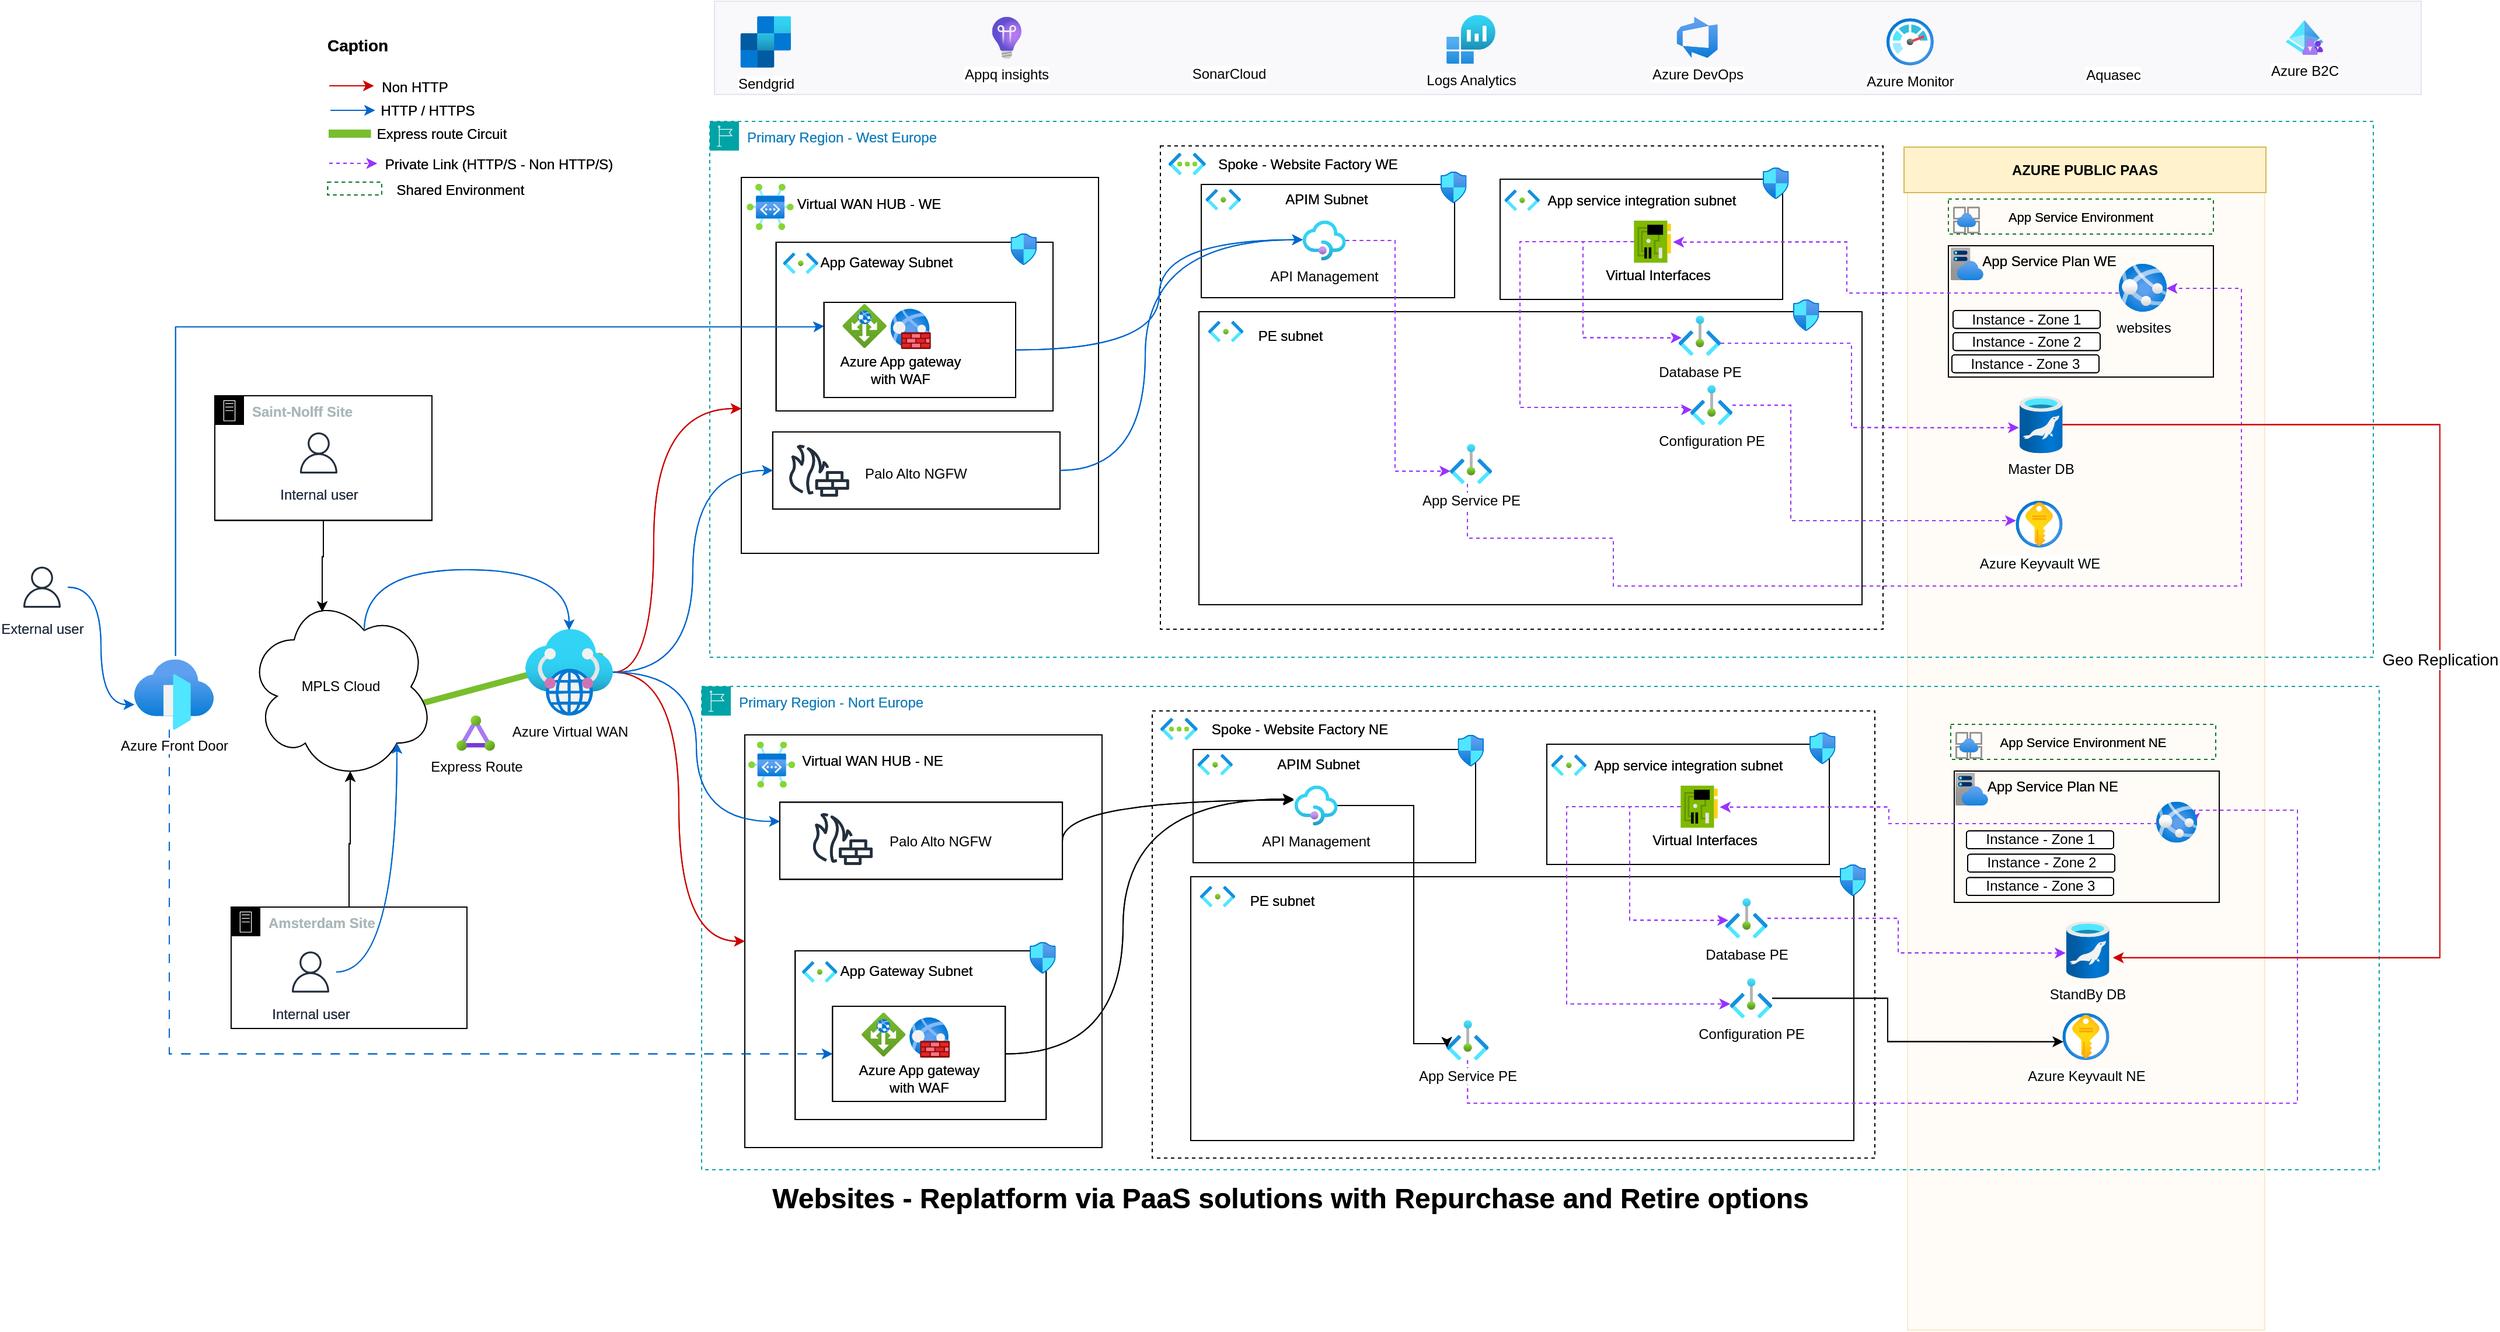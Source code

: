 <mxfile version="24.7.16" pages="3">
  <diagram name="Website" id="U_cf_QFk08iumLcE28Xb">
    <mxGraphModel dx="2824" dy="1367" grid="0" gridSize="10" guides="1" tooltips="1" connect="1" arrows="1" fold="1" page="0" pageScale="1" pageWidth="850" pageHeight="1100" math="0" shadow="0">
      <root>
        <mxCell id="0" />
        <mxCell id="1" parent="0" />
        <mxCell id="KaXLU7k4S5dVS7nbXWQI-1" value="" style="rounded=0;whiteSpace=wrap;html=1;fillColor=none;" parent="1" vertex="1">
          <mxGeometry x="-582" y="224.5" width="306" height="353.5" as="geometry" />
        </mxCell>
        <mxCell id="KaXLU7k4S5dVS7nbXWQI-2" value="" style="shape=cylinder3;whiteSpace=wrap;html=1;boundedLbl=1;backgroundOutline=1;size=4.224;rotation=75;fillColor=#78be2d;strokeColor=#78BE2D;" parent="1" vertex="1">
          <mxGeometry x="-818" y="70" width="4.11" height="232" as="geometry" />
        </mxCell>
        <mxCell id="KaXLU7k4S5dVS7nbXWQI-3" value="" style="rounded=0;whiteSpace=wrap;html=1;fillColor=none;" parent="1" vertex="1">
          <mxGeometry x="-585" y="-253" width="306" height="322" as="geometry" />
        </mxCell>
        <mxCell id="KaXLU7k4S5dVS7nbXWQI-4" value="" style="rounded=0;whiteSpace=wrap;html=1;fillColor=none;" parent="1" vertex="1">
          <mxGeometry x="-558.07" y="-35" width="246.07" height="66.08" as="geometry" />
        </mxCell>
        <mxCell id="KaXLU7k4S5dVS7nbXWQI-5" value="" style="sketch=0;outlineConnect=0;fontColor=#232F3E;gradientColor=none;fillColor=#232F3D;strokeColor=none;dashed=0;verticalLabelPosition=bottom;verticalAlign=top;align=center;html=1;fontSize=12;fontStyle=0;aspect=fixed;pointerEvents=1;shape=mxgraph.aws4.generic_firewall;" parent="1" vertex="1">
          <mxGeometry x="-545.24" y="-24.3" width="52.81" height="44.68" as="geometry" />
        </mxCell>
        <mxCell id="KaXLU7k4S5dVS7nbXWQI-6" value="" style="rounded=0;whiteSpace=wrap;html=1;fillColor=#ffe6cc;strokeColor=#d79b00;opacity=10;" parent="1" vertex="1">
          <mxGeometry x="414" y="-277.5" width="306" height="1012" as="geometry" />
        </mxCell>
        <mxCell id="KaXLU7k4S5dVS7nbXWQI-7" value="&lt;font style=&quot;font-size: 11px;&quot;&gt;App Service Environment&lt;/font&gt;" style="rounded=0;whiteSpace=wrap;html=1;fillColor=none;dashed=1;strokeColor=#087724;" parent="1" vertex="1">
          <mxGeometry x="449" y="-234.5" width="227" height="30" as="geometry" />
        </mxCell>
        <mxCell id="KaXLU7k4S5dVS7nbXWQI-8" value="" style="rounded=0;whiteSpace=wrap;html=1;fillColor=none;" parent="1" vertex="1">
          <mxGeometry x="-555.17" y="-197.5" width="237.17" height="144.5" as="geometry" />
        </mxCell>
        <mxCell id="KaXLU7k4S5dVS7nbXWQI-9" value="Primary Region - West Europe" style="points=[[0,0],[0.25,0],[0.5,0],[0.75,0],[1,0],[1,0.25],[1,0.5],[1,0.75],[1,1],[0.75,1],[0.5,1],[0.25,1],[0,1],[0,0.75],[0,0.5],[0,0.25]];outlineConnect=0;gradientColor=none;html=1;whiteSpace=wrap;fontSize=12;fontStyle=0;container=0;pointerEvents=0;collapsible=0;recursiveResize=0;shape=mxgraph.aws4.group;grIcon=mxgraph.aws4.group_region;strokeColor=#00A4A6;fillColor=none;verticalAlign=top;align=left;spacingLeft=30;fontColor=#147EBA;dashed=1;" parent="1" vertex="1">
          <mxGeometry x="-612" y="-301" width="1425" height="459" as="geometry" />
        </mxCell>
        <mxCell id="KaXLU7k4S5dVS7nbXWQI-10" value="" style="rounded=0;whiteSpace=wrap;html=1;fillColor=none;" parent="1" vertex="1">
          <mxGeometry x="449" y="-194.5" width="227" height="112.5" as="geometry" />
        </mxCell>
        <mxCell id="KaXLU7k4S5dVS7nbXWQI-11" value="" style="image;aspect=fixed;html=1;points=[];align=center;fontSize=12;image=img/lib/azure2/app_services/App_Service_Plans.svg;" parent="1" vertex="1">
          <mxGeometry x="451" y="-193" width="28" height="28" as="geometry" />
        </mxCell>
        <mxCell id="KaXLU7k4S5dVS7nbXWQI-12" value="App Service Plan WE" style="text;html=1;align=center;verticalAlign=middle;resizable=0;points=[];autosize=1;strokeColor=none;fillColor=none;" parent="1" vertex="1">
          <mxGeometry x="468.5" y="-194.5" width="133" height="26" as="geometry" />
        </mxCell>
        <mxCell id="KaXLU7k4S5dVS7nbXWQI-13" style="edgeStyle=orthogonalEdgeStyle;rounded=0;orthogonalLoop=1;jettySize=auto;html=1;entryX=0;entryY=0.25;entryDx=0;entryDy=0;exitX=0.52;exitY=-0.05;exitDx=0;exitDy=0;exitPerimeter=0;strokeColor=#0066CC;" parent="1" source="KaXLU7k4S5dVS7nbXWQI-15" target="KaXLU7k4S5dVS7nbXWQI-16" edge="1">
          <mxGeometry relative="1" as="geometry">
            <Array as="points">
              <mxPoint x="-1070" y="-125" />
              <mxPoint x="-523" y="-125" />
            </Array>
          </mxGeometry>
        </mxCell>
        <mxCell id="KaXLU7k4S5dVS7nbXWQI-14" style="edgeStyle=orthogonalEdgeStyle;rounded=0;orthogonalLoop=1;jettySize=auto;html=1;entryX=0;entryY=0.5;entryDx=0;entryDy=0;dashed=1;dashPattern=8 8;strokeColor=#0066CC;" parent="1" source="KaXLU7k4S5dVS7nbXWQI-15" target="KaXLU7k4S5dVS7nbXWQI-116" edge="1">
          <mxGeometry relative="1" as="geometry">
            <Array as="points">
              <mxPoint x="-1075" y="498" />
            </Array>
          </mxGeometry>
        </mxCell>
        <mxCell id="KaXLU7k4S5dVS7nbXWQI-15" value="Azure Front Door" style="image;aspect=fixed;html=1;points=[];align=center;fontSize=12;image=img/lib/azure2/networking/Front_Doors.svg;" parent="1" vertex="1">
          <mxGeometry x="-1105" y="160" width="68" height="60" as="geometry" />
        </mxCell>
        <mxCell id="KaXLU7k4S5dVS7nbXWQI-16" value="" style="rounded=0;whiteSpace=wrap;html=1;fillColor=none;" parent="1" vertex="1">
          <mxGeometry x="-514.17" y="-146" width="164.17" height="81.5" as="geometry" />
        </mxCell>
        <mxCell id="KaXLU7k4S5dVS7nbXWQI-17" value="" style="image;aspect=fixed;html=1;points=[];align=center;fontSize=12;image=img/lib/azure2/networking/Application_Gateways.svg;" parent="1" vertex="1">
          <mxGeometry x="-498.17" y="-144.5" width="37.5" height="37.5" as="geometry" />
        </mxCell>
        <mxCell id="KaXLU7k4S5dVS7nbXWQI-18" value="" style="image;aspect=fixed;html=1;points=[];align=center;fontSize=12;image=img/lib/azure2/networking/Web_Application_Firewall_Policies_WAF.svg;" parent="1" vertex="1">
          <mxGeometry x="-457.17" y="-140.5" width="34.5" height="34.5" as="geometry" />
        </mxCell>
        <mxCell id="KaXLU7k4S5dVS7nbXWQI-19" value="Azure App gateway&lt;div&gt;with WAF&lt;/div&gt;" style="text;html=1;align=center;verticalAlign=middle;resizable=0;points=[];autosize=1;strokeColor=none;fillColor=none;" parent="1" vertex="1">
          <mxGeometry x="-509.67" y="-109" width="121" height="41" as="geometry" />
        </mxCell>
        <mxCell id="KaXLU7k4S5dVS7nbXWQI-20" value="" style="image;aspect=fixed;html=1;points=[];align=center;fontSize=12;image=img/lib/azure2/networking/Subnet.svg;" parent="1" vertex="1">
          <mxGeometry x="-549.17" y="-188.5" width="30.06" height="18" as="geometry" />
        </mxCell>
        <mxCell id="KaXLU7k4S5dVS7nbXWQI-21" value="App Gateway Subnet" style="text;html=1;align=center;verticalAlign=middle;resizable=0;points=[];autosize=1;strokeColor=none;fillColor=none;" parent="1" vertex="1">
          <mxGeometry x="-526.17" y="-193.5" width="131" height="26" as="geometry" />
        </mxCell>
        <mxCell id="KaXLU7k4S5dVS7nbXWQI-22" value="Virtual WAN HUB - WE" style="text;html=1;align=center;verticalAlign=middle;resizable=0;points=[];autosize=1;strokeColor=none;fillColor=none;" parent="1" vertex="1">
          <mxGeometry x="-546.51" y="-243.31" width="141" height="26" as="geometry" />
        </mxCell>
        <mxCell id="KaXLU7k4S5dVS7nbXWQI-23" value="" style="rounded=0;whiteSpace=wrap;html=1;fillColor=none;dashed=1;" parent="1" vertex="1">
          <mxGeometry x="-226" y="-280" width="619" height="414" as="geometry" />
        </mxCell>
        <mxCell id="KaXLU7k4S5dVS7nbXWQI-24" value="" style="image;aspect=fixed;html=1;points=[];align=center;fontSize=12;image=img/lib/azure2/networking/Virtual_Networks.svg;" parent="1" vertex="1">
          <mxGeometry x="-219" y="-274" width="31.83" height="19" as="geometry" />
        </mxCell>
        <mxCell id="KaXLU7k4S5dVS7nbXWQI-25" value="Spoke - Website Factory WE" style="text;html=1;align=center;verticalAlign=middle;resizable=0;points=[];autosize=1;strokeColor=none;fillColor=none;" parent="1" vertex="1">
          <mxGeometry x="-186" y="-277.5" width="172" height="26" as="geometry" />
        </mxCell>
        <mxCell id="KaXLU7k4S5dVS7nbXWQI-26" value="" style="rounded=0;whiteSpace=wrap;html=1;fillColor=none;" parent="1" vertex="1">
          <mxGeometry x="65" y="-251.5" width="242" height="103" as="geometry" />
        </mxCell>
        <mxCell id="KaXLU7k4S5dVS7nbXWQI-27" value="" style="rounded=0;whiteSpace=wrap;html=1;fillColor=none;" parent="1" vertex="1">
          <mxGeometry x="-193" y="-138" width="568" height="251" as="geometry" />
        </mxCell>
        <mxCell id="KaXLU7k4S5dVS7nbXWQI-28" value="" style="image;aspect=fixed;html=1;points=[];align=center;fontSize=12;image=img/lib/azure2/networking/Subnet.svg;" parent="1" vertex="1">
          <mxGeometry x="-185" y="-130" width="30.06" height="18" as="geometry" />
        </mxCell>
        <mxCell id="KaXLU7k4S5dVS7nbXWQI-29" value="PE subnet" style="text;html=1;align=center;verticalAlign=middle;resizable=0;points=[];autosize=1;strokeColor=none;fillColor=none;" parent="1" vertex="1">
          <mxGeometry x="-152.0" y="-130" width="73" height="26" as="geometry" />
        </mxCell>
        <mxCell id="KaXLU7k4S5dVS7nbXWQI-30" value="App service integration subnet" style="text;html=1;align=center;verticalAlign=middle;resizable=0;points=[];autosize=1;strokeColor=none;fillColor=none;" parent="1" vertex="1">
          <mxGeometry x="96.5" y="-246.5" width="179" height="26" as="geometry" />
        </mxCell>
        <mxCell id="KaXLU7k4S5dVS7nbXWQI-31" value="" style="image;aspect=fixed;html=1;points=[];align=center;fontSize=12;image=img/lib/azure2/networking/Subnet.svg;" parent="1" vertex="1">
          <mxGeometry x="68.83" y="-242.5" width="30.06" height="18" as="geometry" />
        </mxCell>
        <mxCell id="KaXLU7k4S5dVS7nbXWQI-32" value="Database PE" style="image;aspect=fixed;html=1;points=[];align=center;fontSize=12;image=img/lib/azure2/other/Private_Endpoints.svg;" parent="1" vertex="1">
          <mxGeometry x="218.0" y="-134.5" width="36" height="34.24" as="geometry" />
        </mxCell>
        <mxCell id="KaXLU7k4S5dVS7nbXWQI-33" style="edgeStyle=orthogonalEdgeStyle;rounded=0;orthogonalLoop=1;jettySize=auto;html=1;strokeColor=#9933FF;dashed=1;" parent="1" source="KaXLU7k4S5dVS7nbXWQI-34" target="KaXLU7k4S5dVS7nbXWQI-52" edge="1">
          <mxGeometry relative="1" as="geometry">
            <Array as="points">
              <mxPoint x="314" y="-58" />
              <mxPoint x="314" y="41" />
            </Array>
          </mxGeometry>
        </mxCell>
        <mxCell id="KaXLU7k4S5dVS7nbXWQI-34" value="Configuration PE" style="image;aspect=fixed;html=1;points=[];align=center;fontSize=12;image=img/lib/azure2/other/Private_Endpoints.svg;" parent="1" vertex="1">
          <mxGeometry x="228.0" y="-75.0" width="36" height="34.24" as="geometry" />
        </mxCell>
        <mxCell id="KaXLU7k4S5dVS7nbXWQI-35" style="edgeStyle=orthogonalEdgeStyle;rounded=0;orthogonalLoop=1;jettySize=auto;html=1;strokeColor=#9933FF;dashed=1;" parent="1" target="KaXLU7k4S5dVS7nbXWQI-39" edge="1">
          <mxGeometry relative="1" as="geometry">
            <Array as="points">
              <mxPoint x="37" y="56" />
              <mxPoint x="162" y="56" />
              <mxPoint x="162" y="97" />
              <mxPoint x="700" y="97" />
              <mxPoint x="700" y="-158" />
            </Array>
            <mxPoint x="37.0" y="9.54" as="sourcePoint" />
          </mxGeometry>
        </mxCell>
        <mxCell id="KaXLU7k4S5dVS7nbXWQI-36" value="App Service PE" style="image;aspect=fixed;html=1;points=[];align=center;fontSize=12;image=img/lib/azure2/other/Private_Endpoints.svg;" parent="1" vertex="1">
          <mxGeometry x="22.0" y="-24.7" width="36" height="34.24" as="geometry" />
        </mxCell>
        <mxCell id="KaXLU7k4S5dVS7nbXWQI-37" value="Virtual Interfaces" style="text;html=1;align=center;verticalAlign=middle;resizable=0;points=[];autosize=1;strokeColor=none;fillColor=none;" parent="1" vertex="1">
          <mxGeometry x="146" y="-182" width="108" height="26" as="geometry" />
        </mxCell>
        <mxCell id="KaXLU7k4S5dVS7nbXWQI-38" value="" style="image;aspect=fixed;html=1;points=[];align=center;fontSize=12;image=img/lib/azure2/app_services/App_Service_Environments.svg;" parent="1" vertex="1">
          <mxGeometry x="453" y="-228" width="23" height="23" as="geometry" />
        </mxCell>
        <mxCell id="KaXLU7k4S5dVS7nbXWQI-39" value="websites" style="image;aspect=fixed;html=1;points=[];align=center;fontSize=12;image=img/lib/azure2/app_services/App_Services.svg;" parent="1" vertex="1">
          <mxGeometry x="595" y="-179" width="41" height="41" as="geometry" />
        </mxCell>
        <mxCell id="KaXLU7k4S5dVS7nbXWQI-40" value="" style="image;sketch=0;aspect=fixed;html=1;points=[];align=center;fontSize=12;image=img/lib/mscae/NetworkInterfaceCard.svg;" parent="1" vertex="1">
          <mxGeometry x="179.66" y="-216" width="31.68" height="36" as="geometry" />
        </mxCell>
        <mxCell id="KaXLU7k4S5dVS7nbXWQI-41" value="" style="rounded=0;whiteSpace=wrap;html=1;fillColor=none;" parent="1" vertex="1">
          <mxGeometry x="-191" y="-247" width="217" height="97" as="geometry" />
        </mxCell>
        <mxCell id="KaXLU7k4S5dVS7nbXWQI-42" value="" style="rounded=0;whiteSpace=wrap;html=1;fillColor=none;dashed=1;strokeColor=#087724;" parent="1" vertex="1">
          <mxGeometry x="-939.33" y="-249" width="46.33" height="11" as="geometry" />
        </mxCell>
        <mxCell id="KaXLU7k4S5dVS7nbXWQI-43" value="" style="image;aspect=fixed;html=1;points=[];align=center;fontSize=12;image=img/lib/azure2/networking/Subnet.svg;" parent="1" vertex="1">
          <mxGeometry x="-187.17" y="-243" width="30.06" height="18" as="geometry" />
        </mxCell>
        <mxCell id="KaXLU7k4S5dVS7nbXWQI-44" value="APIM Subnet" style="text;html=1;align=center;verticalAlign=middle;resizable=0;points=[];autosize=1;strokeColor=none;fillColor=none;" parent="1" vertex="1">
          <mxGeometry x="-128.11" y="-247.5" width="89" height="26" as="geometry" />
        </mxCell>
        <mxCell id="KaXLU7k4S5dVS7nbXWQI-45" value="API Management" style="image;aspect=fixed;html=1;points=[];align=center;fontSize=12;image=img/lib/azure2/app_services/API_Management_Services.svg;" parent="1" vertex="1">
          <mxGeometry x="-104.11" y="-216" width="36.83" height="34" as="geometry" />
        </mxCell>
        <mxCell id="KaXLU7k4S5dVS7nbXWQI-46" value="AZURE PUBLIC PAAS" style="rounded=0;whiteSpace=wrap;html=1;fillColor=#fff2cc;strokeColor=#d6b656;fontStyle=1" parent="1" vertex="1">
          <mxGeometry x="411" y="-279" width="310" height="39" as="geometry" />
        </mxCell>
        <mxCell id="KaXLU7k4S5dVS7nbXWQI-47" style="edgeStyle=orthogonalEdgeStyle;rounded=0;orthogonalLoop=1;jettySize=auto;html=1;entryX=1.063;entryY=0.509;entryDx=0;entryDy=0;entryPerimeter=0;strokeColor=#9933FF;dashed=1;" parent="1" source="KaXLU7k4S5dVS7nbXWQI-39" target="KaXLU7k4S5dVS7nbXWQI-40" edge="1">
          <mxGeometry relative="1" as="geometry">
            <Array as="points">
              <mxPoint x="362" y="-154" />
              <mxPoint x="362" y="-198" />
            </Array>
          </mxGeometry>
        </mxCell>
        <mxCell id="KaXLU7k4S5dVS7nbXWQI-48" style="edgeStyle=orthogonalEdgeStyle;rounded=0;orthogonalLoop=1;jettySize=auto;html=1;entryX=0.009;entryY=0.681;entryDx=0;entryDy=0;entryPerimeter=0;strokeColor=#9933FF;dashed=1;" parent="1" source="KaXLU7k4S5dVS7nbXWQI-45" target="KaXLU7k4S5dVS7nbXWQI-36" edge="1">
          <mxGeometry relative="1" as="geometry">
            <Array as="points">
              <mxPoint x="-25" y="-199" />
              <mxPoint x="-25" y="-1" />
            </Array>
          </mxGeometry>
        </mxCell>
        <mxCell id="KaXLU7k4S5dVS7nbXWQI-49" style="edgeStyle=orthogonalEdgeStyle;rounded=0;orthogonalLoop=1;jettySize=auto;html=1;entryX=0.065;entryY=0.55;entryDx=0;entryDy=0;entryPerimeter=0;dashed=1;strokeColor=#9933FF;" parent="1" source="KaXLU7k4S5dVS7nbXWQI-40" target="KaXLU7k4S5dVS7nbXWQI-32" edge="1">
          <mxGeometry relative="1" as="geometry">
            <Array as="points">
              <mxPoint x="136" y="-198" />
              <mxPoint x="136" y="-116" />
            </Array>
          </mxGeometry>
        </mxCell>
        <mxCell id="KaXLU7k4S5dVS7nbXWQI-50" style="edgeStyle=orthogonalEdgeStyle;rounded=0;orthogonalLoop=1;jettySize=auto;html=1;strokeColor=#9933FF;dashed=1;entryX=0.035;entryY=0.613;entryDx=0;entryDy=0;entryPerimeter=0;" parent="1" source="KaXLU7k4S5dVS7nbXWQI-40" target="KaXLU7k4S5dVS7nbXWQI-34" edge="1">
          <mxGeometry relative="1" as="geometry">
            <mxPoint x="222" y="-29" as="targetPoint" />
            <Array as="points">
              <mxPoint x="82" y="-198" />
              <mxPoint x="82" y="-56" />
              <mxPoint x="222" y="-56" />
              <mxPoint x="222" y="-54" />
            </Array>
          </mxGeometry>
        </mxCell>
        <mxCell id="KaXLU7k4S5dVS7nbXWQI-51" value="Master DB" style="image;aspect=fixed;html=1;points=[];align=center;fontSize=12;image=img/lib/azure2/databases/Azure_Database_MariaDB_Server.svg;" parent="1" vertex="1">
          <mxGeometry x="510" y="-65.76" width="36.75" height="49" as="geometry" />
        </mxCell>
        <mxCell id="KaXLU7k4S5dVS7nbXWQI-52" value="Azure Keyvault WE" style="image;aspect=fixed;html=1;points=[];align=center;fontSize=12;image=img/lib/azure2/security/Key_Vaults.svg;" parent="1" vertex="1">
          <mxGeometry x="506.75" y="24" width="40" height="40" as="geometry" />
        </mxCell>
        <mxCell id="KaXLU7k4S5dVS7nbXWQI-53" style="edgeStyle=orthogonalEdgeStyle;rounded=0;orthogonalLoop=1;jettySize=auto;html=1;entryX=-0.018;entryY=0.553;entryDx=0;entryDy=0;entryPerimeter=0;strokeColor=#9933FF;dashed=1;" parent="1" source="KaXLU7k4S5dVS7nbXWQI-32" target="KaXLU7k4S5dVS7nbXWQI-51" edge="1">
          <mxGeometry relative="1" as="geometry">
            <Array as="points">
              <mxPoint x="366" y="-111" />
              <mxPoint x="366" y="-39" />
            </Array>
          </mxGeometry>
        </mxCell>
        <mxCell id="KaXLU7k4S5dVS7nbXWQI-54" style="edgeStyle=orthogonalEdgeStyle;rounded=0;orthogonalLoop=1;jettySize=auto;html=1;entryX=0.015;entryY=0.608;entryDx=0;entryDy=0;entryPerimeter=0;strokeColor=none;dashed=1;" parent="1" source="KaXLU7k4S5dVS7nbXWQI-34" target="KaXLU7k4S5dVS7nbXWQI-52" edge="1">
          <mxGeometry relative="1" as="geometry">
            <Array as="points">
              <mxPoint x="357" y="-34" />
              <mxPoint x="357" y="48" />
            </Array>
          </mxGeometry>
        </mxCell>
        <mxCell id="KaXLU7k4S5dVS7nbXWQI-55" value="" style="image;aspect=fixed;html=1;points=[];align=center;fontSize=12;image=img/lib/azure2/networking/Network_Security_Groups.svg;" parent="1" vertex="1">
          <mxGeometry x="14.0" y="-258" width="22.24" height="27" as="geometry" />
        </mxCell>
        <mxCell id="KaXLU7k4S5dVS7nbXWQI-56" value="" style="image;aspect=fixed;html=1;points=[];align=center;fontSize=12;image=img/lib/azure2/networking/Network_Security_Groups.svg;" parent="1" vertex="1">
          <mxGeometry x="290" y="-261.5" width="22.24" height="27" as="geometry" />
        </mxCell>
        <mxCell id="KaXLU7k4S5dVS7nbXWQI-57" value="" style="image;aspect=fixed;html=1;points=[];align=center;fontSize=12;image=img/lib/azure2/networking/Network_Security_Groups.svg;" parent="1" vertex="1">
          <mxGeometry x="316" y="-148.5" width="22.24" height="27" as="geometry" />
        </mxCell>
        <mxCell id="KaXLU7k4S5dVS7nbXWQI-58" value="" style="image;aspect=fixed;html=1;points=[];align=center;fontSize=12;image=img/lib/azure2/networking/Network_Security_Groups.svg;" parent="1" vertex="1">
          <mxGeometry x="-354.24" y="-205" width="22.24" height="27" as="geometry" />
        </mxCell>
        <mxCell id="KaXLU7k4S5dVS7nbXWQI-59" value="&lt;font style=&quot;font-size: 11px;&quot;&gt;App Service Environment NE&lt;/font&gt;" style="rounded=0;whiteSpace=wrap;html=1;fillColor=none;dashed=1;strokeColor=#087724;" parent="1" vertex="1">
          <mxGeometry x="451" y="215.5" width="227" height="30" as="geometry" />
        </mxCell>
        <mxCell id="KaXLU7k4S5dVS7nbXWQI-60" value="Primary Region - Nort Europe" style="points=[[0,0],[0.25,0],[0.5,0],[0.75,0],[1,0],[1,0.25],[1,0.5],[1,0.75],[1,1],[0.75,1],[0.5,1],[0.25,1],[0,1],[0,0.75],[0,0.5],[0,0.25]];outlineConnect=0;gradientColor=none;html=1;whiteSpace=wrap;fontSize=12;fontStyle=0;container=0;pointerEvents=0;collapsible=0;recursiveResize=0;shape=mxgraph.aws4.group;grIcon=mxgraph.aws4.group_region;strokeColor=#00A4A6;fillColor=none;verticalAlign=top;align=left;spacingLeft=30;fontColor=#147EBA;dashed=1;" parent="1" vertex="1">
          <mxGeometry x="-619" y="183" width="1437" height="414" as="geometry" />
        </mxCell>
        <mxCell id="KaXLU7k4S5dVS7nbXWQI-61" value="" style="rounded=0;whiteSpace=wrap;html=1;fillColor=none;" parent="1" vertex="1">
          <mxGeometry x="454" y="255.5" width="227" height="112.5" as="geometry" />
        </mxCell>
        <mxCell id="KaXLU7k4S5dVS7nbXWQI-62" value="" style="image;aspect=fixed;html=1;points=[];align=center;fontSize=12;image=img/lib/azure2/app_services/App_Service_Plans.svg;" parent="1" vertex="1">
          <mxGeometry x="455" y="257" width="28" height="28" as="geometry" />
        </mxCell>
        <mxCell id="KaXLU7k4S5dVS7nbXWQI-63" value="App Service Plan NE" style="text;html=1;align=center;verticalAlign=middle;resizable=0;points=[];autosize=1;strokeColor=none;fillColor=none;" parent="1" vertex="1">
          <mxGeometry x="472.5" y="255.5" width="130" height="26" as="geometry" />
        </mxCell>
        <mxCell id="KaXLU7k4S5dVS7nbXWQI-64" value="" style="rounded=0;whiteSpace=wrap;html=1;fillColor=none;dashed=1;" parent="1" vertex="1">
          <mxGeometry x="-233" y="204" width="619" height="383" as="geometry" />
        </mxCell>
        <mxCell id="KaXLU7k4S5dVS7nbXWQI-65" value="" style="image;aspect=fixed;html=1;points=[];align=center;fontSize=12;image=img/lib/azure2/networking/Virtual_Networks.svg;" parent="1" vertex="1">
          <mxGeometry x="-226" y="210" width="31.83" height="19" as="geometry" />
        </mxCell>
        <mxCell id="KaXLU7k4S5dVS7nbXWQI-66" value="Spoke - Website Factory NE" style="text;html=1;align=center;verticalAlign=middle;resizable=0;points=[];autosize=1;strokeColor=none;fillColor=none;" parent="1" vertex="1">
          <mxGeometry x="-192" y="206.5" width="169" height="26" as="geometry" />
        </mxCell>
        <mxCell id="KaXLU7k4S5dVS7nbXWQI-67" value="" style="rounded=0;whiteSpace=wrap;html=1;fillColor=none;" parent="1" vertex="1">
          <mxGeometry x="105" y="232.5" width="242" height="103" as="geometry" />
        </mxCell>
        <mxCell id="KaXLU7k4S5dVS7nbXWQI-68" value="" style="rounded=0;whiteSpace=wrap;html=1;fillColor=none;" parent="1" vertex="1">
          <mxGeometry x="-200" y="346" width="568" height="226" as="geometry" />
        </mxCell>
        <mxCell id="KaXLU7k4S5dVS7nbXWQI-69" value="" style="image;aspect=fixed;html=1;points=[];align=center;fontSize=12;image=img/lib/azure2/networking/Subnet.svg;" parent="1" vertex="1">
          <mxGeometry x="-192" y="354" width="30.06" height="18" as="geometry" />
        </mxCell>
        <mxCell id="KaXLU7k4S5dVS7nbXWQI-70" value="PE subnet" style="text;html=1;align=center;verticalAlign=middle;resizable=0;points=[];autosize=1;strokeColor=none;fillColor=none;" parent="1" vertex="1">
          <mxGeometry x="-159.0" y="354" width="73" height="26" as="geometry" />
        </mxCell>
        <mxCell id="KaXLU7k4S5dVS7nbXWQI-71" value="App service integration subnet" style="text;html=1;align=center;verticalAlign=middle;resizable=0;points=[];autosize=1;strokeColor=none;fillColor=none;" parent="1" vertex="1">
          <mxGeometry x="136.5" y="237.5" width="179" height="26" as="geometry" />
        </mxCell>
        <mxCell id="KaXLU7k4S5dVS7nbXWQI-72" value="" style="image;aspect=fixed;html=1;points=[];align=center;fontSize=12;image=img/lib/azure2/networking/Subnet.svg;" parent="1" vertex="1">
          <mxGeometry x="108.83" y="241.5" width="30.06" height="18" as="geometry" />
        </mxCell>
        <mxCell id="KaXLU7k4S5dVS7nbXWQI-73" value="Database PE" style="image;aspect=fixed;html=1;points=[];align=center;fontSize=12;image=img/lib/azure2/other/Private_Endpoints.svg;" parent="1" vertex="1">
          <mxGeometry x="258.0" y="364.5" width="36" height="34.24" as="geometry" />
        </mxCell>
        <mxCell id="KaXLU7k4S5dVS7nbXWQI-74" value="Configuration PE" style="image;aspect=fixed;html=1;points=[];align=center;fontSize=12;image=img/lib/azure2/other/Private_Endpoints.svg;" parent="1" vertex="1">
          <mxGeometry x="262.0" y="433" width="36" height="34.24" as="geometry" />
        </mxCell>
        <mxCell id="KaXLU7k4S5dVS7nbXWQI-75" style="edgeStyle=orthogonalEdgeStyle;rounded=0;orthogonalLoop=1;jettySize=auto;html=1;entryX=0.936;entryY=0.536;entryDx=0;entryDy=0;entryPerimeter=0;strokeColor=#9933FF;dashed=1;" parent="1" source="KaXLU7k4S5dVS7nbXWQI-76" target="KaXLU7k4S5dVS7nbXWQI-79" edge="1">
          <mxGeometry relative="1" as="geometry">
            <Array as="points">
              <mxPoint x="37" y="540" />
              <mxPoint x="748" y="540" />
              <mxPoint x="748" y="289" />
              <mxPoint x="660" y="289" />
            </Array>
          </mxGeometry>
        </mxCell>
        <mxCell id="KaXLU7k4S5dVS7nbXWQI-76" value="App Service PE" style="image;aspect=fixed;html=1;points=[];align=center;fontSize=12;image=img/lib/azure2/other/Private_Endpoints.svg;" parent="1" vertex="1">
          <mxGeometry x="19.12" y="469" width="36" height="34.24" as="geometry" />
        </mxCell>
        <mxCell id="KaXLU7k4S5dVS7nbXWQI-77" value="Virtual Interfaces" style="text;html=1;align=center;verticalAlign=middle;resizable=0;points=[];autosize=1;strokeColor=none;fillColor=none;" parent="1" vertex="1">
          <mxGeometry x="186" y="302" width="108" height="26" as="geometry" />
        </mxCell>
        <mxCell id="KaXLU7k4S5dVS7nbXWQI-78" value="" style="image;aspect=fixed;html=1;points=[];align=center;fontSize=12;image=img/lib/azure2/app_services/App_Service_Environments.svg;" parent="1" vertex="1">
          <mxGeometry x="455" y="222" width="23" height="23" as="geometry" />
        </mxCell>
        <mxCell id="KaXLU7k4S5dVS7nbXWQI-79" value="" style="image;aspect=fixed;html=1;points=[];align=center;fontSize=12;image=img/lib/azure2/app_services/App_Services.svg;" parent="1" vertex="1">
          <mxGeometry x="627" y="281.75" width="35" height="35" as="geometry" />
        </mxCell>
        <mxCell id="KaXLU7k4S5dVS7nbXWQI-80" value="" style="image;sketch=0;aspect=fixed;html=1;points=[];align=center;fontSize=12;image=img/lib/mscae/NetworkInterfaceCard.svg;" parent="1" vertex="1">
          <mxGeometry x="219.66" y="268" width="31.68" height="36" as="geometry" />
        </mxCell>
        <mxCell id="KaXLU7k4S5dVS7nbXWQI-81" value="" style="rounded=0;whiteSpace=wrap;html=1;fillColor=none;" parent="1" vertex="1">
          <mxGeometry x="-198" y="237" width="242" height="97" as="geometry" />
        </mxCell>
        <mxCell id="KaXLU7k4S5dVS7nbXWQI-82" value="" style="image;aspect=fixed;html=1;points=[];align=center;fontSize=12;image=img/lib/azure2/networking/Subnet.svg;" parent="1" vertex="1">
          <mxGeometry x="-194.17" y="241" width="30.06" height="18" as="geometry" />
        </mxCell>
        <mxCell id="KaXLU7k4S5dVS7nbXWQI-83" value="APIM Subnet" style="text;html=1;align=center;verticalAlign=middle;resizable=0;points=[];autosize=1;strokeColor=none;fillColor=none;" parent="1" vertex="1">
          <mxGeometry x="-135.11" y="236.5" width="89" height="26" as="geometry" />
        </mxCell>
        <mxCell id="KaXLU7k4S5dVS7nbXWQI-84" value="API Management" style="image;aspect=fixed;html=1;points=[];align=center;fontSize=12;image=img/lib/azure2/app_services/API_Management_Services.svg;" parent="1" vertex="1">
          <mxGeometry x="-111.11" y="268" width="36.83" height="34" as="geometry" />
        </mxCell>
        <mxCell id="KaXLU7k4S5dVS7nbXWQI-85" style="edgeStyle=orthogonalEdgeStyle;rounded=0;orthogonalLoop=1;jettySize=auto;html=1;exitX=1;exitY=0.5;exitDx=0;exitDy=0;entryX=-0.015;entryY=0.363;entryDx=0;entryDy=0;entryPerimeter=0;curved=1;" parent="1" source="KaXLU7k4S5dVS7nbXWQI-113" target="KaXLU7k4S5dVS7nbXWQI-84" edge="1">
          <mxGeometry relative="1" as="geometry">
            <Array as="points">
              <mxPoint x="-310" y="280" />
            </Array>
            <mxPoint x="-362.24" y="549" as="sourcePoint" />
          </mxGeometry>
        </mxCell>
        <mxCell id="KaXLU7k4S5dVS7nbXWQI-86" style="edgeStyle=orthogonalEdgeStyle;rounded=0;orthogonalLoop=1;jettySize=auto;html=1;entryX=1.063;entryY=0.509;entryDx=0;entryDy=0;entryPerimeter=0;exitX=0.043;exitY=0.536;exitDx=0;exitDy=0;exitPerimeter=0;dashed=1;strokeColor=#9933FF;" parent="1" source="KaXLU7k4S5dVS7nbXWQI-79" target="KaXLU7k4S5dVS7nbXWQI-80" edge="1">
          <mxGeometry relative="1" as="geometry">
            <Array as="points">
              <mxPoint x="398" y="300" />
              <mxPoint x="398" y="286" />
            </Array>
          </mxGeometry>
        </mxCell>
        <mxCell id="KaXLU7k4S5dVS7nbXWQI-87" style="edgeStyle=orthogonalEdgeStyle;rounded=0;orthogonalLoop=1;jettySize=auto;html=1;entryX=0.009;entryY=0.681;entryDx=0;entryDy=0;entryPerimeter=0;" parent="1" source="KaXLU7k4S5dVS7nbXWQI-84" target="KaXLU7k4S5dVS7nbXWQI-76" edge="1">
          <mxGeometry relative="1" as="geometry">
            <Array as="points">
              <mxPoint x="-9" y="285" />
              <mxPoint x="-9" y="489" />
              <mxPoint x="19" y="489" />
            </Array>
          </mxGeometry>
        </mxCell>
        <mxCell id="KaXLU7k4S5dVS7nbXWQI-88" style="edgeStyle=orthogonalEdgeStyle;rounded=0;orthogonalLoop=1;jettySize=auto;html=1;entryX=0.065;entryY=0.55;entryDx=0;entryDy=0;entryPerimeter=0;strokeColor=#9933FF;dashed=1;" parent="1" source="KaXLU7k4S5dVS7nbXWQI-80" target="KaXLU7k4S5dVS7nbXWQI-73" edge="1">
          <mxGeometry relative="1" as="geometry">
            <Array as="points">
              <mxPoint x="176" y="286" />
              <mxPoint x="176" y="383" />
            </Array>
          </mxGeometry>
        </mxCell>
        <mxCell id="KaXLU7k4S5dVS7nbXWQI-89" style="edgeStyle=orthogonalEdgeStyle;rounded=0;orthogonalLoop=1;jettySize=auto;html=1;strokeColor=#9933FF;dashed=1;" parent="1" source="KaXLU7k4S5dVS7nbXWQI-80" edge="1">
          <mxGeometry relative="1" as="geometry">
            <mxPoint x="262" y="455" as="targetPoint" />
            <Array as="points">
              <mxPoint x="122" y="286" />
              <mxPoint x="122" y="455" />
            </Array>
          </mxGeometry>
        </mxCell>
        <mxCell id="KaXLU7k4S5dVS7nbXWQI-90" value="StandBy DB" style="image;aspect=fixed;html=1;points=[];align=center;fontSize=12;image=img/lib/azure2/databases/Azure_Database_MariaDB_Server.svg;" parent="1" vertex="1">
          <mxGeometry x="550" y="384.24" width="36.75" height="49" as="geometry" />
        </mxCell>
        <mxCell id="KaXLU7k4S5dVS7nbXWQI-91" value="Azure Keyvault NE" style="image;aspect=fixed;html=1;points=[];align=center;fontSize=12;image=img/lib/azure2/security/Key_Vaults.svg;" parent="1" vertex="1">
          <mxGeometry x="546.75" y="463" width="40" height="40" as="geometry" />
        </mxCell>
        <mxCell id="KaXLU7k4S5dVS7nbXWQI-92" style="edgeStyle=orthogonalEdgeStyle;rounded=0;orthogonalLoop=1;jettySize=auto;html=1;entryX=-0.018;entryY=0.553;entryDx=0;entryDy=0;entryPerimeter=0;strokeColor=#9933FF;dashed=1;" parent="1" source="KaXLU7k4S5dVS7nbXWQI-73" target="KaXLU7k4S5dVS7nbXWQI-90" edge="1">
          <mxGeometry relative="1" as="geometry">
            <Array as="points">
              <mxPoint x="406" y="382" />
              <mxPoint x="406" y="411" />
            </Array>
          </mxGeometry>
        </mxCell>
        <mxCell id="KaXLU7k4S5dVS7nbXWQI-93" style="edgeStyle=orthogonalEdgeStyle;rounded=0;orthogonalLoop=1;jettySize=auto;html=1;entryX=0.015;entryY=0.608;entryDx=0;entryDy=0;entryPerimeter=0;" parent="1" source="KaXLU7k4S5dVS7nbXWQI-74" target="KaXLU7k4S5dVS7nbXWQI-91" edge="1">
          <mxGeometry relative="1" as="geometry">
            <Array as="points">
              <mxPoint x="397" y="450" />
              <mxPoint x="397" y="487" />
            </Array>
          </mxGeometry>
        </mxCell>
        <mxCell id="KaXLU7k4S5dVS7nbXWQI-94" value="" style="image;aspect=fixed;html=1;points=[];align=center;fontSize=12;image=img/lib/azure2/networking/Network_Security_Groups.svg;" parent="1" vertex="1">
          <mxGeometry x="28.76" y="224.5" width="22.24" height="27" as="geometry" />
        </mxCell>
        <mxCell id="KaXLU7k4S5dVS7nbXWQI-95" value="" style="image;aspect=fixed;html=1;points=[];align=center;fontSize=12;image=img/lib/azure2/networking/Network_Security_Groups.svg;" parent="1" vertex="1">
          <mxGeometry x="330" y="222.5" width="22.24" height="27" as="geometry" />
        </mxCell>
        <mxCell id="KaXLU7k4S5dVS7nbXWQI-96" value="" style="image;aspect=fixed;html=1;points=[];align=center;fontSize=12;image=img/lib/azure2/networking/Network_Security_Groups.svg;" parent="1" vertex="1">
          <mxGeometry x="356" y="335.5" width="22.24" height="27" as="geometry" />
        </mxCell>
        <mxCell id="KaXLU7k4S5dVS7nbXWQI-97" style="edgeStyle=orthogonalEdgeStyle;rounded=0;orthogonalLoop=1;jettySize=auto;html=1;entryX=1.088;entryY=0.635;entryDx=0;entryDy=0;entryPerimeter=0;strokeColor=#CC0000;strokeWidth=1;" parent="1" source="KaXLU7k4S5dVS7nbXWQI-51" target="KaXLU7k4S5dVS7nbXWQI-90" edge="1">
          <mxGeometry relative="1" as="geometry">
            <Array as="points">
              <mxPoint x="870" y="-41" />
              <mxPoint x="870" y="415" />
            </Array>
          </mxGeometry>
        </mxCell>
        <mxCell id="KaXLU7k4S5dVS7nbXWQI-98" value="&lt;font style=&quot;font-size: 14px;&quot;&gt;Geo Replication&lt;/font&gt;" style="edgeLabel;html=1;align=center;verticalAlign=middle;resizable=0;points=[];" parent="KaXLU7k4S5dVS7nbXWQI-97" vertex="1" connectable="0">
          <mxGeometry x="-0.01" relative="1" as="geometry">
            <mxPoint as="offset" />
          </mxGeometry>
        </mxCell>
        <mxCell id="KaXLU7k4S5dVS7nbXWQI-99" value="" style="rounded=0;whiteSpace=wrap;html=1;fillColor=#e1d5e7;strokeColor=#9673a6;opacity=10;" parent="1" vertex="1">
          <mxGeometry x="-608" y="-404" width="1462" height="80" as="geometry" />
        </mxCell>
        <mxCell id="KaXLU7k4S5dVS7nbXWQI-100" value="Azure B2C" style="image;aspect=fixed;html=1;points=[];align=center;fontSize=12;image=img/lib/azure2/identity/Azure_AD_B2C.svg;" parent="1" vertex="1">
          <mxGeometry x="738" y="-387.74" width="32.06" height="29.74" as="geometry" />
        </mxCell>
        <mxCell id="KaXLU7k4S5dVS7nbXWQI-101" value="Appq insights" style="image;aspect=fixed;html=1;points=[];align=center;fontSize=12;image=img/lib/azure2/devops/Application_Insights.svg;" parent="1" vertex="1">
          <mxGeometry x="-370.12" y="-390.5" width="25" height="35.8" as="geometry" />
        </mxCell>
        <mxCell id="KaXLU7k4S5dVS7nbXWQI-102" value="Azure DevOps" style="image;aspect=fixed;html=1;points=[];align=center;fontSize=12;image=img/lib/azure2/devops/Azure_DevOps.svg;" parent="1" vertex="1">
          <mxGeometry x="216.34" y="-390.5" width="35" height="35" as="geometry" />
        </mxCell>
        <mxCell id="KaXLU7k4S5dVS7nbXWQI-103" value="Aquasec" style="shape=image;verticalLabelPosition=bottom;labelBackgroundColor=default;verticalAlign=top;aspect=fixed;imageAspect=0;image=https://media.trustradius.com/product-logos/aL/8E/FHZL1VXXQ0Z3.PNG;" parent="1" vertex="1">
          <mxGeometry x="576" y="-383.68" width="29" height="29" as="geometry" />
        </mxCell>
        <mxCell id="KaXLU7k4S5dVS7nbXWQI-104" value="SonarCloud" style="shape=image;verticalLabelPosition=bottom;labelBackgroundColor=default;verticalAlign=top;aspect=fixed;imageAspect=0;image=https://static-00.iconduck.com/assets.00/sonarcloud-icon-256x224-dnm8uyby.png;" parent="1" vertex="1">
          <mxGeometry x="-185" y="-387" width="36" height="31.5" as="geometry" />
        </mxCell>
        <mxCell id="KaXLU7k4S5dVS7nbXWQI-105" value="Logs Analytics" style="image;aspect=fixed;html=1;points=[];align=center;fontSize=12;image=img/lib/azure2/management_governance/Log_Analytics_Workspaces.svg;" parent="1" vertex="1">
          <mxGeometry x="19.12" y="-392.13" width="41.76" height="41.76" as="geometry" />
        </mxCell>
        <mxCell id="KaXLU7k4S5dVS7nbXWQI-106" value="&lt;b&gt;Saint-Nolff Site&lt;/b&gt;" style="sketch=0;outlineConnect=0;gradientColor=none;html=1;whiteSpace=wrap;fontSize=12;fontStyle=0;shape=mxgraph.aws4.group;grIcon=mxgraph.aws4.group_on_premise;strokeColor=#000000;fillColor=none;verticalAlign=top;align=left;spacingLeft=30;fontColor=#AAB7B8;dashed=0;" parent="1" vertex="1">
          <mxGeometry x="-1036" y="-66" width="186" height="106.74" as="geometry" />
        </mxCell>
        <mxCell id="KaXLU7k4S5dVS7nbXWQI-107" value="MPLS Cloud" style="ellipse;shape=cloud;whiteSpace=wrap;html=1;" parent="1" vertex="1">
          <mxGeometry x="-1008" y="103" width="160" height="160.62" as="geometry" />
        </mxCell>
        <mxCell id="KaXLU7k4S5dVS7nbXWQI-108" value="Express Route" style="image;aspect=fixed;html=1;points=[];align=center;fontSize=12;image=img/lib/azure2/networking/ExpressRoute_Circuits.svg;" parent="1" vertex="1">
          <mxGeometry x="-829" y="207.84" width="33" height="30.17" as="geometry" />
        </mxCell>
        <mxCell id="KaXLU7k4S5dVS7nbXWQI-109" value="&lt;span style=&quot;color: rgb(0, 0, 0); font-family: Helvetica; font-size: 12px; font-style: normal; font-variant-ligatures: normal; font-variant-caps: normal; font-weight: 400; letter-spacing: normal; orphans: 2; text-align: center; text-indent: 0px; text-transform: none; widows: 2; word-spacing: 0px; -webkit-text-stroke-width: 0px; white-space: nowrap; background-color: rgb(255, 255, 255); text-decoration-thickness: initial; text-decoration-style: initial; text-decoration-color: initial; display: inline !important; float: none;&quot;&gt;Palo Alto NGFW&lt;/span&gt;" style="text;whiteSpace=wrap;html=1;" parent="1" vertex="1">
          <mxGeometry x="-481.36" y="-13.46" width="111.24" height="23" as="geometry" />
        </mxCell>
        <mxCell id="KaXLU7k4S5dVS7nbXWQI-110" value="&lt;b&gt;Amsterdam Site&lt;/b&gt;" style="sketch=0;outlineConnect=0;gradientColor=none;html=1;whiteSpace=wrap;fontSize=12;fontStyle=0;shape=mxgraph.aws4.group;grIcon=mxgraph.aws4.group_on_premise;strokeColor=#000000;fillColor=none;verticalAlign=top;align=left;spacingLeft=30;fontColor=#AAB7B8;dashed=0;" parent="1" vertex="1">
          <mxGeometry x="-1022" y="372" width="202" height="104" as="geometry" />
        </mxCell>
        <mxCell id="KaXLU7k4S5dVS7nbXWQI-111" style="edgeStyle=orthogonalEdgeStyle;rounded=0;orthogonalLoop=1;jettySize=auto;html=1;exitX=1;exitY=0.5;exitDx=0;exitDy=0;entryX=0.003;entryY=0.48;entryDx=0;entryDy=0;entryPerimeter=0;curved=1;strokeColor=#0066CC;" parent="1" source="KaXLU7k4S5dVS7nbXWQI-4" target="KaXLU7k4S5dVS7nbXWQI-45" edge="1">
          <mxGeometry relative="1" as="geometry">
            <Array as="points">
              <mxPoint x="-239" y="-2" />
              <mxPoint x="-239" y="-200" />
            </Array>
          </mxGeometry>
        </mxCell>
        <mxCell id="KaXLU7k4S5dVS7nbXWQI-112" style="edgeStyle=orthogonalEdgeStyle;rounded=0;orthogonalLoop=1;jettySize=auto;html=1;exitX=1;exitY=0.5;exitDx=0;exitDy=0;entryX=0.003;entryY=0.48;entryDx=0;entryDy=0;entryPerimeter=0;curved=1;strokeColor=#0066CC;" parent="1" source="KaXLU7k4S5dVS7nbXWQI-16" target="KaXLU7k4S5dVS7nbXWQI-45" edge="1">
          <mxGeometry relative="1" as="geometry" />
        </mxCell>
        <mxCell id="KaXLU7k4S5dVS7nbXWQI-113" value="" style="rounded=0;whiteSpace=wrap;html=1;fillColor=none;" parent="1" vertex="1">
          <mxGeometry x="-552.03" y="282.16" width="242.07" height="66.08" as="geometry" />
        </mxCell>
        <mxCell id="KaXLU7k4S5dVS7nbXWQI-114" value="" style="sketch=0;outlineConnect=0;fontColor=#232F3E;gradientColor=none;fillColor=#232F3D;strokeColor=none;dashed=0;verticalLabelPosition=bottom;verticalAlign=top;align=center;html=1;fontSize=12;fontStyle=0;aspect=fixed;pointerEvents=1;shape=mxgraph.aws4.generic_firewall;" parent="1" vertex="1">
          <mxGeometry x="-525" y="291.16" width="52.81" height="44.68" as="geometry" />
        </mxCell>
        <mxCell id="KaXLU7k4S5dVS7nbXWQI-115" value="" style="rounded=0;whiteSpace=wrap;html=1;fillColor=none;" parent="1" vertex="1">
          <mxGeometry x="-538.88" y="409.5" width="215" height="144.5" as="geometry" />
        </mxCell>
        <mxCell id="KaXLU7k4S5dVS7nbXWQI-116" value="" style="rounded=0;whiteSpace=wrap;html=1;fillColor=none;" parent="1" vertex="1">
          <mxGeometry x="-506.88" y="457" width="148" height="81.5" as="geometry" />
        </mxCell>
        <mxCell id="KaXLU7k4S5dVS7nbXWQI-117" value="" style="image;aspect=fixed;html=1;points=[];align=center;fontSize=12;image=img/lib/azure2/networking/Application_Gateways.svg;" parent="1" vertex="1">
          <mxGeometry x="-481.88" y="462.5" width="37.5" height="37.5" as="geometry" />
        </mxCell>
        <mxCell id="KaXLU7k4S5dVS7nbXWQI-118" value="" style="image;aspect=fixed;html=1;points=[];align=center;fontSize=12;image=img/lib/azure2/networking/Web_Application_Firewall_Policies_WAF.svg;" parent="1" vertex="1">
          <mxGeometry x="-440.88" y="466.5" width="34.5" height="34.5" as="geometry" />
        </mxCell>
        <mxCell id="KaXLU7k4S5dVS7nbXWQI-119" value="Azure App gateway&lt;div&gt;with WAF&lt;/div&gt;" style="text;html=1;align=center;verticalAlign=middle;resizable=0;points=[];autosize=1;strokeColor=none;fillColor=none;" parent="1" vertex="1">
          <mxGeometry x="-493.38" y="498" width="121" height="41" as="geometry" />
        </mxCell>
        <mxCell id="KaXLU7k4S5dVS7nbXWQI-120" value="" style="image;aspect=fixed;html=1;points=[];align=center;fontSize=12;image=img/lib/azure2/networking/Subnet.svg;" parent="1" vertex="1">
          <mxGeometry x="-532.88" y="418.5" width="30.06" height="18" as="geometry" />
        </mxCell>
        <mxCell id="KaXLU7k4S5dVS7nbXWQI-121" value="App Gateway Subnet" style="text;html=1;align=center;verticalAlign=middle;resizable=0;points=[];autosize=1;strokeColor=none;fillColor=none;" parent="1" vertex="1">
          <mxGeometry x="-509.88" y="413.5" width="131" height="26" as="geometry" />
        </mxCell>
        <mxCell id="KaXLU7k4S5dVS7nbXWQI-122" value="Virtual WAN HUB - NE" style="text;html=1;align=center;verticalAlign=middle;resizable=0;points=[];autosize=1;strokeColor=none;fillColor=none;" parent="1" vertex="1">
          <mxGeometry x="-542.51" y="234.19" width="139" height="26" as="geometry" />
        </mxCell>
        <mxCell id="KaXLU7k4S5dVS7nbXWQI-123" value="" style="image;aspect=fixed;html=1;points=[];align=center;fontSize=12;image=img/lib/azure2/networking/Network_Security_Groups.svg;" parent="1" vertex="1">
          <mxGeometry x="-337.95" y="402" width="22.24" height="27" as="geometry" />
        </mxCell>
        <mxCell id="KaXLU7k4S5dVS7nbXWQI-124" value="&lt;span style=&quot;color: rgb(0, 0, 0); font-family: Helvetica; font-size: 12px; font-style: normal; font-variant-ligatures: normal; font-variant-caps: normal; font-weight: 400; letter-spacing: normal; orphans: 2; text-align: center; text-indent: 0px; text-transform: none; widows: 2; word-spacing: 0px; -webkit-text-stroke-width: 0px; white-space: nowrap; background-color: rgb(255, 255, 255); text-decoration-thickness: initial; text-decoration-style: initial; text-decoration-color: initial; display: inline !important; float: none;&quot;&gt;Palo Alto NGFW&lt;/span&gt;" style="text;whiteSpace=wrap;html=1;" parent="1" vertex="1">
          <mxGeometry x="-460.0" y="302" width="111.24" height="23" as="geometry" />
        </mxCell>
        <mxCell id="KaXLU7k4S5dVS7nbXWQI-125" style="edgeStyle=orthogonalEdgeStyle;rounded=0;orthogonalLoop=1;jettySize=auto;html=1;exitX=1;exitY=0.5;exitDx=0;exitDy=0;entryX=-0.024;entryY=0.333;entryDx=0;entryDy=0;entryPerimeter=0;curved=1;" parent="1" source="KaXLU7k4S5dVS7nbXWQI-116" target="KaXLU7k4S5dVS7nbXWQI-84" edge="1">
          <mxGeometry relative="1" as="geometry">
            <Array as="points">
              <mxPoint x="-258" y="498" />
              <mxPoint x="-258" y="279" />
            </Array>
          </mxGeometry>
        </mxCell>
        <mxCell id="KaXLU7k4S5dVS7nbXWQI-126" value="" style="image;aspect=fixed;html=1;points=[];align=center;fontSize=12;image=img/lib/azure2/networking/Virtual_WAN_Hub.svg;" parent="1" vertex="1">
          <mxGeometry x="-580.32" y="-247.5" width="40.12" height="39.5" as="geometry" />
        </mxCell>
        <mxCell id="KaXLU7k4S5dVS7nbXWQI-127" value="" style="image;aspect=fixed;html=1;points=[];align=center;fontSize=12;image=img/lib/azure2/networking/Virtual_WAN_Hub.svg;" parent="1" vertex="1">
          <mxGeometry x="-579.0" y="230.25" width="40.12" height="39.5" as="geometry" />
        </mxCell>
        <mxCell id="KaXLU7k4S5dVS7nbXWQI-128" style="edgeStyle=orthogonalEdgeStyle;rounded=0;orthogonalLoop=1;jettySize=auto;html=1;curved=1;strokeColor=#CC0000;" parent="1" source="KaXLU7k4S5dVS7nbXWQI-132" target="KaXLU7k4S5dVS7nbXWQI-3" edge="1">
          <mxGeometry relative="1" as="geometry">
            <Array as="points">
              <mxPoint x="-660" y="171" />
              <mxPoint x="-660" y="-55" />
            </Array>
          </mxGeometry>
        </mxCell>
        <mxCell id="KaXLU7k4S5dVS7nbXWQI-129" style="edgeStyle=orthogonalEdgeStyle;rounded=0;orthogonalLoop=1;jettySize=auto;html=1;entryX=0;entryY=0.5;entryDx=0;entryDy=0;strokeColor=#CC0000;curved=1;" parent="1" source="KaXLU7k4S5dVS7nbXWQI-132" target="KaXLU7k4S5dVS7nbXWQI-1" edge="1">
          <mxGeometry relative="1" as="geometry" />
        </mxCell>
        <mxCell id="KaXLU7k4S5dVS7nbXWQI-130" style="edgeStyle=orthogonalEdgeStyle;rounded=0;orthogonalLoop=1;jettySize=auto;html=1;entryX=0;entryY=0.5;entryDx=0;entryDy=0;curved=1;strokeColor=#0066CC;" parent="1" source="KaXLU7k4S5dVS7nbXWQI-132" target="KaXLU7k4S5dVS7nbXWQI-4" edge="1">
          <mxGeometry relative="1" as="geometry" />
        </mxCell>
        <mxCell id="KaXLU7k4S5dVS7nbXWQI-131" style="edgeStyle=orthogonalEdgeStyle;rounded=0;orthogonalLoop=1;jettySize=auto;html=1;entryX=0;entryY=0.25;entryDx=0;entryDy=0;curved=1;strokeColor=#0066CC;" parent="1" source="KaXLU7k4S5dVS7nbXWQI-132" target="KaXLU7k4S5dVS7nbXWQI-113" edge="1">
          <mxGeometry relative="1" as="geometry" />
        </mxCell>
        <mxCell id="KaXLU7k4S5dVS7nbXWQI-132" value="Azure Virtual WAN" style="image;aspect=fixed;html=1;points=[];align=center;fontSize=12;image=img/lib/azure2/networking/Virtual_WANs.svg;" parent="1" vertex="1">
          <mxGeometry x="-770" y="134" width="75" height="73.84" as="geometry" />
        </mxCell>
        <mxCell id="KaXLU7k4S5dVS7nbXWQI-133" value="Internal user" style="sketch=0;outlineConnect=0;fontColor=#232F3E;gradientColor=none;strokeColor=#232F3E;fillColor=#ffffff;dashed=0;verticalLabelPosition=bottom;verticalAlign=top;align=center;html=1;fontSize=12;fontStyle=0;aspect=fixed;shape=mxgraph.aws4.resourceIcon;resIcon=mxgraph.aws4.user;" parent="1" vertex="1">
          <mxGeometry x="-976" y="405.62" width="44" height="44" as="geometry" />
        </mxCell>
        <mxCell id="KaXLU7k4S5dVS7nbXWQI-134" value="Internal user" style="sketch=0;outlineConnect=0;fontColor=#232F3E;gradientColor=none;strokeColor=#232F3E;fillColor=#ffffff;dashed=0;verticalLabelPosition=bottom;verticalAlign=top;align=center;html=1;fontSize=12;fontStyle=0;aspect=fixed;shape=mxgraph.aws4.resourceIcon;resIcon=mxgraph.aws4.user;" parent="1" vertex="1">
          <mxGeometry x="-969" y="-39" width="44" height="44" as="geometry" />
        </mxCell>
        <mxCell id="KaXLU7k4S5dVS7nbXWQI-135" value="External user" style="sketch=0;outlineConnect=0;fontColor=#232F3E;gradientColor=none;strokeColor=#232F3E;fillColor=#ffffff;dashed=0;verticalLabelPosition=bottom;verticalAlign=top;align=center;html=1;fontSize=12;fontStyle=0;aspect=fixed;shape=mxgraph.aws4.resourceIcon;resIcon=mxgraph.aws4.user;" parent="1" vertex="1">
          <mxGeometry x="-1206" y="76" width="44" height="44" as="geometry" />
        </mxCell>
        <mxCell id="KaXLU7k4S5dVS7nbXWQI-136" style="edgeStyle=orthogonalEdgeStyle;rounded=0;orthogonalLoop=1;jettySize=auto;html=1;entryX=0;entryY=0.642;entryDx=0;entryDy=0;entryPerimeter=0;curved=1;strokeColor=#0066CC;" parent="1" source="KaXLU7k4S5dVS7nbXWQI-135" target="KaXLU7k4S5dVS7nbXWQI-15" edge="1">
          <mxGeometry relative="1" as="geometry" />
        </mxCell>
        <mxCell id="KaXLU7k4S5dVS7nbXWQI-137" style="edgeStyle=orthogonalEdgeStyle;rounded=0;orthogonalLoop=1;jettySize=auto;html=1;exitX=0.625;exitY=0.2;exitDx=0;exitDy=0;exitPerimeter=0;entryX=0.5;entryY=0.01;entryDx=0;entryDy=0;entryPerimeter=0;curved=1;strokeColor=#0066CC;" parent="1" source="KaXLU7k4S5dVS7nbXWQI-107" target="KaXLU7k4S5dVS7nbXWQI-132" edge="1">
          <mxGeometry relative="1" as="geometry">
            <Array as="points">
              <mxPoint x="-908" y="83" />
              <mxPoint x="-732" y="83" />
            </Array>
          </mxGeometry>
        </mxCell>
        <mxCell id="KaXLU7k4S5dVS7nbXWQI-138" style="edgeStyle=orthogonalEdgeStyle;rounded=0;orthogonalLoop=1;jettySize=auto;html=1;entryX=0.55;entryY=0.95;entryDx=0;entryDy=0;entryPerimeter=0;" parent="1" source="KaXLU7k4S5dVS7nbXWQI-110" target="KaXLU7k4S5dVS7nbXWQI-107" edge="1">
          <mxGeometry relative="1" as="geometry" />
        </mxCell>
        <mxCell id="KaXLU7k4S5dVS7nbXWQI-139" style="edgeStyle=orthogonalEdgeStyle;rounded=0;orthogonalLoop=1;jettySize=auto;html=1;entryX=0.4;entryY=0.1;entryDx=0;entryDy=0;entryPerimeter=0;" parent="1" source="KaXLU7k4S5dVS7nbXWQI-106" target="KaXLU7k4S5dVS7nbXWQI-107" edge="1">
          <mxGeometry relative="1" as="geometry" />
        </mxCell>
        <mxCell id="KaXLU7k4S5dVS7nbXWQI-140" style="edgeStyle=orthogonalEdgeStyle;rounded=0;orthogonalLoop=1;jettySize=auto;html=1;entryX=0.8;entryY=0.8;entryDx=0;entryDy=0;entryPerimeter=0;strokeColor=#0066CC;curved=1;" parent="1" source="KaXLU7k4S5dVS7nbXWQI-133" target="KaXLU7k4S5dVS7nbXWQI-107" edge="1">
          <mxGeometry relative="1" as="geometry">
            <Array as="points">
              <mxPoint x="-880" y="428" />
            </Array>
          </mxGeometry>
        </mxCell>
        <mxCell id="KaXLU7k4S5dVS7nbXWQI-141" value="" style="endArrow=classic;html=1;rounded=0;strokeColor=#CC0000;" parent="1" edge="1">
          <mxGeometry width="50" height="50" relative="1" as="geometry">
            <mxPoint x="-937.83" y="-331.5" as="sourcePoint" />
            <mxPoint x="-899.83" y="-331.5" as="targetPoint" />
          </mxGeometry>
        </mxCell>
        <mxCell id="KaXLU7k4S5dVS7nbXWQI-142" value="Non HTTP" style="text;html=1;align=center;verticalAlign=middle;resizable=0;points=[];autosize=1;strokeColor=none;fillColor=none;" parent="1" vertex="1">
          <mxGeometry x="-902.83" y="-343.5" width="75" height="26" as="geometry" />
        </mxCell>
        <mxCell id="KaXLU7k4S5dVS7nbXWQI-143" value="" style="endArrow=classic;html=1;rounded=0;strokeColor=#0066CC;" parent="1" edge="1">
          <mxGeometry width="50" height="50" relative="1" as="geometry">
            <mxPoint x="-936.83" y="-310.5" as="sourcePoint" />
            <mxPoint x="-898.83" y="-310.5" as="targetPoint" />
          </mxGeometry>
        </mxCell>
        <mxCell id="KaXLU7k4S5dVS7nbXWQI-144" value="HTTP / HTTPS" style="text;html=1;align=center;verticalAlign=middle;resizable=0;points=[];autosize=1;strokeColor=none;fillColor=none;" parent="1" vertex="1">
          <mxGeometry x="-902.83" y="-323.5" width="98" height="26" as="geometry" />
        </mxCell>
        <mxCell id="KaXLU7k4S5dVS7nbXWQI-145" value="&lt;b&gt;&lt;font style=&quot;font-size: 14px;&quot;&gt;Caption&lt;/font&gt;&lt;/b&gt;" style="text;html=1;align=center;verticalAlign=middle;resizable=0;points=[];autosize=1;strokeColor=none;fillColor=none;" parent="1" vertex="1">
          <mxGeometry x="-949" y="-380.5" width="70" height="29" as="geometry" />
        </mxCell>
        <mxCell id="KaXLU7k4S5dVS7nbXWQI-146" value="" style="rounded=0;whiteSpace=wrap;html=1;fillColor=#78BE2D;strokeColor=#78BE2D;" parent="1" vertex="1">
          <mxGeometry x="-938" y="-293.5" width="35.17" height="6" as="geometry" />
        </mxCell>
        <mxCell id="KaXLU7k4S5dVS7nbXWQI-147" value="Express route Circuit" style="text;html=1;align=center;verticalAlign=middle;resizable=0;points=[];autosize=1;strokeColor=none;fillColor=none;" parent="1" vertex="1">
          <mxGeometry x="-906.33" y="-303.5" width="129" height="26" as="geometry" />
        </mxCell>
        <mxCell id="KaXLU7k4S5dVS7nbXWQI-148" value="" style="endArrow=classic;html=1;rounded=0;strokeColor=#9933FF;dashed=1;" parent="1" edge="1">
          <mxGeometry width="50" height="50" relative="1" as="geometry">
            <mxPoint x="-938.0" y="-265.12" as="sourcePoint" />
            <mxPoint x="-897" y="-265" as="targetPoint" />
          </mxGeometry>
        </mxCell>
        <mxCell id="KaXLU7k4S5dVS7nbXWQI-149" value="Private Link (HTTP/S - Non HTTP/S)" style="text;html=1;align=center;verticalAlign=middle;resizable=0;points=[];autosize=1;strokeColor=none;fillColor=none;" parent="1" vertex="1">
          <mxGeometry x="-900" y="-277.5" width="213" height="26" as="geometry" />
        </mxCell>
        <mxCell id="KaXLU7k4S5dVS7nbXWQI-150" value="Sendgrid" style="image;aspect=fixed;html=1;points=[];align=center;fontSize=12;image=img/lib/azure2/integration/SendGrid_Accounts.svg;" parent="1" vertex="1">
          <mxGeometry x="-585.73" y="-391.18" width="43.22" height="44" as="geometry" />
        </mxCell>
        <mxCell id="KaXLU7k4S5dVS7nbXWQI-151" value="Azure Monitor" style="image;aspect=fixed;html=1;points=[];align=center;fontSize=12;image=img/lib/azure2/management_governance/Monitor.svg;" parent="1" vertex="1">
          <mxGeometry x="396" y="-389.37" width="40.37" height="40.37" as="geometry" />
        </mxCell>
        <mxCell id="KaXLU7k4S5dVS7nbXWQI-152" value="Shared Environment" style="text;html=1;align=center;verticalAlign=middle;resizable=0;points=[];autosize=1;strokeColor=none;fillColor=none;" parent="1" vertex="1">
          <mxGeometry x="-890" y="-255" width="127" height="26" as="geometry" />
        </mxCell>
        <mxCell id="KaXLU7k4S5dVS7nbXWQI-153" value="Instance - Zone 1" style="rounded=1;whiteSpace=wrap;html=1;" parent="1" vertex="1">
          <mxGeometry x="453" y="-139" width="126" height="15.25" as="geometry" />
        </mxCell>
        <mxCell id="KaXLU7k4S5dVS7nbXWQI-154" value="Instance - Zone 2" style="rounded=1;whiteSpace=wrap;html=1;" parent="1" vertex="1">
          <mxGeometry x="453" y="-120" width="126" height="15.25" as="geometry" />
        </mxCell>
        <mxCell id="KaXLU7k4S5dVS7nbXWQI-155" value="Instance - Zone 3" style="rounded=1;whiteSpace=wrap;html=1;" parent="1" vertex="1">
          <mxGeometry x="452" y="-101" width="126" height="15.25" as="geometry" />
        </mxCell>
        <mxCell id="KaXLU7k4S5dVS7nbXWQI-156" value="Instance - Zone 1" style="rounded=1;whiteSpace=wrap;html=1;" parent="1" vertex="1">
          <mxGeometry x="464.5" y="306.75" width="126" height="15.25" as="geometry" />
        </mxCell>
        <mxCell id="KaXLU7k4S5dVS7nbXWQI-157" value="Instance - Zone 2" style="rounded=1;whiteSpace=wrap;html=1;" parent="1" vertex="1">
          <mxGeometry x="465.5" y="326.75" width="126" height="15.25" as="geometry" />
        </mxCell>
        <mxCell id="KaXLU7k4S5dVS7nbXWQI-158" value="Instance - Zone 3" style="rounded=1;whiteSpace=wrap;html=1;" parent="1" vertex="1">
          <mxGeometry x="464.5" y="346.75" width="126" height="15.25" as="geometry" />
        </mxCell>
        <mxCell id="KaXLU7k4S5dVS7nbXWQI-159" value="&lt;font face=&quot;Helvetica&quot; style=&quot;font-size: 24px;&quot;&gt;&lt;b&gt;&lt;span style=&quot;text-align: start;&quot;&gt;&lt;span style=&quot;line-height: 15.333px;&quot; lang=&quot;EN-US&quot;&gt;&lt;font style=&quot;&quot;&gt;Websites - Replatform&amp;nbsp;&lt;/font&gt;&lt;/span&gt;&lt;/span&gt;&lt;span style=&quot;background-color: initial;&quot;&gt;via PaaS solutions with Repurchase and Retire options&lt;/span&gt;&lt;/b&gt;&lt;/font&gt;" style="text;html=1;align=center;verticalAlign=middle;whiteSpace=wrap;rounded=0;" parent="1" vertex="1">
          <mxGeometry x="-594" y="607" width="959" height="30" as="geometry" />
        </mxCell>
        <mxCell id="xKxr8PNGwTy9NjnxqngL-1" value="" style="rounded=0;whiteSpace=wrap;html=1;fillColor=none;" vertex="1" parent="1">
          <mxGeometry x="-582" y="224.5" width="306" height="353.5" as="geometry" />
        </mxCell>
        <mxCell id="xKxr8PNGwTy9NjnxqngL-2" value="" style="shape=cylinder3;whiteSpace=wrap;html=1;boundedLbl=1;backgroundOutline=1;size=4.224;rotation=75;fillColor=#78be2d;strokeColor=#78BE2D;" vertex="1" parent="1">
          <mxGeometry x="-818" y="70" width="4.11" height="232" as="geometry" />
        </mxCell>
        <mxCell id="xKxr8PNGwTy9NjnxqngL-3" value="" style="rounded=0;whiteSpace=wrap;html=1;fillColor=none;" vertex="1" parent="1">
          <mxGeometry x="-585" y="-253" width="306" height="322" as="geometry" />
        </mxCell>
        <mxCell id="xKxr8PNGwTy9NjnxqngL-4" value="" style="rounded=0;whiteSpace=wrap;html=1;fillColor=none;" vertex="1" parent="1">
          <mxGeometry x="-558.07" y="-35" width="246.07" height="66.08" as="geometry" />
        </mxCell>
        <mxCell id="xKxr8PNGwTy9NjnxqngL-5" value="" style="sketch=0;outlineConnect=0;fontColor=#232F3E;gradientColor=none;fillColor=#232F3D;strokeColor=none;dashed=0;verticalLabelPosition=bottom;verticalAlign=top;align=center;html=1;fontSize=12;fontStyle=0;aspect=fixed;pointerEvents=1;shape=mxgraph.aws4.generic_firewall;" vertex="1" parent="1">
          <mxGeometry x="-545.24" y="-24.3" width="52.81" height="44.68" as="geometry" />
        </mxCell>
        <mxCell id="xKxr8PNGwTy9NjnxqngL-6" value="" style="rounded=0;whiteSpace=wrap;html=1;fillColor=#ffe6cc;strokeColor=#d79b00;opacity=10;" vertex="1" parent="1">
          <mxGeometry x="414" y="-277.5" width="306" height="1012" as="geometry" />
        </mxCell>
        <mxCell id="xKxr8PNGwTy9NjnxqngL-7" value="&lt;font style=&quot;font-size: 11px;&quot;&gt;App Service Environment&lt;/font&gt;" style="rounded=0;whiteSpace=wrap;html=1;fillColor=none;dashed=1;strokeColor=#087724;" vertex="1" parent="1">
          <mxGeometry x="449" y="-234.5" width="227" height="30" as="geometry" />
        </mxCell>
        <mxCell id="xKxr8PNGwTy9NjnxqngL-8" value="" style="rounded=0;whiteSpace=wrap;html=1;fillColor=none;" vertex="1" parent="1">
          <mxGeometry x="-555.17" y="-197.5" width="237.17" height="144.5" as="geometry" />
        </mxCell>
        <mxCell id="xKxr8PNGwTy9NjnxqngL-9" value="Primary Region - West Europe" style="points=[[0,0],[0.25,0],[0.5,0],[0.75,0],[1,0],[1,0.25],[1,0.5],[1,0.75],[1,1],[0.75,1],[0.5,1],[0.25,1],[0,1],[0,0.75],[0,0.5],[0,0.25]];outlineConnect=0;gradientColor=none;html=1;whiteSpace=wrap;fontSize=12;fontStyle=0;container=0;pointerEvents=0;collapsible=0;recursiveResize=0;shape=mxgraph.aws4.group;grIcon=mxgraph.aws4.group_region;strokeColor=#00A4A6;fillColor=none;verticalAlign=top;align=left;spacingLeft=30;fontColor=#147EBA;dashed=1;" vertex="1" parent="1">
          <mxGeometry x="-612" y="-301" width="1425" height="459" as="geometry" />
        </mxCell>
        <mxCell id="xKxr8PNGwTy9NjnxqngL-10" value="" style="rounded=0;whiteSpace=wrap;html=1;fillColor=none;" vertex="1" parent="1">
          <mxGeometry x="449" y="-194.5" width="227" height="112.5" as="geometry" />
        </mxCell>
        <mxCell id="xKxr8PNGwTy9NjnxqngL-11" value="" style="image;aspect=fixed;html=1;points=[];align=center;fontSize=12;image=img/lib/azure2/app_services/App_Service_Plans.svg;" vertex="1" parent="1">
          <mxGeometry x="451" y="-193" width="28" height="28" as="geometry" />
        </mxCell>
        <mxCell id="xKxr8PNGwTy9NjnxqngL-12" value="App Service Plan WE" style="text;html=1;align=center;verticalAlign=middle;resizable=0;points=[];autosize=1;strokeColor=none;fillColor=none;" vertex="1" parent="1">
          <mxGeometry x="468.5" y="-194.5" width="133" height="26" as="geometry" />
        </mxCell>
        <mxCell id="xKxr8PNGwTy9NjnxqngL-13" style="edgeStyle=orthogonalEdgeStyle;rounded=0;orthogonalLoop=1;jettySize=auto;html=1;entryX=0;entryY=0.25;entryDx=0;entryDy=0;exitX=0.52;exitY=-0.05;exitDx=0;exitDy=0;exitPerimeter=0;strokeColor=#0066CC;" edge="1" parent="1" source="xKxr8PNGwTy9NjnxqngL-15" target="xKxr8PNGwTy9NjnxqngL-16">
          <mxGeometry relative="1" as="geometry">
            <Array as="points">
              <mxPoint x="-1070" y="-125" />
              <mxPoint x="-523" y="-125" />
            </Array>
          </mxGeometry>
        </mxCell>
        <mxCell id="xKxr8PNGwTy9NjnxqngL-14" style="edgeStyle=orthogonalEdgeStyle;rounded=0;orthogonalLoop=1;jettySize=auto;html=1;entryX=0;entryY=0.5;entryDx=0;entryDy=0;dashed=1;dashPattern=8 8;strokeColor=#0066CC;" edge="1" parent="1" source="xKxr8PNGwTy9NjnxqngL-15" target="xKxr8PNGwTy9NjnxqngL-116">
          <mxGeometry relative="1" as="geometry">
            <Array as="points">
              <mxPoint x="-1075" y="498" />
            </Array>
          </mxGeometry>
        </mxCell>
        <mxCell id="xKxr8PNGwTy9NjnxqngL-15" value="Azure Front Door" style="image;aspect=fixed;html=1;points=[];align=center;fontSize=12;image=img/lib/azure2/networking/Front_Doors.svg;" vertex="1" parent="1">
          <mxGeometry x="-1105" y="160" width="68" height="60" as="geometry" />
        </mxCell>
        <mxCell id="xKxr8PNGwTy9NjnxqngL-16" value="" style="rounded=0;whiteSpace=wrap;html=1;fillColor=none;" vertex="1" parent="1">
          <mxGeometry x="-514.17" y="-146" width="164.17" height="81.5" as="geometry" />
        </mxCell>
        <mxCell id="xKxr8PNGwTy9NjnxqngL-17" value="" style="image;aspect=fixed;html=1;points=[];align=center;fontSize=12;image=img/lib/azure2/networking/Application_Gateways.svg;" vertex="1" parent="1">
          <mxGeometry x="-498.17" y="-144.5" width="37.5" height="37.5" as="geometry" />
        </mxCell>
        <mxCell id="xKxr8PNGwTy9NjnxqngL-18" value="" style="image;aspect=fixed;html=1;points=[];align=center;fontSize=12;image=img/lib/azure2/networking/Web_Application_Firewall_Policies_WAF.svg;" vertex="1" parent="1">
          <mxGeometry x="-457.17" y="-140.5" width="34.5" height="34.5" as="geometry" />
        </mxCell>
        <mxCell id="xKxr8PNGwTy9NjnxqngL-19" value="Azure App gateway&lt;div&gt;with WAF&lt;/div&gt;" style="text;html=1;align=center;verticalAlign=middle;resizable=0;points=[];autosize=1;strokeColor=none;fillColor=none;" vertex="1" parent="1">
          <mxGeometry x="-509.67" y="-109" width="121" height="41" as="geometry" />
        </mxCell>
        <mxCell id="xKxr8PNGwTy9NjnxqngL-20" value="" style="image;aspect=fixed;html=1;points=[];align=center;fontSize=12;image=img/lib/azure2/networking/Subnet.svg;" vertex="1" parent="1">
          <mxGeometry x="-549.17" y="-188.5" width="30.06" height="18" as="geometry" />
        </mxCell>
        <mxCell id="xKxr8PNGwTy9NjnxqngL-21" value="App Gateway Subnet" style="text;html=1;align=center;verticalAlign=middle;resizable=0;points=[];autosize=1;strokeColor=none;fillColor=none;" vertex="1" parent="1">
          <mxGeometry x="-526.17" y="-193.5" width="131" height="26" as="geometry" />
        </mxCell>
        <mxCell id="xKxr8PNGwTy9NjnxqngL-22" value="Virtual WAN HUB - WE" style="text;html=1;align=center;verticalAlign=middle;resizable=0;points=[];autosize=1;strokeColor=none;fillColor=none;" vertex="1" parent="1">
          <mxGeometry x="-546.51" y="-243.31" width="141" height="26" as="geometry" />
        </mxCell>
        <mxCell id="xKxr8PNGwTy9NjnxqngL-23" value="" style="rounded=0;whiteSpace=wrap;html=1;fillColor=none;dashed=1;" vertex="1" parent="1">
          <mxGeometry x="-226" y="-280" width="619" height="414" as="geometry" />
        </mxCell>
        <mxCell id="xKxr8PNGwTy9NjnxqngL-24" value="" style="image;aspect=fixed;html=1;points=[];align=center;fontSize=12;image=img/lib/azure2/networking/Virtual_Networks.svg;" vertex="1" parent="1">
          <mxGeometry x="-219" y="-274" width="31.83" height="19" as="geometry" />
        </mxCell>
        <mxCell id="xKxr8PNGwTy9NjnxqngL-25" value="Spoke - Website Factory WE" style="text;html=1;align=center;verticalAlign=middle;resizable=0;points=[];autosize=1;strokeColor=none;fillColor=none;" vertex="1" parent="1">
          <mxGeometry x="-186" y="-277.5" width="172" height="26" as="geometry" />
        </mxCell>
        <mxCell id="xKxr8PNGwTy9NjnxqngL-26" value="" style="rounded=0;whiteSpace=wrap;html=1;fillColor=none;" vertex="1" parent="1">
          <mxGeometry x="65" y="-251.5" width="242" height="103" as="geometry" />
        </mxCell>
        <mxCell id="xKxr8PNGwTy9NjnxqngL-27" value="" style="rounded=0;whiteSpace=wrap;html=1;fillColor=none;" vertex="1" parent="1">
          <mxGeometry x="-193" y="-138" width="568" height="251" as="geometry" />
        </mxCell>
        <mxCell id="xKxr8PNGwTy9NjnxqngL-28" value="" style="image;aspect=fixed;html=1;points=[];align=center;fontSize=12;image=img/lib/azure2/networking/Subnet.svg;" vertex="1" parent="1">
          <mxGeometry x="-185" y="-130" width="30.06" height="18" as="geometry" />
        </mxCell>
        <mxCell id="xKxr8PNGwTy9NjnxqngL-29" value="PE subnet" style="text;html=1;align=center;verticalAlign=middle;resizable=0;points=[];autosize=1;strokeColor=none;fillColor=none;" vertex="1" parent="1">
          <mxGeometry x="-152.0" y="-130" width="73" height="26" as="geometry" />
        </mxCell>
        <mxCell id="xKxr8PNGwTy9NjnxqngL-30" value="App service integration subnet" style="text;html=1;align=center;verticalAlign=middle;resizable=0;points=[];autosize=1;strokeColor=none;fillColor=none;" vertex="1" parent="1">
          <mxGeometry x="96.5" y="-246.5" width="179" height="26" as="geometry" />
        </mxCell>
        <mxCell id="xKxr8PNGwTy9NjnxqngL-31" value="" style="image;aspect=fixed;html=1;points=[];align=center;fontSize=12;image=img/lib/azure2/networking/Subnet.svg;" vertex="1" parent="1">
          <mxGeometry x="68.83" y="-242.5" width="30.06" height="18" as="geometry" />
        </mxCell>
        <mxCell id="xKxr8PNGwTy9NjnxqngL-32" value="Database PE" style="image;aspect=fixed;html=1;points=[];align=center;fontSize=12;image=img/lib/azure2/other/Private_Endpoints.svg;" vertex="1" parent="1">
          <mxGeometry x="218.0" y="-134.5" width="36" height="34.24" as="geometry" />
        </mxCell>
        <mxCell id="xKxr8PNGwTy9NjnxqngL-33" style="edgeStyle=orthogonalEdgeStyle;rounded=0;orthogonalLoop=1;jettySize=auto;html=1;strokeColor=#9933FF;dashed=1;" edge="1" parent="1" source="xKxr8PNGwTy9NjnxqngL-34" target="xKxr8PNGwTy9NjnxqngL-52">
          <mxGeometry relative="1" as="geometry">
            <Array as="points">
              <mxPoint x="314" y="-58" />
              <mxPoint x="314" y="41" />
            </Array>
          </mxGeometry>
        </mxCell>
        <mxCell id="xKxr8PNGwTy9NjnxqngL-34" value="Configuration PE" style="image;aspect=fixed;html=1;points=[];align=center;fontSize=12;image=img/lib/azure2/other/Private_Endpoints.svg;" vertex="1" parent="1">
          <mxGeometry x="228.0" y="-75.0" width="36" height="34.24" as="geometry" />
        </mxCell>
        <mxCell id="xKxr8PNGwTy9NjnxqngL-35" style="edgeStyle=orthogonalEdgeStyle;rounded=0;orthogonalLoop=1;jettySize=auto;html=1;strokeColor=#9933FF;dashed=1;" edge="1" parent="1" target="xKxr8PNGwTy9NjnxqngL-39">
          <mxGeometry relative="1" as="geometry">
            <Array as="points">
              <mxPoint x="37" y="56" />
              <mxPoint x="162" y="56" />
              <mxPoint x="162" y="97" />
              <mxPoint x="700" y="97" />
              <mxPoint x="700" y="-158" />
            </Array>
            <mxPoint x="37.0" y="9.54" as="sourcePoint" />
          </mxGeometry>
        </mxCell>
        <mxCell id="xKxr8PNGwTy9NjnxqngL-36" value="App Service PE" style="image;aspect=fixed;html=1;points=[];align=center;fontSize=12;image=img/lib/azure2/other/Private_Endpoints.svg;" vertex="1" parent="1">
          <mxGeometry x="22.0" y="-24.7" width="36" height="34.24" as="geometry" />
        </mxCell>
        <mxCell id="xKxr8PNGwTy9NjnxqngL-37" value="Virtual Interfaces" style="text;html=1;align=center;verticalAlign=middle;resizable=0;points=[];autosize=1;strokeColor=none;fillColor=none;" vertex="1" parent="1">
          <mxGeometry x="146" y="-182" width="108" height="26" as="geometry" />
        </mxCell>
        <mxCell id="xKxr8PNGwTy9NjnxqngL-38" value="" style="image;aspect=fixed;html=1;points=[];align=center;fontSize=12;image=img/lib/azure2/app_services/App_Service_Environments.svg;" vertex="1" parent="1">
          <mxGeometry x="453" y="-228" width="23" height="23" as="geometry" />
        </mxCell>
        <mxCell id="xKxr8PNGwTy9NjnxqngL-39" value="websites" style="image;aspect=fixed;html=1;points=[];align=center;fontSize=12;image=img/lib/azure2/app_services/App_Services.svg;" vertex="1" parent="1">
          <mxGeometry x="595" y="-179" width="41" height="41" as="geometry" />
        </mxCell>
        <mxCell id="xKxr8PNGwTy9NjnxqngL-40" value="" style="image;sketch=0;aspect=fixed;html=1;points=[];align=center;fontSize=12;image=img/lib/mscae/NetworkInterfaceCard.svg;" vertex="1" parent="1">
          <mxGeometry x="179.66" y="-216" width="31.68" height="36" as="geometry" />
        </mxCell>
        <mxCell id="xKxr8PNGwTy9NjnxqngL-41" value="" style="rounded=0;whiteSpace=wrap;html=1;fillColor=none;" vertex="1" parent="1">
          <mxGeometry x="-191" y="-247" width="217" height="97" as="geometry" />
        </mxCell>
        <mxCell id="xKxr8PNGwTy9NjnxqngL-42" value="" style="rounded=0;whiteSpace=wrap;html=1;fillColor=none;dashed=1;strokeColor=#087724;" vertex="1" parent="1">
          <mxGeometry x="-939.33" y="-249" width="46.33" height="11" as="geometry" />
        </mxCell>
        <mxCell id="xKxr8PNGwTy9NjnxqngL-43" value="" style="image;aspect=fixed;html=1;points=[];align=center;fontSize=12;image=img/lib/azure2/networking/Subnet.svg;" vertex="1" parent="1">
          <mxGeometry x="-187.17" y="-243" width="30.06" height="18" as="geometry" />
        </mxCell>
        <mxCell id="xKxr8PNGwTy9NjnxqngL-44" value="APIM Subnet" style="text;html=1;align=center;verticalAlign=middle;resizable=0;points=[];autosize=1;strokeColor=none;fillColor=none;" vertex="1" parent="1">
          <mxGeometry x="-128.11" y="-247.5" width="89" height="26" as="geometry" />
        </mxCell>
        <mxCell id="xKxr8PNGwTy9NjnxqngL-45" value="API Management" style="image;aspect=fixed;html=1;points=[];align=center;fontSize=12;image=img/lib/azure2/app_services/API_Management_Services.svg;" vertex="1" parent="1">
          <mxGeometry x="-104.11" y="-216" width="36.83" height="34" as="geometry" />
        </mxCell>
        <mxCell id="xKxr8PNGwTy9NjnxqngL-46" value="AZURE PUBLIC PAAS" style="rounded=0;whiteSpace=wrap;html=1;fillColor=#fff2cc;strokeColor=#d6b656;fontStyle=1" vertex="1" parent="1">
          <mxGeometry x="411" y="-279" width="310" height="39" as="geometry" />
        </mxCell>
        <mxCell id="xKxr8PNGwTy9NjnxqngL-47" style="edgeStyle=orthogonalEdgeStyle;rounded=0;orthogonalLoop=1;jettySize=auto;html=1;entryX=1.063;entryY=0.509;entryDx=0;entryDy=0;entryPerimeter=0;strokeColor=#9933FF;dashed=1;" edge="1" parent="1" source="xKxr8PNGwTy9NjnxqngL-39" target="xKxr8PNGwTy9NjnxqngL-40">
          <mxGeometry relative="1" as="geometry">
            <Array as="points">
              <mxPoint x="362" y="-154" />
              <mxPoint x="362" y="-198" />
            </Array>
          </mxGeometry>
        </mxCell>
        <mxCell id="xKxr8PNGwTy9NjnxqngL-48" style="edgeStyle=orthogonalEdgeStyle;rounded=0;orthogonalLoop=1;jettySize=auto;html=1;entryX=0.009;entryY=0.681;entryDx=0;entryDy=0;entryPerimeter=0;strokeColor=#9933FF;dashed=1;" edge="1" parent="1" source="xKxr8PNGwTy9NjnxqngL-45" target="xKxr8PNGwTy9NjnxqngL-36">
          <mxGeometry relative="1" as="geometry">
            <Array as="points">
              <mxPoint x="-25" y="-199" />
              <mxPoint x="-25" y="-1" />
            </Array>
          </mxGeometry>
        </mxCell>
        <mxCell id="xKxr8PNGwTy9NjnxqngL-49" style="edgeStyle=orthogonalEdgeStyle;rounded=0;orthogonalLoop=1;jettySize=auto;html=1;entryX=0.065;entryY=0.55;entryDx=0;entryDy=0;entryPerimeter=0;dashed=1;strokeColor=#9933FF;" edge="1" parent="1" source="xKxr8PNGwTy9NjnxqngL-40" target="xKxr8PNGwTy9NjnxqngL-32">
          <mxGeometry relative="1" as="geometry">
            <Array as="points">
              <mxPoint x="136" y="-198" />
              <mxPoint x="136" y="-116" />
            </Array>
          </mxGeometry>
        </mxCell>
        <mxCell id="xKxr8PNGwTy9NjnxqngL-50" style="edgeStyle=orthogonalEdgeStyle;rounded=0;orthogonalLoop=1;jettySize=auto;html=1;strokeColor=#9933FF;dashed=1;entryX=0.035;entryY=0.613;entryDx=0;entryDy=0;entryPerimeter=0;" edge="1" parent="1" source="xKxr8PNGwTy9NjnxqngL-40" target="xKxr8PNGwTy9NjnxqngL-34">
          <mxGeometry relative="1" as="geometry">
            <mxPoint x="222" y="-29" as="targetPoint" />
            <Array as="points">
              <mxPoint x="82" y="-198" />
              <mxPoint x="82" y="-56" />
              <mxPoint x="222" y="-56" />
              <mxPoint x="222" y="-54" />
            </Array>
          </mxGeometry>
        </mxCell>
        <mxCell id="xKxr8PNGwTy9NjnxqngL-51" value="Master DB" style="image;aspect=fixed;html=1;points=[];align=center;fontSize=12;image=img/lib/azure2/databases/Azure_Database_MariaDB_Server.svg;" vertex="1" parent="1">
          <mxGeometry x="510" y="-65.76" width="36.75" height="49" as="geometry" />
        </mxCell>
        <mxCell id="xKxr8PNGwTy9NjnxqngL-52" value="Azure Keyvault WE" style="image;aspect=fixed;html=1;points=[];align=center;fontSize=12;image=img/lib/azure2/security/Key_Vaults.svg;" vertex="1" parent="1">
          <mxGeometry x="506.75" y="24" width="40" height="40" as="geometry" />
        </mxCell>
        <mxCell id="xKxr8PNGwTy9NjnxqngL-53" style="edgeStyle=orthogonalEdgeStyle;rounded=0;orthogonalLoop=1;jettySize=auto;html=1;entryX=-0.018;entryY=0.553;entryDx=0;entryDy=0;entryPerimeter=0;strokeColor=#9933FF;dashed=1;" edge="1" parent="1" source="xKxr8PNGwTy9NjnxqngL-32" target="xKxr8PNGwTy9NjnxqngL-51">
          <mxGeometry relative="1" as="geometry">
            <Array as="points">
              <mxPoint x="366" y="-111" />
              <mxPoint x="366" y="-39" />
            </Array>
          </mxGeometry>
        </mxCell>
        <mxCell id="xKxr8PNGwTy9NjnxqngL-54" style="edgeStyle=orthogonalEdgeStyle;rounded=0;orthogonalLoop=1;jettySize=auto;html=1;entryX=0.015;entryY=0.608;entryDx=0;entryDy=0;entryPerimeter=0;strokeColor=none;dashed=1;" edge="1" parent="1" source="xKxr8PNGwTy9NjnxqngL-34" target="xKxr8PNGwTy9NjnxqngL-52">
          <mxGeometry relative="1" as="geometry">
            <Array as="points">
              <mxPoint x="357" y="-34" />
              <mxPoint x="357" y="48" />
            </Array>
          </mxGeometry>
        </mxCell>
        <mxCell id="xKxr8PNGwTy9NjnxqngL-55" value="" style="image;aspect=fixed;html=1;points=[];align=center;fontSize=12;image=img/lib/azure2/networking/Network_Security_Groups.svg;" vertex="1" parent="1">
          <mxGeometry x="14.0" y="-258" width="22.24" height="27" as="geometry" />
        </mxCell>
        <mxCell id="xKxr8PNGwTy9NjnxqngL-56" value="" style="image;aspect=fixed;html=1;points=[];align=center;fontSize=12;image=img/lib/azure2/networking/Network_Security_Groups.svg;" vertex="1" parent="1">
          <mxGeometry x="290" y="-261.5" width="22.24" height="27" as="geometry" />
        </mxCell>
        <mxCell id="xKxr8PNGwTy9NjnxqngL-57" value="" style="image;aspect=fixed;html=1;points=[];align=center;fontSize=12;image=img/lib/azure2/networking/Network_Security_Groups.svg;" vertex="1" parent="1">
          <mxGeometry x="316" y="-148.5" width="22.24" height="27" as="geometry" />
        </mxCell>
        <mxCell id="xKxr8PNGwTy9NjnxqngL-58" value="" style="image;aspect=fixed;html=1;points=[];align=center;fontSize=12;image=img/lib/azure2/networking/Network_Security_Groups.svg;" vertex="1" parent="1">
          <mxGeometry x="-354.24" y="-205" width="22.24" height="27" as="geometry" />
        </mxCell>
        <mxCell id="xKxr8PNGwTy9NjnxqngL-59" value="&lt;font style=&quot;font-size: 11px;&quot;&gt;App Service Environment NE&lt;/font&gt;" style="rounded=0;whiteSpace=wrap;html=1;fillColor=none;dashed=1;strokeColor=#087724;" vertex="1" parent="1">
          <mxGeometry x="451" y="215.5" width="227" height="30" as="geometry" />
        </mxCell>
        <mxCell id="xKxr8PNGwTy9NjnxqngL-60" value="Primary Region - Nort Europe" style="points=[[0,0],[0.25,0],[0.5,0],[0.75,0],[1,0],[1,0.25],[1,0.5],[1,0.75],[1,1],[0.75,1],[0.5,1],[0.25,1],[0,1],[0,0.75],[0,0.5],[0,0.25]];outlineConnect=0;gradientColor=none;html=1;whiteSpace=wrap;fontSize=12;fontStyle=0;container=0;pointerEvents=0;collapsible=0;recursiveResize=0;shape=mxgraph.aws4.group;grIcon=mxgraph.aws4.group_region;strokeColor=#00A4A6;fillColor=none;verticalAlign=top;align=left;spacingLeft=30;fontColor=#147EBA;dashed=1;" vertex="1" parent="1">
          <mxGeometry x="-619" y="183" width="1437" height="414" as="geometry" />
        </mxCell>
        <mxCell id="xKxr8PNGwTy9NjnxqngL-61" value="" style="rounded=0;whiteSpace=wrap;html=1;fillColor=none;" vertex="1" parent="1">
          <mxGeometry x="454" y="255.5" width="227" height="112.5" as="geometry" />
        </mxCell>
        <mxCell id="xKxr8PNGwTy9NjnxqngL-62" value="" style="image;aspect=fixed;html=1;points=[];align=center;fontSize=12;image=img/lib/azure2/app_services/App_Service_Plans.svg;" vertex="1" parent="1">
          <mxGeometry x="455" y="257" width="28" height="28" as="geometry" />
        </mxCell>
        <mxCell id="xKxr8PNGwTy9NjnxqngL-63" value="App Service Plan NE" style="text;html=1;align=center;verticalAlign=middle;resizable=0;points=[];autosize=1;strokeColor=none;fillColor=none;" vertex="1" parent="1">
          <mxGeometry x="472.5" y="255.5" width="130" height="26" as="geometry" />
        </mxCell>
        <mxCell id="xKxr8PNGwTy9NjnxqngL-64" value="" style="rounded=0;whiteSpace=wrap;html=1;fillColor=none;dashed=1;" vertex="1" parent="1">
          <mxGeometry x="-233" y="204" width="619" height="383" as="geometry" />
        </mxCell>
        <mxCell id="xKxr8PNGwTy9NjnxqngL-65" value="" style="image;aspect=fixed;html=1;points=[];align=center;fontSize=12;image=img/lib/azure2/networking/Virtual_Networks.svg;" vertex="1" parent="1">
          <mxGeometry x="-226" y="210" width="31.83" height="19" as="geometry" />
        </mxCell>
        <mxCell id="xKxr8PNGwTy9NjnxqngL-66" value="Spoke - Website Factory NE" style="text;html=1;align=center;verticalAlign=middle;resizable=0;points=[];autosize=1;strokeColor=none;fillColor=none;" vertex="1" parent="1">
          <mxGeometry x="-192" y="206.5" width="169" height="26" as="geometry" />
        </mxCell>
        <mxCell id="xKxr8PNGwTy9NjnxqngL-67" value="" style="rounded=0;whiteSpace=wrap;html=1;fillColor=none;" vertex="1" parent="1">
          <mxGeometry x="105" y="232.5" width="242" height="103" as="geometry" />
        </mxCell>
        <mxCell id="xKxr8PNGwTy9NjnxqngL-68" value="" style="rounded=0;whiteSpace=wrap;html=1;fillColor=none;" vertex="1" parent="1">
          <mxGeometry x="-200" y="346" width="568" height="226" as="geometry" />
        </mxCell>
        <mxCell id="xKxr8PNGwTy9NjnxqngL-69" value="" style="image;aspect=fixed;html=1;points=[];align=center;fontSize=12;image=img/lib/azure2/networking/Subnet.svg;" vertex="1" parent="1">
          <mxGeometry x="-192" y="354" width="30.06" height="18" as="geometry" />
        </mxCell>
        <mxCell id="xKxr8PNGwTy9NjnxqngL-70" value="PE subnet" style="text;html=1;align=center;verticalAlign=middle;resizable=0;points=[];autosize=1;strokeColor=none;fillColor=none;" vertex="1" parent="1">
          <mxGeometry x="-159.0" y="354" width="73" height="26" as="geometry" />
        </mxCell>
        <mxCell id="xKxr8PNGwTy9NjnxqngL-71" value="App service integration subnet" style="text;html=1;align=center;verticalAlign=middle;resizable=0;points=[];autosize=1;strokeColor=none;fillColor=none;" vertex="1" parent="1">
          <mxGeometry x="136.5" y="237.5" width="179" height="26" as="geometry" />
        </mxCell>
        <mxCell id="xKxr8PNGwTy9NjnxqngL-72" value="" style="image;aspect=fixed;html=1;points=[];align=center;fontSize=12;image=img/lib/azure2/networking/Subnet.svg;" vertex="1" parent="1">
          <mxGeometry x="108.83" y="241.5" width="30.06" height="18" as="geometry" />
        </mxCell>
        <mxCell id="xKxr8PNGwTy9NjnxqngL-73" value="Database PE" style="image;aspect=fixed;html=1;points=[];align=center;fontSize=12;image=img/lib/azure2/other/Private_Endpoints.svg;" vertex="1" parent="1">
          <mxGeometry x="258.0" y="364.5" width="36" height="34.24" as="geometry" />
        </mxCell>
        <mxCell id="xKxr8PNGwTy9NjnxqngL-74" value="Configuration PE" style="image;aspect=fixed;html=1;points=[];align=center;fontSize=12;image=img/lib/azure2/other/Private_Endpoints.svg;" vertex="1" parent="1">
          <mxGeometry x="262.0" y="433" width="36" height="34.24" as="geometry" />
        </mxCell>
        <mxCell id="xKxr8PNGwTy9NjnxqngL-75" style="edgeStyle=orthogonalEdgeStyle;rounded=0;orthogonalLoop=1;jettySize=auto;html=1;entryX=0.936;entryY=0.536;entryDx=0;entryDy=0;entryPerimeter=0;strokeColor=#9933FF;dashed=1;" edge="1" parent="1" source="xKxr8PNGwTy9NjnxqngL-76" target="xKxr8PNGwTy9NjnxqngL-79">
          <mxGeometry relative="1" as="geometry">
            <Array as="points">
              <mxPoint x="37" y="540" />
              <mxPoint x="748" y="540" />
              <mxPoint x="748" y="289" />
              <mxPoint x="660" y="289" />
            </Array>
          </mxGeometry>
        </mxCell>
        <mxCell id="xKxr8PNGwTy9NjnxqngL-76" value="App Service PE" style="image;aspect=fixed;html=1;points=[];align=center;fontSize=12;image=img/lib/azure2/other/Private_Endpoints.svg;" vertex="1" parent="1">
          <mxGeometry x="19.12" y="469" width="36" height="34.24" as="geometry" />
        </mxCell>
        <mxCell id="xKxr8PNGwTy9NjnxqngL-77" value="Virtual Interfaces" style="text;html=1;align=center;verticalAlign=middle;resizable=0;points=[];autosize=1;strokeColor=none;fillColor=none;" vertex="1" parent="1">
          <mxGeometry x="186" y="302" width="108" height="26" as="geometry" />
        </mxCell>
        <mxCell id="xKxr8PNGwTy9NjnxqngL-78" value="" style="image;aspect=fixed;html=1;points=[];align=center;fontSize=12;image=img/lib/azure2/app_services/App_Service_Environments.svg;" vertex="1" parent="1">
          <mxGeometry x="455" y="222" width="23" height="23" as="geometry" />
        </mxCell>
        <mxCell id="xKxr8PNGwTy9NjnxqngL-79" value="" style="image;aspect=fixed;html=1;points=[];align=center;fontSize=12;image=img/lib/azure2/app_services/App_Services.svg;" vertex="1" parent="1">
          <mxGeometry x="627" y="281.75" width="35" height="35" as="geometry" />
        </mxCell>
        <mxCell id="xKxr8PNGwTy9NjnxqngL-80" value="" style="image;sketch=0;aspect=fixed;html=1;points=[];align=center;fontSize=12;image=img/lib/mscae/NetworkInterfaceCard.svg;" vertex="1" parent="1">
          <mxGeometry x="219.66" y="268" width="31.68" height="36" as="geometry" />
        </mxCell>
        <mxCell id="xKxr8PNGwTy9NjnxqngL-81" value="" style="rounded=0;whiteSpace=wrap;html=1;fillColor=none;" vertex="1" parent="1">
          <mxGeometry x="-198" y="237" width="242" height="97" as="geometry" />
        </mxCell>
        <mxCell id="xKxr8PNGwTy9NjnxqngL-82" value="" style="image;aspect=fixed;html=1;points=[];align=center;fontSize=12;image=img/lib/azure2/networking/Subnet.svg;" vertex="1" parent="1">
          <mxGeometry x="-194.17" y="241" width="30.06" height="18" as="geometry" />
        </mxCell>
        <mxCell id="xKxr8PNGwTy9NjnxqngL-83" value="APIM Subnet" style="text;html=1;align=center;verticalAlign=middle;resizable=0;points=[];autosize=1;strokeColor=none;fillColor=none;" vertex="1" parent="1">
          <mxGeometry x="-135.11" y="236.5" width="89" height="26" as="geometry" />
        </mxCell>
        <mxCell id="xKxr8PNGwTy9NjnxqngL-84" value="API Management" style="image;aspect=fixed;html=1;points=[];align=center;fontSize=12;image=img/lib/azure2/app_services/API_Management_Services.svg;" vertex="1" parent="1">
          <mxGeometry x="-111.11" y="268" width="36.83" height="34" as="geometry" />
        </mxCell>
        <mxCell id="xKxr8PNGwTy9NjnxqngL-85" style="edgeStyle=orthogonalEdgeStyle;rounded=0;orthogonalLoop=1;jettySize=auto;html=1;exitX=1;exitY=0.5;exitDx=0;exitDy=0;entryX=-0.015;entryY=0.363;entryDx=0;entryDy=0;entryPerimeter=0;curved=1;" edge="1" parent="1" source="xKxr8PNGwTy9NjnxqngL-113" target="xKxr8PNGwTy9NjnxqngL-84">
          <mxGeometry relative="1" as="geometry">
            <Array as="points">
              <mxPoint x="-310" y="280" />
            </Array>
            <mxPoint x="-362.24" y="549" as="sourcePoint" />
          </mxGeometry>
        </mxCell>
        <mxCell id="xKxr8PNGwTy9NjnxqngL-86" style="edgeStyle=orthogonalEdgeStyle;rounded=0;orthogonalLoop=1;jettySize=auto;html=1;entryX=1.063;entryY=0.509;entryDx=0;entryDy=0;entryPerimeter=0;exitX=0.043;exitY=0.536;exitDx=0;exitDy=0;exitPerimeter=0;dashed=1;strokeColor=#9933FF;" edge="1" parent="1" source="xKxr8PNGwTy9NjnxqngL-79" target="xKxr8PNGwTy9NjnxqngL-80">
          <mxGeometry relative="1" as="geometry">
            <Array as="points">
              <mxPoint x="398" y="300" />
              <mxPoint x="398" y="286" />
            </Array>
          </mxGeometry>
        </mxCell>
        <mxCell id="xKxr8PNGwTy9NjnxqngL-87" style="edgeStyle=orthogonalEdgeStyle;rounded=0;orthogonalLoop=1;jettySize=auto;html=1;entryX=0.009;entryY=0.681;entryDx=0;entryDy=0;entryPerimeter=0;" edge="1" parent="1" source="xKxr8PNGwTy9NjnxqngL-84" target="xKxr8PNGwTy9NjnxqngL-76">
          <mxGeometry relative="1" as="geometry">
            <Array as="points">
              <mxPoint x="-9" y="285" />
              <mxPoint x="-9" y="489" />
              <mxPoint x="19" y="489" />
            </Array>
          </mxGeometry>
        </mxCell>
        <mxCell id="xKxr8PNGwTy9NjnxqngL-88" style="edgeStyle=orthogonalEdgeStyle;rounded=0;orthogonalLoop=1;jettySize=auto;html=1;entryX=0.065;entryY=0.55;entryDx=0;entryDy=0;entryPerimeter=0;strokeColor=#9933FF;dashed=1;" edge="1" parent="1" source="xKxr8PNGwTy9NjnxqngL-80" target="xKxr8PNGwTy9NjnxqngL-73">
          <mxGeometry relative="1" as="geometry">
            <Array as="points">
              <mxPoint x="176" y="286" />
              <mxPoint x="176" y="383" />
            </Array>
          </mxGeometry>
        </mxCell>
        <mxCell id="xKxr8PNGwTy9NjnxqngL-89" style="edgeStyle=orthogonalEdgeStyle;rounded=0;orthogonalLoop=1;jettySize=auto;html=1;strokeColor=#9933FF;dashed=1;" edge="1" parent="1" source="xKxr8PNGwTy9NjnxqngL-80">
          <mxGeometry relative="1" as="geometry">
            <mxPoint x="262" y="455" as="targetPoint" />
            <Array as="points">
              <mxPoint x="122" y="286" />
              <mxPoint x="122" y="455" />
            </Array>
          </mxGeometry>
        </mxCell>
        <mxCell id="xKxr8PNGwTy9NjnxqngL-90" value="StandBy DB" style="image;aspect=fixed;html=1;points=[];align=center;fontSize=12;image=img/lib/azure2/databases/Azure_Database_MariaDB_Server.svg;" vertex="1" parent="1">
          <mxGeometry x="550" y="384.24" width="36.75" height="49" as="geometry" />
        </mxCell>
        <mxCell id="xKxr8PNGwTy9NjnxqngL-91" value="Azure Keyvault NE" style="image;aspect=fixed;html=1;points=[];align=center;fontSize=12;image=img/lib/azure2/security/Key_Vaults.svg;" vertex="1" parent="1">
          <mxGeometry x="546.75" y="463" width="40" height="40" as="geometry" />
        </mxCell>
        <mxCell id="xKxr8PNGwTy9NjnxqngL-92" style="edgeStyle=orthogonalEdgeStyle;rounded=0;orthogonalLoop=1;jettySize=auto;html=1;entryX=-0.018;entryY=0.553;entryDx=0;entryDy=0;entryPerimeter=0;strokeColor=#9933FF;dashed=1;" edge="1" parent="1" source="xKxr8PNGwTy9NjnxqngL-73" target="xKxr8PNGwTy9NjnxqngL-90">
          <mxGeometry relative="1" as="geometry">
            <Array as="points">
              <mxPoint x="406" y="382" />
              <mxPoint x="406" y="411" />
            </Array>
          </mxGeometry>
        </mxCell>
        <mxCell id="xKxr8PNGwTy9NjnxqngL-93" style="edgeStyle=orthogonalEdgeStyle;rounded=0;orthogonalLoop=1;jettySize=auto;html=1;entryX=0.015;entryY=0.608;entryDx=0;entryDy=0;entryPerimeter=0;" edge="1" parent="1" source="xKxr8PNGwTy9NjnxqngL-74" target="xKxr8PNGwTy9NjnxqngL-91">
          <mxGeometry relative="1" as="geometry">
            <Array as="points">
              <mxPoint x="397" y="450" />
              <mxPoint x="397" y="487" />
            </Array>
          </mxGeometry>
        </mxCell>
        <mxCell id="xKxr8PNGwTy9NjnxqngL-94" value="" style="image;aspect=fixed;html=1;points=[];align=center;fontSize=12;image=img/lib/azure2/networking/Network_Security_Groups.svg;" vertex="1" parent="1">
          <mxGeometry x="28.76" y="224.5" width="22.24" height="27" as="geometry" />
        </mxCell>
        <mxCell id="xKxr8PNGwTy9NjnxqngL-95" value="" style="image;aspect=fixed;html=1;points=[];align=center;fontSize=12;image=img/lib/azure2/networking/Network_Security_Groups.svg;" vertex="1" parent="1">
          <mxGeometry x="330" y="222.5" width="22.24" height="27" as="geometry" />
        </mxCell>
        <mxCell id="xKxr8PNGwTy9NjnxqngL-96" value="" style="image;aspect=fixed;html=1;points=[];align=center;fontSize=12;image=img/lib/azure2/networking/Network_Security_Groups.svg;" vertex="1" parent="1">
          <mxGeometry x="356" y="335.5" width="22.24" height="27" as="geometry" />
        </mxCell>
        <mxCell id="xKxr8PNGwTy9NjnxqngL-97" style="edgeStyle=orthogonalEdgeStyle;rounded=0;orthogonalLoop=1;jettySize=auto;html=1;entryX=1.088;entryY=0.635;entryDx=0;entryDy=0;entryPerimeter=0;strokeColor=#CC0000;strokeWidth=1;" edge="1" parent="1" source="xKxr8PNGwTy9NjnxqngL-51" target="xKxr8PNGwTy9NjnxqngL-90">
          <mxGeometry relative="1" as="geometry">
            <Array as="points">
              <mxPoint x="870" y="-41" />
              <mxPoint x="870" y="415" />
            </Array>
          </mxGeometry>
        </mxCell>
        <mxCell id="xKxr8PNGwTy9NjnxqngL-98" value="&lt;font style=&quot;font-size: 14px;&quot;&gt;Geo Replication&lt;/font&gt;" style="edgeLabel;html=1;align=center;verticalAlign=middle;resizable=0;points=[];" vertex="1" connectable="0" parent="xKxr8PNGwTy9NjnxqngL-97">
          <mxGeometry x="-0.01" relative="1" as="geometry">
            <mxPoint as="offset" />
          </mxGeometry>
        </mxCell>
        <mxCell id="xKxr8PNGwTy9NjnxqngL-99" value="" style="rounded=0;whiteSpace=wrap;html=1;fillColor=#e1d5e7;strokeColor=#9673a6;opacity=10;" vertex="1" parent="1">
          <mxGeometry x="-608" y="-404" width="1462" height="80" as="geometry" />
        </mxCell>
        <mxCell id="xKxr8PNGwTy9NjnxqngL-100" value="Azure B2C" style="image;aspect=fixed;html=1;points=[];align=center;fontSize=12;image=img/lib/azure2/identity/Azure_AD_B2C.svg;" vertex="1" parent="1">
          <mxGeometry x="738" y="-387.74" width="32.06" height="29.74" as="geometry" />
        </mxCell>
        <mxCell id="xKxr8PNGwTy9NjnxqngL-101" value="Appq insights" style="image;aspect=fixed;html=1;points=[];align=center;fontSize=12;image=img/lib/azure2/devops/Application_Insights.svg;" vertex="1" parent="1">
          <mxGeometry x="-370.12" y="-390.5" width="25" height="35.8" as="geometry" />
        </mxCell>
        <mxCell id="xKxr8PNGwTy9NjnxqngL-102" value="Azure DevOps" style="image;aspect=fixed;html=1;points=[];align=center;fontSize=12;image=img/lib/azure2/devops/Azure_DevOps.svg;" vertex="1" parent="1">
          <mxGeometry x="216.34" y="-390.5" width="35" height="35" as="geometry" />
        </mxCell>
        <mxCell id="xKxr8PNGwTy9NjnxqngL-103" value="Aquasec" style="shape=image;verticalLabelPosition=bottom;labelBackgroundColor=default;verticalAlign=top;aspect=fixed;imageAspect=0;image=https://media.trustradius.com/product-logos/aL/8E/FHZL1VXXQ0Z3.PNG;" vertex="1" parent="1">
          <mxGeometry x="576" y="-383.68" width="29" height="29" as="geometry" />
        </mxCell>
        <mxCell id="xKxr8PNGwTy9NjnxqngL-104" value="SonarCloud" style="shape=image;verticalLabelPosition=bottom;labelBackgroundColor=default;verticalAlign=top;aspect=fixed;imageAspect=0;image=https://static-00.iconduck.com/assets.00/sonarcloud-icon-256x224-dnm8uyby.png;" vertex="1" parent="1">
          <mxGeometry x="-185" y="-387" width="36" height="31.5" as="geometry" />
        </mxCell>
        <mxCell id="xKxr8PNGwTy9NjnxqngL-105" value="Logs Analytics" style="image;aspect=fixed;html=1;points=[];align=center;fontSize=12;image=img/lib/azure2/management_governance/Log_Analytics_Workspaces.svg;" vertex="1" parent="1">
          <mxGeometry x="19.12" y="-392.13" width="41.76" height="41.76" as="geometry" />
        </mxCell>
        <mxCell id="xKxr8PNGwTy9NjnxqngL-106" value="&lt;b&gt;Saint-Nolff Site&lt;/b&gt;" style="sketch=0;outlineConnect=0;gradientColor=none;html=1;whiteSpace=wrap;fontSize=12;fontStyle=0;shape=mxgraph.aws4.group;grIcon=mxgraph.aws4.group_on_premise;strokeColor=#000000;fillColor=none;verticalAlign=top;align=left;spacingLeft=30;fontColor=#AAB7B8;dashed=0;" vertex="1" parent="1">
          <mxGeometry x="-1036" y="-66" width="186" height="106.74" as="geometry" />
        </mxCell>
        <mxCell id="xKxr8PNGwTy9NjnxqngL-107" value="MPLS Cloud" style="ellipse;shape=cloud;whiteSpace=wrap;html=1;" vertex="1" parent="1">
          <mxGeometry x="-1008" y="103" width="160" height="160.62" as="geometry" />
        </mxCell>
        <mxCell id="xKxr8PNGwTy9NjnxqngL-108" value="Express Route" style="image;aspect=fixed;html=1;points=[];align=center;fontSize=12;image=img/lib/azure2/networking/ExpressRoute_Circuits.svg;" vertex="1" parent="1">
          <mxGeometry x="-829" y="207.84" width="33" height="30.17" as="geometry" />
        </mxCell>
        <mxCell id="xKxr8PNGwTy9NjnxqngL-109" value="&lt;span style=&quot;color: rgb(0, 0, 0); font-family: Helvetica; font-size: 12px; font-style: normal; font-variant-ligatures: normal; font-variant-caps: normal; font-weight: 400; letter-spacing: normal; orphans: 2; text-align: center; text-indent: 0px; text-transform: none; widows: 2; word-spacing: 0px; -webkit-text-stroke-width: 0px; white-space: nowrap; background-color: rgb(255, 255, 255); text-decoration-thickness: initial; text-decoration-style: initial; text-decoration-color: initial; display: inline !important; float: none;&quot;&gt;Palo Alto NGFW&lt;/span&gt;" style="text;whiteSpace=wrap;html=1;" vertex="1" parent="1">
          <mxGeometry x="-481.36" y="-13.46" width="111.24" height="23" as="geometry" />
        </mxCell>
        <mxCell id="xKxr8PNGwTy9NjnxqngL-110" value="&lt;b&gt;Amsterdam Site&lt;/b&gt;" style="sketch=0;outlineConnect=0;gradientColor=none;html=1;whiteSpace=wrap;fontSize=12;fontStyle=0;shape=mxgraph.aws4.group;grIcon=mxgraph.aws4.group_on_premise;strokeColor=#000000;fillColor=none;verticalAlign=top;align=left;spacingLeft=30;fontColor=#AAB7B8;dashed=0;" vertex="1" parent="1">
          <mxGeometry x="-1022" y="372" width="202" height="104" as="geometry" />
        </mxCell>
        <mxCell id="xKxr8PNGwTy9NjnxqngL-111" style="edgeStyle=orthogonalEdgeStyle;rounded=0;orthogonalLoop=1;jettySize=auto;html=1;exitX=1;exitY=0.5;exitDx=0;exitDy=0;entryX=0.003;entryY=0.48;entryDx=0;entryDy=0;entryPerimeter=0;curved=1;strokeColor=#0066CC;" edge="1" parent="1" source="xKxr8PNGwTy9NjnxqngL-4" target="xKxr8PNGwTy9NjnxqngL-45">
          <mxGeometry relative="1" as="geometry">
            <Array as="points">
              <mxPoint x="-239" y="-2" />
              <mxPoint x="-239" y="-200" />
            </Array>
          </mxGeometry>
        </mxCell>
        <mxCell id="xKxr8PNGwTy9NjnxqngL-112" style="edgeStyle=orthogonalEdgeStyle;rounded=0;orthogonalLoop=1;jettySize=auto;html=1;exitX=1;exitY=0.5;exitDx=0;exitDy=0;entryX=0.003;entryY=0.48;entryDx=0;entryDy=0;entryPerimeter=0;curved=1;strokeColor=#0066CC;" edge="1" parent="1" source="xKxr8PNGwTy9NjnxqngL-16" target="xKxr8PNGwTy9NjnxqngL-45">
          <mxGeometry relative="1" as="geometry" />
        </mxCell>
        <mxCell id="xKxr8PNGwTy9NjnxqngL-113" value="" style="rounded=0;whiteSpace=wrap;html=1;fillColor=none;" vertex="1" parent="1">
          <mxGeometry x="-552.03" y="282.16" width="242.07" height="66.08" as="geometry" />
        </mxCell>
        <mxCell id="xKxr8PNGwTy9NjnxqngL-114" value="" style="sketch=0;outlineConnect=0;fontColor=#232F3E;gradientColor=none;fillColor=#232F3D;strokeColor=none;dashed=0;verticalLabelPosition=bottom;verticalAlign=top;align=center;html=1;fontSize=12;fontStyle=0;aspect=fixed;pointerEvents=1;shape=mxgraph.aws4.generic_firewall;" vertex="1" parent="1">
          <mxGeometry x="-525" y="291.16" width="52.81" height="44.68" as="geometry" />
        </mxCell>
        <mxCell id="xKxr8PNGwTy9NjnxqngL-115" value="" style="rounded=0;whiteSpace=wrap;html=1;fillColor=none;" vertex="1" parent="1">
          <mxGeometry x="-538.88" y="409.5" width="215" height="144.5" as="geometry" />
        </mxCell>
        <mxCell id="xKxr8PNGwTy9NjnxqngL-116" value="" style="rounded=0;whiteSpace=wrap;html=1;fillColor=none;" vertex="1" parent="1">
          <mxGeometry x="-506.88" y="457" width="148" height="81.5" as="geometry" />
        </mxCell>
        <mxCell id="xKxr8PNGwTy9NjnxqngL-117" value="" style="image;aspect=fixed;html=1;points=[];align=center;fontSize=12;image=img/lib/azure2/networking/Application_Gateways.svg;" vertex="1" parent="1">
          <mxGeometry x="-481.88" y="462.5" width="37.5" height="37.5" as="geometry" />
        </mxCell>
        <mxCell id="xKxr8PNGwTy9NjnxqngL-118" value="" style="image;aspect=fixed;html=1;points=[];align=center;fontSize=12;image=img/lib/azure2/networking/Web_Application_Firewall_Policies_WAF.svg;" vertex="1" parent="1">
          <mxGeometry x="-440.88" y="466.5" width="34.5" height="34.5" as="geometry" />
        </mxCell>
        <mxCell id="xKxr8PNGwTy9NjnxqngL-119" value="Azure App gateway&lt;div&gt;with WAF&lt;/div&gt;" style="text;html=1;align=center;verticalAlign=middle;resizable=0;points=[];autosize=1;strokeColor=none;fillColor=none;" vertex="1" parent="1">
          <mxGeometry x="-493.38" y="498" width="121" height="41" as="geometry" />
        </mxCell>
        <mxCell id="xKxr8PNGwTy9NjnxqngL-120" value="" style="image;aspect=fixed;html=1;points=[];align=center;fontSize=12;image=img/lib/azure2/networking/Subnet.svg;" vertex="1" parent="1">
          <mxGeometry x="-532.88" y="418.5" width="30.06" height="18" as="geometry" />
        </mxCell>
        <mxCell id="xKxr8PNGwTy9NjnxqngL-121" value="App Gateway Subnet" style="text;html=1;align=center;verticalAlign=middle;resizable=0;points=[];autosize=1;strokeColor=none;fillColor=none;" vertex="1" parent="1">
          <mxGeometry x="-509.88" y="413.5" width="131" height="26" as="geometry" />
        </mxCell>
        <mxCell id="xKxr8PNGwTy9NjnxqngL-122" value="Virtual WAN HUB - NE" style="text;html=1;align=center;verticalAlign=middle;resizable=0;points=[];autosize=1;strokeColor=none;fillColor=none;" vertex="1" parent="1">
          <mxGeometry x="-542.51" y="234.19" width="139" height="26" as="geometry" />
        </mxCell>
        <mxCell id="xKxr8PNGwTy9NjnxqngL-123" value="" style="image;aspect=fixed;html=1;points=[];align=center;fontSize=12;image=img/lib/azure2/networking/Network_Security_Groups.svg;" vertex="1" parent="1">
          <mxGeometry x="-337.95" y="402" width="22.24" height="27" as="geometry" />
        </mxCell>
        <mxCell id="xKxr8PNGwTy9NjnxqngL-124" value="&lt;span style=&quot;color: rgb(0, 0, 0); font-family: Helvetica; font-size: 12px; font-style: normal; font-variant-ligatures: normal; font-variant-caps: normal; font-weight: 400; letter-spacing: normal; orphans: 2; text-align: center; text-indent: 0px; text-transform: none; widows: 2; word-spacing: 0px; -webkit-text-stroke-width: 0px; white-space: nowrap; background-color: rgb(255, 255, 255); text-decoration-thickness: initial; text-decoration-style: initial; text-decoration-color: initial; display: inline !important; float: none;&quot;&gt;Palo Alto NGFW&lt;/span&gt;" style="text;whiteSpace=wrap;html=1;" vertex="1" parent="1">
          <mxGeometry x="-460.0" y="302" width="111.24" height="23" as="geometry" />
        </mxCell>
        <mxCell id="xKxr8PNGwTy9NjnxqngL-125" style="edgeStyle=orthogonalEdgeStyle;rounded=0;orthogonalLoop=1;jettySize=auto;html=1;exitX=1;exitY=0.5;exitDx=0;exitDy=0;entryX=-0.024;entryY=0.333;entryDx=0;entryDy=0;entryPerimeter=0;curved=1;" edge="1" parent="1" source="xKxr8PNGwTy9NjnxqngL-116" target="xKxr8PNGwTy9NjnxqngL-84">
          <mxGeometry relative="1" as="geometry">
            <Array as="points">
              <mxPoint x="-258" y="498" />
              <mxPoint x="-258" y="279" />
            </Array>
          </mxGeometry>
        </mxCell>
        <mxCell id="xKxr8PNGwTy9NjnxqngL-126" value="" style="image;aspect=fixed;html=1;points=[];align=center;fontSize=12;image=img/lib/azure2/networking/Virtual_WAN_Hub.svg;" vertex="1" parent="1">
          <mxGeometry x="-580.32" y="-247.5" width="40.12" height="39.5" as="geometry" />
        </mxCell>
        <mxCell id="xKxr8PNGwTy9NjnxqngL-127" value="" style="image;aspect=fixed;html=1;points=[];align=center;fontSize=12;image=img/lib/azure2/networking/Virtual_WAN_Hub.svg;" vertex="1" parent="1">
          <mxGeometry x="-579.0" y="230.25" width="40.12" height="39.5" as="geometry" />
        </mxCell>
        <mxCell id="xKxr8PNGwTy9NjnxqngL-128" style="edgeStyle=orthogonalEdgeStyle;rounded=0;orthogonalLoop=1;jettySize=auto;html=1;curved=1;strokeColor=#CC0000;" edge="1" parent="1" source="xKxr8PNGwTy9NjnxqngL-132" target="xKxr8PNGwTy9NjnxqngL-3">
          <mxGeometry relative="1" as="geometry">
            <Array as="points">
              <mxPoint x="-660" y="171" />
              <mxPoint x="-660" y="-55" />
            </Array>
          </mxGeometry>
        </mxCell>
        <mxCell id="xKxr8PNGwTy9NjnxqngL-129" style="edgeStyle=orthogonalEdgeStyle;rounded=0;orthogonalLoop=1;jettySize=auto;html=1;entryX=0;entryY=0.5;entryDx=0;entryDy=0;strokeColor=#CC0000;curved=1;" edge="1" parent="1" source="xKxr8PNGwTy9NjnxqngL-132" target="xKxr8PNGwTy9NjnxqngL-1">
          <mxGeometry relative="1" as="geometry" />
        </mxCell>
        <mxCell id="xKxr8PNGwTy9NjnxqngL-130" style="edgeStyle=orthogonalEdgeStyle;rounded=0;orthogonalLoop=1;jettySize=auto;html=1;entryX=0;entryY=0.5;entryDx=0;entryDy=0;curved=1;strokeColor=#0066CC;" edge="1" parent="1" source="xKxr8PNGwTy9NjnxqngL-132" target="xKxr8PNGwTy9NjnxqngL-4">
          <mxGeometry relative="1" as="geometry" />
        </mxCell>
        <mxCell id="xKxr8PNGwTy9NjnxqngL-131" style="edgeStyle=orthogonalEdgeStyle;rounded=0;orthogonalLoop=1;jettySize=auto;html=1;entryX=0;entryY=0.25;entryDx=0;entryDy=0;curved=1;strokeColor=#0066CC;" edge="1" parent="1" source="xKxr8PNGwTy9NjnxqngL-132" target="xKxr8PNGwTy9NjnxqngL-113">
          <mxGeometry relative="1" as="geometry" />
        </mxCell>
        <mxCell id="xKxr8PNGwTy9NjnxqngL-132" value="Azure Virtual WAN" style="image;aspect=fixed;html=1;points=[];align=center;fontSize=12;image=img/lib/azure2/networking/Virtual_WANs.svg;" vertex="1" parent="1">
          <mxGeometry x="-770" y="134" width="75" height="73.84" as="geometry" />
        </mxCell>
        <mxCell id="xKxr8PNGwTy9NjnxqngL-133" value="Internal user" style="sketch=0;outlineConnect=0;fontColor=#232F3E;gradientColor=none;strokeColor=#232F3E;fillColor=#ffffff;dashed=0;verticalLabelPosition=bottom;verticalAlign=top;align=center;html=1;fontSize=12;fontStyle=0;aspect=fixed;shape=mxgraph.aws4.resourceIcon;resIcon=mxgraph.aws4.user;" vertex="1" parent="1">
          <mxGeometry x="-976" y="405.62" width="44" height="44" as="geometry" />
        </mxCell>
        <mxCell id="xKxr8PNGwTy9NjnxqngL-134" value="Internal user" style="sketch=0;outlineConnect=0;fontColor=#232F3E;gradientColor=none;strokeColor=#232F3E;fillColor=#ffffff;dashed=0;verticalLabelPosition=bottom;verticalAlign=top;align=center;html=1;fontSize=12;fontStyle=0;aspect=fixed;shape=mxgraph.aws4.resourceIcon;resIcon=mxgraph.aws4.user;" vertex="1" parent="1">
          <mxGeometry x="-969" y="-39" width="44" height="44" as="geometry" />
        </mxCell>
        <mxCell id="xKxr8PNGwTy9NjnxqngL-135" value="External user" style="sketch=0;outlineConnect=0;fontColor=#232F3E;gradientColor=none;strokeColor=#232F3E;fillColor=#ffffff;dashed=0;verticalLabelPosition=bottom;verticalAlign=top;align=center;html=1;fontSize=12;fontStyle=0;aspect=fixed;shape=mxgraph.aws4.resourceIcon;resIcon=mxgraph.aws4.user;" vertex="1" parent="1">
          <mxGeometry x="-1206" y="76" width="44" height="44" as="geometry" />
        </mxCell>
        <mxCell id="xKxr8PNGwTy9NjnxqngL-136" style="edgeStyle=orthogonalEdgeStyle;rounded=0;orthogonalLoop=1;jettySize=auto;html=1;entryX=0;entryY=0.642;entryDx=0;entryDy=0;entryPerimeter=0;curved=1;strokeColor=#0066CC;" edge="1" parent="1" source="xKxr8PNGwTy9NjnxqngL-135" target="xKxr8PNGwTy9NjnxqngL-15">
          <mxGeometry relative="1" as="geometry" />
        </mxCell>
        <mxCell id="xKxr8PNGwTy9NjnxqngL-137" style="edgeStyle=orthogonalEdgeStyle;rounded=0;orthogonalLoop=1;jettySize=auto;html=1;exitX=0.625;exitY=0.2;exitDx=0;exitDy=0;exitPerimeter=0;entryX=0.5;entryY=0.01;entryDx=0;entryDy=0;entryPerimeter=0;curved=1;strokeColor=#0066CC;" edge="1" parent="1" source="xKxr8PNGwTy9NjnxqngL-107" target="xKxr8PNGwTy9NjnxqngL-132">
          <mxGeometry relative="1" as="geometry">
            <Array as="points">
              <mxPoint x="-908" y="83" />
              <mxPoint x="-732" y="83" />
            </Array>
          </mxGeometry>
        </mxCell>
        <mxCell id="xKxr8PNGwTy9NjnxqngL-138" style="edgeStyle=orthogonalEdgeStyle;rounded=0;orthogonalLoop=1;jettySize=auto;html=1;entryX=0.55;entryY=0.95;entryDx=0;entryDy=0;entryPerimeter=0;" edge="1" parent="1" source="xKxr8PNGwTy9NjnxqngL-110" target="xKxr8PNGwTy9NjnxqngL-107">
          <mxGeometry relative="1" as="geometry" />
        </mxCell>
        <mxCell id="xKxr8PNGwTy9NjnxqngL-139" style="edgeStyle=orthogonalEdgeStyle;rounded=0;orthogonalLoop=1;jettySize=auto;html=1;entryX=0.4;entryY=0.1;entryDx=0;entryDy=0;entryPerimeter=0;" edge="1" parent="1" source="xKxr8PNGwTy9NjnxqngL-106" target="xKxr8PNGwTy9NjnxqngL-107">
          <mxGeometry relative="1" as="geometry" />
        </mxCell>
        <mxCell id="xKxr8PNGwTy9NjnxqngL-140" style="edgeStyle=orthogonalEdgeStyle;rounded=0;orthogonalLoop=1;jettySize=auto;html=1;entryX=0.8;entryY=0.8;entryDx=0;entryDy=0;entryPerimeter=0;strokeColor=#0066CC;curved=1;" edge="1" parent="1" source="xKxr8PNGwTy9NjnxqngL-133" target="xKxr8PNGwTy9NjnxqngL-107">
          <mxGeometry relative="1" as="geometry">
            <Array as="points">
              <mxPoint x="-880" y="428" />
            </Array>
          </mxGeometry>
        </mxCell>
        <mxCell id="xKxr8PNGwTy9NjnxqngL-141" value="" style="endArrow=classic;html=1;rounded=0;strokeColor=#CC0000;" edge="1" parent="1">
          <mxGeometry width="50" height="50" relative="1" as="geometry">
            <mxPoint x="-937.83" y="-331.5" as="sourcePoint" />
            <mxPoint x="-899.83" y="-331.5" as="targetPoint" />
          </mxGeometry>
        </mxCell>
        <mxCell id="xKxr8PNGwTy9NjnxqngL-142" value="Non HTTP" style="text;html=1;align=center;verticalAlign=middle;resizable=0;points=[];autosize=1;strokeColor=none;fillColor=none;" vertex="1" parent="1">
          <mxGeometry x="-902.83" y="-343.5" width="75" height="26" as="geometry" />
        </mxCell>
        <mxCell id="xKxr8PNGwTy9NjnxqngL-143" value="" style="endArrow=classic;html=1;rounded=0;strokeColor=#0066CC;" edge="1" parent="1">
          <mxGeometry width="50" height="50" relative="1" as="geometry">
            <mxPoint x="-936.83" y="-310.5" as="sourcePoint" />
            <mxPoint x="-898.83" y="-310.5" as="targetPoint" />
          </mxGeometry>
        </mxCell>
        <mxCell id="xKxr8PNGwTy9NjnxqngL-144" value="HTTP / HTTPS" style="text;html=1;align=center;verticalAlign=middle;resizable=0;points=[];autosize=1;strokeColor=none;fillColor=none;" vertex="1" parent="1">
          <mxGeometry x="-902.83" y="-323.5" width="98" height="26" as="geometry" />
        </mxCell>
        <mxCell id="xKxr8PNGwTy9NjnxqngL-145" value="&lt;b&gt;&lt;font style=&quot;font-size: 14px;&quot;&gt;Caption&lt;/font&gt;&lt;/b&gt;" style="text;html=1;align=center;verticalAlign=middle;resizable=0;points=[];autosize=1;strokeColor=none;fillColor=none;" vertex="1" parent="1">
          <mxGeometry x="-949" y="-380.5" width="70" height="29" as="geometry" />
        </mxCell>
        <mxCell id="xKxr8PNGwTy9NjnxqngL-146" value="" style="rounded=0;whiteSpace=wrap;html=1;fillColor=#78BE2D;strokeColor=#78BE2D;" vertex="1" parent="1">
          <mxGeometry x="-938" y="-293.5" width="35.17" height="6" as="geometry" />
        </mxCell>
        <mxCell id="xKxr8PNGwTy9NjnxqngL-147" value="Express route Circuit" style="text;html=1;align=center;verticalAlign=middle;resizable=0;points=[];autosize=1;strokeColor=none;fillColor=none;" vertex="1" parent="1">
          <mxGeometry x="-906.33" y="-303.5" width="129" height="26" as="geometry" />
        </mxCell>
        <mxCell id="xKxr8PNGwTy9NjnxqngL-148" value="" style="endArrow=classic;html=1;rounded=0;strokeColor=#9933FF;dashed=1;" edge="1" parent="1">
          <mxGeometry width="50" height="50" relative="1" as="geometry">
            <mxPoint x="-938.0" y="-265.12" as="sourcePoint" />
            <mxPoint x="-897" y="-265" as="targetPoint" />
          </mxGeometry>
        </mxCell>
        <mxCell id="xKxr8PNGwTy9NjnxqngL-149" value="Private Link (HTTP/S - Non HTTP/S)" style="text;html=1;align=center;verticalAlign=middle;resizable=0;points=[];autosize=1;strokeColor=none;fillColor=none;" vertex="1" parent="1">
          <mxGeometry x="-900" y="-277.5" width="213" height="26" as="geometry" />
        </mxCell>
        <mxCell id="xKxr8PNGwTy9NjnxqngL-150" value="Sendgrid" style="image;aspect=fixed;html=1;points=[];align=center;fontSize=12;image=img/lib/azure2/integration/SendGrid_Accounts.svg;" vertex="1" parent="1">
          <mxGeometry x="-585.73" y="-391.18" width="43.22" height="44" as="geometry" />
        </mxCell>
        <mxCell id="xKxr8PNGwTy9NjnxqngL-151" value="Azure Monitor" style="image;aspect=fixed;html=1;points=[];align=center;fontSize=12;image=img/lib/azure2/management_governance/Monitor.svg;" vertex="1" parent="1">
          <mxGeometry x="396" y="-389.37" width="40.37" height="40.37" as="geometry" />
        </mxCell>
        <mxCell id="xKxr8PNGwTy9NjnxqngL-152" value="Shared Environment" style="text;html=1;align=center;verticalAlign=middle;resizable=0;points=[];autosize=1;strokeColor=none;fillColor=none;" vertex="1" parent="1">
          <mxGeometry x="-890" y="-255" width="127" height="26" as="geometry" />
        </mxCell>
        <mxCell id="xKxr8PNGwTy9NjnxqngL-153" value="Instance - Zone 1" style="rounded=1;whiteSpace=wrap;html=1;" vertex="1" parent="1">
          <mxGeometry x="453" y="-139" width="126" height="15.25" as="geometry" />
        </mxCell>
        <mxCell id="xKxr8PNGwTy9NjnxqngL-154" value="Instance - Zone 2" style="rounded=1;whiteSpace=wrap;html=1;" vertex="1" parent="1">
          <mxGeometry x="453" y="-120" width="126" height="15.25" as="geometry" />
        </mxCell>
        <mxCell id="xKxr8PNGwTy9NjnxqngL-155" value="Instance - Zone 3" style="rounded=1;whiteSpace=wrap;html=1;" vertex="1" parent="1">
          <mxGeometry x="452" y="-101" width="126" height="15.25" as="geometry" />
        </mxCell>
        <mxCell id="xKxr8PNGwTy9NjnxqngL-156" value="Instance - Zone 1" style="rounded=1;whiteSpace=wrap;html=1;" vertex="1" parent="1">
          <mxGeometry x="464.5" y="306.75" width="126" height="15.25" as="geometry" />
        </mxCell>
        <mxCell id="xKxr8PNGwTy9NjnxqngL-157" value="Instance - Zone 2" style="rounded=1;whiteSpace=wrap;html=1;" vertex="1" parent="1">
          <mxGeometry x="465.5" y="326.75" width="126" height="15.25" as="geometry" />
        </mxCell>
        <mxCell id="xKxr8PNGwTy9NjnxqngL-158" value="Instance - Zone 3" style="rounded=1;whiteSpace=wrap;html=1;" vertex="1" parent="1">
          <mxGeometry x="464.5" y="346.75" width="126" height="15.25" as="geometry" />
        </mxCell>
        <mxCell id="xKxr8PNGwTy9NjnxqngL-159" value="&lt;font face=&quot;Helvetica&quot; style=&quot;font-size: 24px;&quot;&gt;&lt;b&gt;&lt;span style=&quot;text-align: start;&quot;&gt;&lt;span style=&quot;line-height: 15.333px;&quot; lang=&quot;EN-US&quot;&gt;&lt;font style=&quot;&quot;&gt;Websites - Replatform&amp;nbsp;&lt;/font&gt;&lt;/span&gt;&lt;/span&gt;&lt;span style=&quot;background-color: initial;&quot;&gt;via PaaS solutions with Repurchase and Retire options&lt;/span&gt;&lt;/b&gt;&lt;/font&gt;" style="text;html=1;align=center;verticalAlign=middle;whiteSpace=wrap;rounded=0;" vertex="1" parent="1">
          <mxGeometry x="-594" y="607" width="959" height="30" as="geometry" />
        </mxCell>
      </root>
    </mxGraphModel>
  </diagram>
  <diagram id="ZaeSvaFUrvOs8YkDyQwf" name="Digital Apps">
    <mxGraphModel dx="2824" dy="1367" grid="0" gridSize="10" guides="1" tooltips="1" connect="1" arrows="1" fold="1" page="0" pageScale="1" pageWidth="850" pageHeight="1100" math="0" shadow="0">
      <root>
        <mxCell id="0" />
        <mxCell id="1" parent="0" />
        <mxCell id="t3f17wCurCasJ4e0Z82V-1" value="" style="rounded=0;whiteSpace=wrap;html=1;fillColor=none;dashed=1;" vertex="1" parent="1">
          <mxGeometry x="-226" y="-280" width="619" height="423" as="geometry" />
        </mxCell>
        <mxCell id="t3f17wCurCasJ4e0Z82V-2" value="" style="rounded=0;whiteSpace=wrap;html=1;fillColor=none;" vertex="1" parent="1">
          <mxGeometry x="-210" y="-138" width="254.5" height="251" as="geometry" />
        </mxCell>
        <mxCell id="t3f17wCurCasJ4e0Z82V-3" value="" style="rounded=0;whiteSpace=wrap;html=1;fillColor=#ffe6cc;strokeColor=#d79b00;opacity=10;" vertex="1" parent="1">
          <mxGeometry x="429" y="-289" width="216" height="1022" as="geometry" />
        </mxCell>
        <mxCell id="t3f17wCurCasJ4e0Z82V-4" value="" style="rounded=0;whiteSpace=wrap;html=1;fillColor=none;dashed=1;strokeColor=#087724;" vertex="1" parent="1">
          <mxGeometry x="-196" y="-90" width="234.5" height="189.08" as="geometry" />
        </mxCell>
        <mxCell id="t3f17wCurCasJ4e0Z82V-5" value="Primary Region - West Europe" style="points=[[0,0],[0.25,0],[0.5,0],[0.75,0],[1,0],[1,0.25],[1,0.5],[1,0.75],[1,1],[0.75,1],[0.5,1],[0.25,1],[0,1],[0,0.75],[0,0.5],[0,0.25]];outlineConnect=0;gradientColor=none;html=1;whiteSpace=wrap;fontSize=12;fontStyle=0;container=0;pointerEvents=0;collapsible=0;recursiveResize=0;shape=mxgraph.aws4.group;grIcon=mxgraph.aws4.group_region;strokeColor=#00A4A6;fillColor=none;verticalAlign=top;align=left;spacingLeft=30;fontColor=#147EBA;dashed=1;" vertex="1" parent="1">
          <mxGeometry x="-612" y="-301" width="1278" height="459" as="geometry" />
        </mxCell>
        <mxCell id="t3f17wCurCasJ4e0Z82V-6" value="" style="image;aspect=fixed;html=1;points=[];align=center;fontSize=12;image=img/lib/azure2/networking/Virtual_Networks.svg;" vertex="1" parent="1">
          <mxGeometry x="-219" y="-274" width="31.83" height="19" as="geometry" />
        </mxCell>
        <mxCell id="t3f17wCurCasJ4e0Z82V-7" value="Spoke - Website Factory WE" style="text;html=1;align=center;verticalAlign=middle;resizable=0;points=[];autosize=1;strokeColor=none;fillColor=none;" vertex="1" parent="1">
          <mxGeometry x="-186" y="-277.5" width="172" height="26" as="geometry" />
        </mxCell>
        <mxCell id="t3f17wCurCasJ4e0Z82V-8" value="" style="rounded=0;whiteSpace=wrap;html=1;fillColor=none;" vertex="1" parent="1">
          <mxGeometry x="112" y="-251.5" width="242" height="103" as="geometry" />
        </mxCell>
        <mxCell id="t3f17wCurCasJ4e0Z82V-9" value="" style="rounded=0;whiteSpace=wrap;html=1;fillColor=none;" vertex="1" parent="1">
          <mxGeometry x="54" y="-138" width="310" height="270" as="geometry" />
        </mxCell>
        <mxCell id="t3f17wCurCasJ4e0Z82V-10" value="" style="image;aspect=fixed;html=1;points=[];align=center;fontSize=12;image=img/lib/azure2/networking/Subnet.svg;" vertex="1" parent="1">
          <mxGeometry x="62" y="-130" width="30.06" height="18" as="geometry" />
        </mxCell>
        <mxCell id="t3f17wCurCasJ4e0Z82V-11" value="PE subnet" style="text;html=1;align=center;verticalAlign=middle;resizable=0;points=[];autosize=1;strokeColor=none;fillColor=none;" vertex="1" parent="1">
          <mxGeometry x="86.5" y="-134" width="73" height="26" as="geometry" />
        </mxCell>
        <mxCell id="t3f17wCurCasJ4e0Z82V-12" value="App service integration subnet" style="text;html=1;align=center;verticalAlign=middle;resizable=0;points=[];autosize=1;strokeColor=none;fillColor=none;" vertex="1" parent="1">
          <mxGeometry x="143.5" y="-246.5" width="179" height="26" as="geometry" />
        </mxCell>
        <mxCell id="t3f17wCurCasJ4e0Z82V-13" value="" style="image;aspect=fixed;html=1;points=[];align=center;fontSize=12;image=img/lib/azure2/networking/Subnet.svg;" vertex="1" parent="1">
          <mxGeometry x="115.83" y="-242.5" width="30.06" height="18" as="geometry" />
        </mxCell>
        <mxCell id="t3f17wCurCasJ4e0Z82V-14" value="Database PE" style="image;aspect=fixed;html=1;points=[];align=center;fontSize=12;image=img/lib/azure2/other/Private_Endpoints.svg;" vertex="1" parent="1">
          <mxGeometry x="265.0" y="-128.5" width="36" height="34.24" as="geometry" />
        </mxCell>
        <mxCell id="t3f17wCurCasJ4e0Z82V-15" value="Configuration PE" style="image;aspect=fixed;html=1;points=[];align=center;fontSize=12;image=img/lib/azure2/other/Private_Endpoints.svg;" vertex="1" parent="1">
          <mxGeometry x="265.0" y="-62.0" width="36" height="34.24" as="geometry" />
        </mxCell>
        <mxCell id="t3f17wCurCasJ4e0Z82V-16" value="Virtual Interfaces" style="text;html=1;align=center;verticalAlign=middle;resizable=0;points=[];autosize=1;strokeColor=none;fillColor=none;" vertex="1" parent="1">
          <mxGeometry x="193" y="-182" width="108" height="26" as="geometry" />
        </mxCell>
        <mxCell id="t3f17wCurCasJ4e0Z82V-17" value="" style="image;sketch=0;aspect=fixed;html=1;points=[];align=center;fontSize=12;image=img/lib/mscae/NetworkInterfaceCard.svg;" vertex="1" parent="1">
          <mxGeometry x="226.66" y="-216" width="31.68" height="36" as="geometry" />
        </mxCell>
        <mxCell id="t3f17wCurCasJ4e0Z82V-18" value="" style="rounded=0;whiteSpace=wrap;html=1;fillColor=none;" vertex="1" parent="1">
          <mxGeometry x="-209" y="-247" width="260" height="97" as="geometry" />
        </mxCell>
        <mxCell id="t3f17wCurCasJ4e0Z82V-19" value="" style="image;aspect=fixed;html=1;points=[];align=center;fontSize=12;image=img/lib/azure2/networking/Subnet.svg;" vertex="1" parent="1">
          <mxGeometry x="-187.17" y="-243" width="30.06" height="18" as="geometry" />
        </mxCell>
        <mxCell id="t3f17wCurCasJ4e0Z82V-20" value="APIM Subnet" style="text;html=1;align=center;verticalAlign=middle;resizable=0;points=[];autosize=1;strokeColor=none;fillColor=none;" vertex="1" parent="1">
          <mxGeometry x="-128.11" y="-247.5" width="89" height="26" as="geometry" />
        </mxCell>
        <mxCell id="t3f17wCurCasJ4e0Z82V-21" style="edgeStyle=orthogonalEdgeStyle;rounded=0;orthogonalLoop=1;jettySize=auto;html=1;" edge="1" parent="1" source="t3f17wCurCasJ4e0Z82V-22" target="t3f17wCurCasJ4e0Z82V-48">
          <mxGeometry relative="1" as="geometry">
            <Array as="points">
              <mxPoint x="-46" y="-199" />
            </Array>
          </mxGeometry>
        </mxCell>
        <mxCell id="t3f17wCurCasJ4e0Z82V-22" value="API Management" style="image;aspect=fixed;html=1;points=[];align=center;fontSize=12;image=img/lib/azure2/app_services/API_Management_Services.svg;" vertex="1" parent="1">
          <mxGeometry x="-124.11" y="-216" width="36.83" height="34" as="geometry" />
        </mxCell>
        <mxCell id="t3f17wCurCasJ4e0Z82V-23" value="AZURE PUBLIC PAAS" style="rounded=0;whiteSpace=wrap;html=1;fillColor=#fff2cc;strokeColor=#d6b656;fontStyle=1" vertex="1" parent="1">
          <mxGeometry x="429" y="-287" width="216" height="39" as="geometry" />
        </mxCell>
        <mxCell id="t3f17wCurCasJ4e0Z82V-24" style="edgeStyle=orthogonalEdgeStyle;rounded=0;orthogonalLoop=1;jettySize=auto;html=1;entryX=0.065;entryY=0.55;entryDx=0;entryDy=0;entryPerimeter=0;dashed=1;strokeColor=#9933FF;" edge="1" parent="1" source="t3f17wCurCasJ4e0Z82V-17" target="t3f17wCurCasJ4e0Z82V-14">
          <mxGeometry relative="1" as="geometry">
            <Array as="points">
              <mxPoint x="183" y="-198" />
              <mxPoint x="183" y="-110" />
            </Array>
          </mxGeometry>
        </mxCell>
        <mxCell id="t3f17wCurCasJ4e0Z82V-25" style="edgeStyle=orthogonalEdgeStyle;rounded=0;orthogonalLoop=1;jettySize=auto;html=1;strokeColor=#9933FF;dashed=1;entryX=0.065;entryY=0.701;entryDx=0;entryDy=0;entryPerimeter=0;" edge="1" parent="1" source="t3f17wCurCasJ4e0Z82V-17" target="t3f17wCurCasJ4e0Z82V-15">
          <mxGeometry relative="1" as="geometry">
            <mxPoint x="269" y="-29" as="targetPoint" />
            <Array as="points">
              <mxPoint x="162" y="-198" />
              <mxPoint x="162" y="-38" />
            </Array>
          </mxGeometry>
        </mxCell>
        <mxCell id="t3f17wCurCasJ4e0Z82V-26" value="Azure Keyvault WE" style="image;aspect=fixed;html=1;points=[];align=center;fontSize=12;image=img/lib/azure2/security/Key_Vaults.svg;" vertex="1" parent="1">
          <mxGeometry x="521.88" y="-145.25" width="40" height="40" as="geometry" />
        </mxCell>
        <mxCell id="t3f17wCurCasJ4e0Z82V-27" style="edgeStyle=orthogonalEdgeStyle;rounded=0;orthogonalLoop=1;jettySize=auto;html=1;entryX=0.091;entryY=0.538;entryDx=0;entryDy=0;entryPerimeter=0;strokeColor=#9933FF;dashed=1;" edge="1" parent="1" target="t3f17wCurCasJ4e0Z82V-37">
          <mxGeometry relative="1" as="geometry">
            <Array as="points">
              <mxPoint x="415" y="-108" />
              <mxPoint x="415" y="-193" />
            </Array>
            <mxPoint x="295" y="-108" as="sourcePoint" />
            <mxPoint x="556.338" y="-38.663" as="targetPoint" />
          </mxGeometry>
        </mxCell>
        <mxCell id="t3f17wCurCasJ4e0Z82V-28" style="edgeStyle=orthogonalEdgeStyle;rounded=0;orthogonalLoop=1;jettySize=auto;html=1;entryX=0.015;entryY=0.608;entryDx=0;entryDy=0;entryPerimeter=0;strokeColor=none;dashed=1;" edge="1" parent="1" source="t3f17wCurCasJ4e0Z82V-15" target="t3f17wCurCasJ4e0Z82V-26">
          <mxGeometry relative="1" as="geometry">
            <Array as="points">
              <mxPoint x="404" y="-34" />
              <mxPoint x="404" y="48" />
            </Array>
          </mxGeometry>
        </mxCell>
        <mxCell id="t3f17wCurCasJ4e0Z82V-29" value="" style="image;aspect=fixed;html=1;points=[];align=center;fontSize=12;image=img/lib/azure2/networking/Network_Security_Groups.svg;" vertex="1" parent="1">
          <mxGeometry x="35.76" y="-259.5" width="22.24" height="27" as="geometry" />
        </mxCell>
        <mxCell id="t3f17wCurCasJ4e0Z82V-30" value="" style="image;aspect=fixed;html=1;points=[];align=center;fontSize=12;image=img/lib/azure2/networking/Network_Security_Groups.svg;" vertex="1" parent="1">
          <mxGeometry x="337" y="-261.5" width="22.24" height="27" as="geometry" />
        </mxCell>
        <mxCell id="t3f17wCurCasJ4e0Z82V-31" value="" style="image;aspect=fixed;html=1;points=[];align=center;fontSize=12;image=img/lib/azure2/networking/Network_Security_Groups.svg;" vertex="1" parent="1">
          <mxGeometry x="351" y="-148.5" width="22.24" height="27" as="geometry" />
        </mxCell>
        <mxCell id="t3f17wCurCasJ4e0Z82V-32" style="edgeStyle=orthogonalEdgeStyle;rounded=0;orthogonalLoop=1;jettySize=auto;html=1;entryX=0.951;entryY=0.486;entryDx=0;entryDy=0;entryPerimeter=0;exitX=0.963;exitY=0.538;exitDx=0;exitDy=0;exitPerimeter=0;strokeColor=#CC0000;" edge="1" parent="1" source="t3f17wCurCasJ4e0Z82V-37" target="t3f17wCurCasJ4e0Z82V-141">
          <mxGeometry relative="1" as="geometry">
            <Array as="points">
              <mxPoint x="808" y="-193" />
              <mxPoint x="808" y="276" />
            </Array>
            <mxPoint x="593.75" y="-41.3" as="sourcePoint" />
            <mxPoint x="595.339" y="385.018" as="targetPoint" />
          </mxGeometry>
        </mxCell>
        <mxCell id="t3f17wCurCasJ4e0Z82V-33" value="&lt;font style=&quot;font-size: 14px;&quot;&gt;Geo Replication&lt;/font&gt;" style="edgeLabel;html=1;align=center;verticalAlign=middle;resizable=0;points=[];" vertex="1" connectable="0" parent="t3f17wCurCasJ4e0Z82V-32">
          <mxGeometry x="-0.01" relative="1" as="geometry">
            <mxPoint as="offset" />
          </mxGeometry>
        </mxCell>
        <mxCell id="t3f17wCurCasJ4e0Z82V-34" value="" style="rounded=0;whiteSpace=wrap;html=1;fillColor=#e1d5e7;strokeColor=#9673a6;opacity=10;" vertex="1" parent="1">
          <mxGeometry x="-608" y="-404" width="1462" height="80" as="geometry" />
        </mxCell>
        <mxCell id="t3f17wCurCasJ4e0Z82V-35" value="" style="image;aspect=fixed;html=1;points=[];align=center;fontSize=12;image=img/lib/azure2/other/Container_App_Environments.svg;" vertex="1" parent="1">
          <mxGeometry x="-189.44" y="-87.0" width="24.5" height="24.5" as="geometry" />
        </mxCell>
        <mxCell id="t3f17wCurCasJ4e0Z82V-36" value="Frontend" style="image;aspect=fixed;html=1;points=[];align=center;fontSize=12;image=img/lib/azure2/other/Worker_Container_App.svg;" vertex="1" parent="1">
          <mxGeometry x="-112.86" y="-48.0" width="41.21" height="40" as="geometry" />
        </mxCell>
        <mxCell id="t3f17wCurCasJ4e0Z82V-37" value="" style="image;aspect=fixed;html=1;points=[];align=center;fontSize=12;image=img/lib/azure2/databases/Azure_Database_PostgreSQL_Server.svg;" vertex="1" parent="1">
          <mxGeometry x="520" y="-220.5" width="37.85" height="50.46" as="geometry" />
        </mxCell>
        <mxCell id="t3f17wCurCasJ4e0Z82V-38" value="Azure storage" style="image;aspect=fixed;html=1;points=[];align=center;fontSize=12;image=img/lib/azure2/storage/Storage_Accounts.svg;" vertex="1" parent="1">
          <mxGeometry x="527" y="-59.88" width="37.5" height="30" as="geometry" />
        </mxCell>
        <mxCell id="t3f17wCurCasJ4e0Z82V-39" value="Storage PE" style="image;aspect=fixed;html=1;points=[];align=center;fontSize=12;image=img/lib/azure2/other/Private_Endpoints.svg;" vertex="1" parent="1">
          <mxGeometry x="265.0" y="4.0" width="36" height="34.24" as="geometry" />
        </mxCell>
        <mxCell id="t3f17wCurCasJ4e0Z82V-40" style="edgeStyle=orthogonalEdgeStyle;rounded=0;orthogonalLoop=1;jettySize=auto;html=1;strokeColor=#9933FF;dashed=1;entryX=-0.037;entryY=0.612;entryDx=0;entryDy=0;entryPerimeter=0;exitX=-0.094;exitY=0.426;exitDx=0;exitDy=0;exitPerimeter=0;" edge="1" parent="1" source="t3f17wCurCasJ4e0Z82V-17" target="t3f17wCurCasJ4e0Z82V-39">
          <mxGeometry relative="1" as="geometry">
            <mxPoint x="279" y="-19" as="targetPoint" />
            <Array as="points">
              <mxPoint x="224" y="-198" />
              <mxPoint x="162" y="-198" />
              <mxPoint x="162" y="26" />
            </Array>
            <mxPoint x="218" y="-201" as="sourcePoint" />
          </mxGeometry>
        </mxCell>
        <mxCell id="t3f17wCurCasJ4e0Z82V-41" style="edgeStyle=orthogonalEdgeStyle;rounded=0;orthogonalLoop=1;jettySize=auto;html=1;entryX=0.103;entryY=0.306;entryDx=0;entryDy=0;entryPerimeter=0;dashed=1;strokeColor=#9933FF;exitX=0.954;exitY=0.555;exitDx=0;exitDy=0;exitPerimeter=0;" edge="1" parent="1" source="t3f17wCurCasJ4e0Z82V-15" target="t3f17wCurCasJ4e0Z82V-26">
          <mxGeometry relative="1" as="geometry">
            <mxPoint x="305" y="-34.9" as="sourcePoint" />
            <mxPoint x="569.92" y="-41.68" as="targetPoint" />
            <Array as="points">
              <mxPoint x="446" y="-42" />
              <mxPoint x="446" y="-133" />
            </Array>
          </mxGeometry>
        </mxCell>
        <mxCell id="t3f17wCurCasJ4e0Z82V-42" value="" style="image;aspect=fixed;html=1;points=[];align=center;fontSize=12;image=img/lib/azure2/networking/Subnet.svg;" vertex="1" parent="1">
          <mxGeometry x="-203" y="-130" width="30.06" height="18" as="geometry" />
        </mxCell>
        <mxCell id="t3f17wCurCasJ4e0Z82V-43" value="Apps Subnet" style="text;html=1;align=center;verticalAlign=middle;resizable=0;points=[];autosize=1;strokeColor=none;fillColor=none;" vertex="1" parent="1">
          <mxGeometry x="-176.0" y="-134" width="87" height="26" as="geometry" />
        </mxCell>
        <mxCell id="t3f17wCurCasJ4e0Z82V-44" value="Backend" style="image;aspect=fixed;html=1;points=[];align=center;fontSize=12;image=img/lib/azure2/other/Worker_Container_App.svg;" vertex="1" parent="1">
          <mxGeometry x="-176" y="31.08" width="41.21" height="40" as="geometry" />
        </mxCell>
        <mxCell id="t3f17wCurCasJ4e0Z82V-45" style="edgeStyle=orthogonalEdgeStyle;rounded=0;orthogonalLoop=1;jettySize=auto;html=1;entryX=0.421;entryY=-0.014;entryDx=0;entryDy=0;entryPerimeter=0;" edge="1" parent="1" source="t3f17wCurCasJ4e0Z82V-36" target="t3f17wCurCasJ4e0Z82V-44">
          <mxGeometry relative="1" as="geometry" />
        </mxCell>
        <mxCell id="t3f17wCurCasJ4e0Z82V-46" value="&lt;span style=&quot;color: rgb(0, 0, 0); font-family: Helvetica; font-size: 12px; font-style: normal; font-variant-ligatures: normal; font-variant-caps: normal; font-weight: 400; letter-spacing: normal; orphans: 2; text-align: center; text-indent: 0px; text-transform: none; widows: 2; word-spacing: 0px; -webkit-text-stroke-width: 0px; white-space: normal; background-color: rgb(255, 255, 255); text-decoration-thickness: initial; text-decoration-style: initial; text-decoration-color: initial; display: inline !important; float: none;&quot;&gt;ACE&lt;/span&gt;" style="text;whiteSpace=wrap;html=1;" vertex="1" parent="1">
          <mxGeometry x="-162" y="-89" width="36" height="27" as="geometry" />
        </mxCell>
        <mxCell id="t3f17wCurCasJ4e0Z82V-47" style="edgeStyle=orthogonalEdgeStyle;rounded=0;orthogonalLoop=1;jettySize=auto;html=1;entryX=0.074;entryY=0.241;entryDx=0;entryDy=0;entryPerimeter=0;curved=1;strokeColor=#9933FF;dashed=1;" edge="1" parent="1" source="t3f17wCurCasJ4e0Z82V-44" target="t3f17wCurCasJ4e0Z82V-17">
          <mxGeometry relative="1" as="geometry">
            <Array as="points">
              <mxPoint x="26" y="51" />
              <mxPoint x="26" y="-207" />
            </Array>
          </mxGeometry>
        </mxCell>
        <mxCell id="t3f17wCurCasJ4e0Z82V-48" value="Internal Ingress Proxy" style="rounded=1;whiteSpace=wrap;html=1;" vertex="1" parent="1">
          <mxGeometry x="-104" y="-101" width="120" height="35" as="geometry" />
        </mxCell>
        <mxCell id="t3f17wCurCasJ4e0Z82V-49" style="edgeStyle=orthogonalEdgeStyle;rounded=0;orthogonalLoop=1;jettySize=auto;html=1;exitX=0.5;exitY=1;exitDx=0;exitDy=0;entryX=0.919;entryY=0.517;entryDx=0;entryDy=0;entryPerimeter=0;" edge="1" parent="1" source="t3f17wCurCasJ4e0Z82V-48" target="t3f17wCurCasJ4e0Z82V-36">
          <mxGeometry relative="1" as="geometry">
            <Array as="points">
              <mxPoint x="-44" y="-27" />
            </Array>
          </mxGeometry>
        </mxCell>
        <mxCell id="t3f17wCurCasJ4e0Z82V-50" value="Azure Container Registry" style="image;aspect=fixed;html=1;points=[];align=center;fontSize=12;image=img/lib/azure2/containers/Container_Registries.svg;" vertex="1" parent="1">
          <mxGeometry x="524" y="19" width="50.16" height="45" as="geometry" />
        </mxCell>
        <mxCell id="t3f17wCurCasJ4e0Z82V-51" value="ACR PE" style="image;aspect=fixed;html=1;points=[];align=center;fontSize=12;image=img/lib/azure2/other/Private_Endpoints.svg;" vertex="1" parent="1">
          <mxGeometry x="265.0" y="68.0" width="36" height="34.24" as="geometry" />
        </mxCell>
        <mxCell id="t3f17wCurCasJ4e0Z82V-52" style="edgeStyle=orthogonalEdgeStyle;rounded=0;orthogonalLoop=1;jettySize=auto;html=1;entryX=0.007;entryY=0.578;entryDx=0;entryDy=0;entryPerimeter=0;strokeColor=#9933FF;dashed=1;" edge="1" parent="1" source="t3f17wCurCasJ4e0Z82V-51" target="t3f17wCurCasJ4e0Z82V-50">
          <mxGeometry relative="1" as="geometry">
            <Array as="points">
              <mxPoint x="451" y="85" />
              <mxPoint x="451" y="45" />
            </Array>
          </mxGeometry>
        </mxCell>
        <mxCell id="t3f17wCurCasJ4e0Z82V-53" style="edgeStyle=orthogonalEdgeStyle;rounded=0;orthogonalLoop=1;jettySize=auto;html=1;entryX=0.009;entryY=0.429;entryDx=0;entryDy=0;entryPerimeter=0;strokeColor=#9933FF;dashed=1;" edge="1" parent="1" source="t3f17wCurCasJ4e0Z82V-39" target="t3f17wCurCasJ4e0Z82V-38">
          <mxGeometry relative="1" as="geometry">
            <Array as="points">
              <mxPoint x="472" y="21" />
              <mxPoint x="472" y="-47" />
            </Array>
          </mxGeometry>
        </mxCell>
        <mxCell id="t3f17wCurCasJ4e0Z82V-54" style="edgeStyle=orthogonalEdgeStyle;rounded=0;orthogonalLoop=1;jettySize=auto;html=1;entryX=0.009;entryY=0.701;entryDx=0;entryDy=0;entryPerimeter=0;dashed=1;strokeColor=#9933FF;" edge="1" parent="1" source="t3f17wCurCasJ4e0Z82V-17" target="t3f17wCurCasJ4e0Z82V-51">
          <mxGeometry relative="1" as="geometry">
            <Array as="points">
              <mxPoint x="162" y="-198" />
              <mxPoint x="162" y="92" />
            </Array>
          </mxGeometry>
        </mxCell>
        <mxCell id="t3f17wCurCasJ4e0Z82V-55" value="" style="shape=cylinder3;whiteSpace=wrap;html=1;boundedLbl=1;backgroundOutline=1;size=4.224;rotation=75;fillColor=#78be2d;strokeColor=#78BE2D;" vertex="1" parent="1">
          <mxGeometry x="-832" y="91.18" width="4.11" height="232" as="geometry" />
        </mxCell>
        <mxCell id="t3f17wCurCasJ4e0Z82V-56" value="" style="rounded=0;whiteSpace=wrap;html=1;fillColor=none;" vertex="1" parent="1">
          <mxGeometry x="-599" y="-231.82" width="306" height="322" as="geometry" />
        </mxCell>
        <mxCell id="t3f17wCurCasJ4e0Z82V-57" value="" style="rounded=0;whiteSpace=wrap;html=1;fillColor=none;" vertex="1" parent="1">
          <mxGeometry x="-572.07" y="-13.82" width="246.07" height="66.08" as="geometry" />
        </mxCell>
        <mxCell id="t3f17wCurCasJ4e0Z82V-58" value="" style="sketch=0;outlineConnect=0;fontColor=#232F3E;gradientColor=none;fillColor=#232F3D;strokeColor=none;dashed=0;verticalLabelPosition=bottom;verticalAlign=top;align=center;html=1;fontSize=12;fontStyle=0;aspect=fixed;pointerEvents=1;shape=mxgraph.aws4.generic_firewall;" vertex="1" parent="1">
          <mxGeometry x="-559.24" y="-3.12" width="52.81" height="44.68" as="geometry" />
        </mxCell>
        <mxCell id="t3f17wCurCasJ4e0Z82V-59" value="" style="rounded=0;whiteSpace=wrap;html=1;fillColor=none;" vertex="1" parent="1">
          <mxGeometry x="-569.17" y="-176.32" width="237.17" height="144.5" as="geometry" />
        </mxCell>
        <mxCell id="t3f17wCurCasJ4e0Z82V-60" style="edgeStyle=orthogonalEdgeStyle;rounded=0;orthogonalLoop=1;jettySize=auto;html=1;entryX=0;entryY=0.25;entryDx=0;entryDy=0;exitX=0.52;exitY=-0.05;exitDx=0;exitDy=0;exitPerimeter=0;strokeColor=#0066CC;" edge="1" parent="1" source="t3f17wCurCasJ4e0Z82V-62" target="t3f17wCurCasJ4e0Z82V-63">
          <mxGeometry relative="1" as="geometry">
            <Array as="points">
              <mxPoint x="-1084" y="-103.82" />
              <mxPoint x="-537" y="-103.82" />
            </Array>
          </mxGeometry>
        </mxCell>
        <mxCell id="t3f17wCurCasJ4e0Z82V-61" style="edgeStyle=orthogonalEdgeStyle;rounded=0;orthogonalLoop=1;jettySize=auto;html=1;entryX=0;entryY=0.5;entryDx=0;entryDy=0;dashed=1;dashPattern=8 8;strokeColor=#0066CC;" edge="1" parent="1" source="t3f17wCurCasJ4e0Z82V-62" target="t3f17wCurCasJ4e0Z82V-164">
          <mxGeometry relative="1" as="geometry">
            <Array as="points">
              <mxPoint x="-1089" y="492" />
              <mxPoint x="-688" y="492" />
              <mxPoint x="-688" y="490" />
            </Array>
            <mxPoint x="-520.88" y="518.93" as="targetPoint" />
          </mxGeometry>
        </mxCell>
        <mxCell id="t3f17wCurCasJ4e0Z82V-62" value="Azure Front Door" style="image;aspect=fixed;html=1;points=[];align=center;fontSize=12;image=img/lib/azure2/networking/Front_Doors.svg;" vertex="1" parent="1">
          <mxGeometry x="-1119" y="181.18" width="68" height="60" as="geometry" />
        </mxCell>
        <mxCell id="t3f17wCurCasJ4e0Z82V-63" value="" style="rounded=0;whiteSpace=wrap;html=1;fillColor=none;" vertex="1" parent="1">
          <mxGeometry x="-528.17" y="-124.82" width="164.17" height="81.5" as="geometry" />
        </mxCell>
        <mxCell id="t3f17wCurCasJ4e0Z82V-64" value="" style="image;aspect=fixed;html=1;points=[];align=center;fontSize=12;image=img/lib/azure2/networking/Application_Gateways.svg;" vertex="1" parent="1">
          <mxGeometry x="-512.17" y="-123.32" width="37.5" height="37.5" as="geometry" />
        </mxCell>
        <mxCell id="t3f17wCurCasJ4e0Z82V-65" value="" style="image;aspect=fixed;html=1;points=[];align=center;fontSize=12;image=img/lib/azure2/networking/Web_Application_Firewall_Policies_WAF.svg;" vertex="1" parent="1">
          <mxGeometry x="-471.17" y="-119.32" width="34.5" height="34.5" as="geometry" />
        </mxCell>
        <mxCell id="t3f17wCurCasJ4e0Z82V-66" value="Azure App gateway&lt;div&gt;with WAF&lt;/div&gt;" style="text;html=1;align=center;verticalAlign=middle;resizable=0;points=[];autosize=1;strokeColor=none;fillColor=none;" vertex="1" parent="1">
          <mxGeometry x="-523.67" y="-87.82" width="121" height="41" as="geometry" />
        </mxCell>
        <mxCell id="t3f17wCurCasJ4e0Z82V-67" value="" style="image;aspect=fixed;html=1;points=[];align=center;fontSize=12;image=img/lib/azure2/networking/Subnet.svg;" vertex="1" parent="1">
          <mxGeometry x="-563.17" y="-167.32" width="30.06" height="18" as="geometry" />
        </mxCell>
        <mxCell id="t3f17wCurCasJ4e0Z82V-68" value="App Gateway Subnet" style="text;html=1;align=center;verticalAlign=middle;resizable=0;points=[];autosize=1;strokeColor=none;fillColor=none;" vertex="1" parent="1">
          <mxGeometry x="-540.17" y="-172.32" width="131" height="26" as="geometry" />
        </mxCell>
        <mxCell id="t3f17wCurCasJ4e0Z82V-69" value="Virtual WAN HUB - WE" style="text;html=1;align=center;verticalAlign=middle;resizable=0;points=[];autosize=1;strokeColor=none;fillColor=none;" vertex="1" parent="1">
          <mxGeometry x="-560.51" y="-222.13" width="141" height="26" as="geometry" />
        </mxCell>
        <mxCell id="t3f17wCurCasJ4e0Z82V-70" value="" style="rounded=0;whiteSpace=wrap;html=1;fillColor=none;dashed=1;strokeColor=#087724;" vertex="1" parent="1">
          <mxGeometry x="-953.33" y="-227.82" width="46.33" height="11" as="geometry" />
        </mxCell>
        <mxCell id="t3f17wCurCasJ4e0Z82V-71" value="" style="image;aspect=fixed;html=1;points=[];align=center;fontSize=12;image=img/lib/azure2/networking/Network_Security_Groups.svg;" vertex="1" parent="1">
          <mxGeometry x="-368.24" y="-183.82" width="22.24" height="27" as="geometry" />
        </mxCell>
        <mxCell id="t3f17wCurCasJ4e0Z82V-72" value="&lt;b&gt;Saint-Nolff Site&lt;/b&gt;" style="sketch=0;outlineConnect=0;gradientColor=none;html=1;whiteSpace=wrap;fontSize=12;fontStyle=0;shape=mxgraph.aws4.group;grIcon=mxgraph.aws4.group_on_premise;strokeColor=#000000;fillColor=none;verticalAlign=top;align=left;spacingLeft=30;fontColor=#AAB7B8;dashed=0;" vertex="1" parent="1">
          <mxGeometry x="-1050" y="-44.82" width="186" height="106.74" as="geometry" />
        </mxCell>
        <mxCell id="t3f17wCurCasJ4e0Z82V-73" value="MPLS Cloud" style="ellipse;shape=cloud;whiteSpace=wrap;html=1;" vertex="1" parent="1">
          <mxGeometry x="-1022" y="124.18" width="160" height="160.62" as="geometry" />
        </mxCell>
        <mxCell id="t3f17wCurCasJ4e0Z82V-74" value="Express Route" style="image;aspect=fixed;html=1;points=[];align=center;fontSize=12;image=img/lib/azure2/networking/ExpressRoute_Circuits.svg;" vertex="1" parent="1">
          <mxGeometry x="-843" y="229.02" width="33" height="30.17" as="geometry" />
        </mxCell>
        <mxCell id="t3f17wCurCasJ4e0Z82V-75" value="&lt;span style=&quot;color: rgb(0, 0, 0); font-family: Helvetica; font-size: 12px; font-style: normal; font-variant-ligatures: normal; font-variant-caps: normal; font-weight: 400; letter-spacing: normal; orphans: 2; text-align: center; text-indent: 0px; text-transform: none; widows: 2; word-spacing: 0px; -webkit-text-stroke-width: 0px; white-space: nowrap; background-color: rgb(255, 255, 255); text-decoration-thickness: initial; text-decoration-style: initial; text-decoration-color: initial; display: inline !important; float: none;&quot;&gt;Palo Alto NGFW&lt;/span&gt;" style="text;whiteSpace=wrap;html=1;" vertex="1" parent="1">
          <mxGeometry x="-495.36" y="7.72" width="111.24" height="23" as="geometry" />
        </mxCell>
        <mxCell id="t3f17wCurCasJ4e0Z82V-76" value="&lt;b&gt;Amsterdam Site&lt;/b&gt;" style="sketch=0;outlineConnect=0;gradientColor=none;html=1;whiteSpace=wrap;fontSize=12;fontStyle=0;shape=mxgraph.aws4.group;grIcon=mxgraph.aws4.group_on_premise;strokeColor=#000000;fillColor=none;verticalAlign=top;align=left;spacingLeft=30;fontColor=#AAB7B8;dashed=0;" vertex="1" parent="1">
          <mxGeometry x="-1035" y="377.18" width="202" height="104" as="geometry" />
        </mxCell>
        <mxCell id="t3f17wCurCasJ4e0Z82V-77" value="" style="image;aspect=fixed;html=1;points=[];align=center;fontSize=12;image=img/lib/azure2/networking/Virtual_WAN_Hub.svg;" vertex="1" parent="1">
          <mxGeometry x="-594.32" y="-226.32" width="40.12" height="39.5" as="geometry" />
        </mxCell>
        <mxCell id="t3f17wCurCasJ4e0Z82V-78" style="edgeStyle=orthogonalEdgeStyle;rounded=0;orthogonalLoop=1;jettySize=auto;html=1;curved=1;strokeColor=#CC0000;" edge="1" parent="1" source="t3f17wCurCasJ4e0Z82V-81" target="t3f17wCurCasJ4e0Z82V-56">
          <mxGeometry relative="1" as="geometry">
            <Array as="points">
              <mxPoint x="-674" y="192.18" />
              <mxPoint x="-674" y="-33.82" />
            </Array>
          </mxGeometry>
        </mxCell>
        <mxCell id="t3f17wCurCasJ4e0Z82V-79" style="edgeStyle=orthogonalEdgeStyle;rounded=0;orthogonalLoop=1;jettySize=auto;html=1;entryX=-0.003;entryY=0.565;entryDx=0;entryDy=0;strokeColor=#CC0000;curved=1;entryPerimeter=0;" edge="1" parent="1" source="t3f17wCurCasJ4e0Z82V-81" target="t3f17wCurCasJ4e0Z82V-159">
          <mxGeometry relative="1" as="geometry">
            <mxPoint x="-596" y="422.43" as="targetPoint" />
          </mxGeometry>
        </mxCell>
        <mxCell id="t3f17wCurCasJ4e0Z82V-80" style="edgeStyle=orthogonalEdgeStyle;rounded=0;orthogonalLoop=1;jettySize=auto;html=1;entryX=0;entryY=0.5;entryDx=0;entryDy=0;curved=1;strokeColor=#0066CC;" edge="1" parent="1" source="t3f17wCurCasJ4e0Z82V-81" target="t3f17wCurCasJ4e0Z82V-57">
          <mxGeometry relative="1" as="geometry" />
        </mxCell>
        <mxCell id="t3f17wCurCasJ4e0Z82V-81" value="Azure Virtual WAN" style="image;aspect=fixed;html=1;points=[];align=center;fontSize=12;image=img/lib/azure2/networking/Virtual_WANs.svg;" vertex="1" parent="1">
          <mxGeometry x="-784" y="155.18" width="75" height="73.84" as="geometry" />
        </mxCell>
        <mxCell id="t3f17wCurCasJ4e0Z82V-82" value="Internal user" style="sketch=0;outlineConnect=0;fontColor=#232F3E;gradientColor=none;strokeColor=#232F3E;fillColor=#ffffff;dashed=0;verticalLabelPosition=bottom;verticalAlign=top;align=center;html=1;fontSize=12;fontStyle=0;aspect=fixed;shape=mxgraph.aws4.resourceIcon;resIcon=mxgraph.aws4.user;" vertex="1" parent="1">
          <mxGeometry x="-989" y="410.8" width="44" height="44" as="geometry" />
        </mxCell>
        <mxCell id="t3f17wCurCasJ4e0Z82V-83" value="Internal user" style="sketch=0;outlineConnect=0;fontColor=#232F3E;gradientColor=none;strokeColor=#232F3E;fillColor=#ffffff;dashed=0;verticalLabelPosition=bottom;verticalAlign=top;align=center;html=1;fontSize=12;fontStyle=0;aspect=fixed;shape=mxgraph.aws4.resourceIcon;resIcon=mxgraph.aws4.user;" vertex="1" parent="1">
          <mxGeometry x="-983" y="-17.82" width="44" height="44" as="geometry" />
        </mxCell>
        <mxCell id="t3f17wCurCasJ4e0Z82V-84" value="External user" style="sketch=0;outlineConnect=0;fontColor=#232F3E;gradientColor=none;strokeColor=#232F3E;fillColor=#ffffff;dashed=0;verticalLabelPosition=bottom;verticalAlign=top;align=center;html=1;fontSize=12;fontStyle=0;aspect=fixed;shape=mxgraph.aws4.resourceIcon;resIcon=mxgraph.aws4.user;" vertex="1" parent="1">
          <mxGeometry x="-1220" y="97.18" width="44" height="44" as="geometry" />
        </mxCell>
        <mxCell id="t3f17wCurCasJ4e0Z82V-85" style="edgeStyle=orthogonalEdgeStyle;rounded=0;orthogonalLoop=1;jettySize=auto;html=1;entryX=0;entryY=0.642;entryDx=0;entryDy=0;entryPerimeter=0;curved=1;strokeColor=#0066CC;" edge="1" parent="1" source="t3f17wCurCasJ4e0Z82V-84" target="t3f17wCurCasJ4e0Z82V-62">
          <mxGeometry relative="1" as="geometry" />
        </mxCell>
        <mxCell id="t3f17wCurCasJ4e0Z82V-86" style="edgeStyle=orthogonalEdgeStyle;rounded=0;orthogonalLoop=1;jettySize=auto;html=1;exitX=0.625;exitY=0.2;exitDx=0;exitDy=0;exitPerimeter=0;entryX=0.5;entryY=0.01;entryDx=0;entryDy=0;entryPerimeter=0;curved=1;strokeColor=#0066CC;" edge="1" parent="1" source="t3f17wCurCasJ4e0Z82V-73" target="t3f17wCurCasJ4e0Z82V-81">
          <mxGeometry relative="1" as="geometry">
            <Array as="points">
              <mxPoint x="-922" y="104.18" />
              <mxPoint x="-746" y="104.18" />
            </Array>
          </mxGeometry>
        </mxCell>
        <mxCell id="t3f17wCurCasJ4e0Z82V-87" style="edgeStyle=orthogonalEdgeStyle;rounded=0;orthogonalLoop=1;jettySize=auto;html=1;entryX=0.55;entryY=0.95;entryDx=0;entryDy=0;entryPerimeter=0;" edge="1" parent="1" source="t3f17wCurCasJ4e0Z82V-76" target="t3f17wCurCasJ4e0Z82V-73">
          <mxGeometry relative="1" as="geometry" />
        </mxCell>
        <mxCell id="t3f17wCurCasJ4e0Z82V-88" style="edgeStyle=orthogonalEdgeStyle;rounded=0;orthogonalLoop=1;jettySize=auto;html=1;entryX=0.4;entryY=0.1;entryDx=0;entryDy=0;entryPerimeter=0;" edge="1" parent="1" source="t3f17wCurCasJ4e0Z82V-72" target="t3f17wCurCasJ4e0Z82V-73">
          <mxGeometry relative="1" as="geometry" />
        </mxCell>
        <mxCell id="t3f17wCurCasJ4e0Z82V-89" style="edgeStyle=orthogonalEdgeStyle;rounded=0;orthogonalLoop=1;jettySize=auto;html=1;entryX=0.8;entryY=0.8;entryDx=0;entryDy=0;entryPerimeter=0;strokeColor=#0066CC;curved=1;" edge="1" parent="1" source="t3f17wCurCasJ4e0Z82V-82" target="t3f17wCurCasJ4e0Z82V-73">
          <mxGeometry relative="1" as="geometry">
            <Array as="points">
              <mxPoint x="-894" y="449.18" />
            </Array>
          </mxGeometry>
        </mxCell>
        <mxCell id="t3f17wCurCasJ4e0Z82V-90" value="" style="endArrow=classic;html=1;rounded=0;strokeColor=#CC0000;" edge="1" parent="1">
          <mxGeometry width="50" height="50" relative="1" as="geometry">
            <mxPoint x="-951.83" y="-310.32" as="sourcePoint" />
            <mxPoint x="-913.83" y="-310.32" as="targetPoint" />
          </mxGeometry>
        </mxCell>
        <mxCell id="t3f17wCurCasJ4e0Z82V-91" value="Non HTTP" style="text;html=1;align=center;verticalAlign=middle;resizable=0;points=[];autosize=1;strokeColor=none;fillColor=none;" vertex="1" parent="1">
          <mxGeometry x="-916.83" y="-322.32" width="75" height="26" as="geometry" />
        </mxCell>
        <mxCell id="t3f17wCurCasJ4e0Z82V-92" value="" style="endArrow=classic;html=1;rounded=0;strokeColor=#0066CC;" edge="1" parent="1">
          <mxGeometry width="50" height="50" relative="1" as="geometry">
            <mxPoint x="-950.83" y="-289.32" as="sourcePoint" />
            <mxPoint x="-912.83" y="-289.32" as="targetPoint" />
          </mxGeometry>
        </mxCell>
        <mxCell id="t3f17wCurCasJ4e0Z82V-93" value="HTTP / HTTPS" style="text;html=1;align=center;verticalAlign=middle;resizable=0;points=[];autosize=1;strokeColor=none;fillColor=none;" vertex="1" parent="1">
          <mxGeometry x="-916.83" y="-302.32" width="98" height="26" as="geometry" />
        </mxCell>
        <mxCell id="t3f17wCurCasJ4e0Z82V-94" value="&lt;b&gt;&lt;font style=&quot;font-size: 14px;&quot;&gt;Caption&lt;/font&gt;&lt;/b&gt;" style="text;html=1;align=center;verticalAlign=middle;resizable=0;points=[];autosize=1;strokeColor=none;fillColor=none;" vertex="1" parent="1">
          <mxGeometry x="-963" y="-359.32" width="70" height="29" as="geometry" />
        </mxCell>
        <mxCell id="t3f17wCurCasJ4e0Z82V-95" value="" style="rounded=0;whiteSpace=wrap;html=1;fillColor=#78BE2D;strokeColor=#78BE2D;" vertex="1" parent="1">
          <mxGeometry x="-952" y="-272.32" width="35.17" height="6" as="geometry" />
        </mxCell>
        <mxCell id="t3f17wCurCasJ4e0Z82V-96" value="Express route Circuit" style="text;html=1;align=center;verticalAlign=middle;resizable=0;points=[];autosize=1;strokeColor=none;fillColor=none;" vertex="1" parent="1">
          <mxGeometry x="-920.33" y="-282.32" width="129" height="26" as="geometry" />
        </mxCell>
        <mxCell id="t3f17wCurCasJ4e0Z82V-97" value="" style="endArrow=classic;html=1;rounded=0;strokeColor=#9933FF;dashed=1;" edge="1" parent="1">
          <mxGeometry width="50" height="50" relative="1" as="geometry">
            <mxPoint x="-952" y="-243.94" as="sourcePoint" />
            <mxPoint x="-911" y="-243.82" as="targetPoint" />
          </mxGeometry>
        </mxCell>
        <mxCell id="t3f17wCurCasJ4e0Z82V-98" value="Private Link (HTTP/S - Non HTTP/S)" style="text;html=1;align=center;verticalAlign=middle;resizable=0;points=[];autosize=1;strokeColor=none;fillColor=none;" vertex="1" parent="1">
          <mxGeometry x="-914" y="-256.32" width="213" height="26" as="geometry" />
        </mxCell>
        <mxCell id="t3f17wCurCasJ4e0Z82V-99" value="Shared Environment" style="text;html=1;align=center;verticalAlign=middle;resizable=0;points=[];autosize=1;strokeColor=none;fillColor=none;" vertex="1" parent="1">
          <mxGeometry x="-904" y="-233.82" width="127" height="26" as="geometry" />
        </mxCell>
        <mxCell id="t3f17wCurCasJ4e0Z82V-100" value="" style="rounded=0;whiteSpace=wrap;html=1;fillColor=#e1d5e7;strokeColor=#9673a6;opacity=10;" vertex="1" parent="1">
          <mxGeometry x="-608" y="-404" width="1462" height="80" as="geometry" />
        </mxCell>
        <mxCell id="t3f17wCurCasJ4e0Z82V-101" value="Azure B2C" style="image;aspect=fixed;html=1;points=[];align=center;fontSize=12;image=img/lib/azure2/identity/Azure_AD_B2C.svg;" vertex="1" parent="1">
          <mxGeometry x="738" y="-387.74" width="32.06" height="29.74" as="geometry" />
        </mxCell>
        <mxCell id="t3f17wCurCasJ4e0Z82V-102" value="Appq insights" style="image;aspect=fixed;html=1;points=[];align=center;fontSize=12;image=img/lib/azure2/devops/Application_Insights.svg;" vertex="1" parent="1">
          <mxGeometry x="-370.12" y="-390.5" width="25" height="35.8" as="geometry" />
        </mxCell>
        <mxCell id="t3f17wCurCasJ4e0Z82V-103" value="Azure DevOps" style="image;aspect=fixed;html=1;points=[];align=center;fontSize=12;image=img/lib/azure2/devops/Azure_DevOps.svg;" vertex="1" parent="1">
          <mxGeometry x="216.34" y="-390.5" width="35" height="35" as="geometry" />
        </mxCell>
        <mxCell id="t3f17wCurCasJ4e0Z82V-104" value="Aquasec" style="shape=image;verticalLabelPosition=bottom;labelBackgroundColor=default;verticalAlign=top;aspect=fixed;imageAspect=0;image=https://media.trustradius.com/product-logos/aL/8E/FHZL1VXXQ0Z3.PNG;" vertex="1" parent="1">
          <mxGeometry x="576" y="-383.68" width="29" height="29" as="geometry" />
        </mxCell>
        <mxCell id="t3f17wCurCasJ4e0Z82V-105" value="SonarCloud" style="shape=image;verticalLabelPosition=bottom;labelBackgroundColor=default;verticalAlign=top;aspect=fixed;imageAspect=0;image=https://static-00.iconduck.com/assets.00/sonarcloud-icon-256x224-dnm8uyby.png;" vertex="1" parent="1">
          <mxGeometry x="-185" y="-387" width="36" height="31.5" as="geometry" />
        </mxCell>
        <mxCell id="t3f17wCurCasJ4e0Z82V-106" value="Logs Analytics" style="image;aspect=fixed;html=1;points=[];align=center;fontSize=12;image=img/lib/azure2/management_governance/Log_Analytics_Workspaces.svg;" vertex="1" parent="1">
          <mxGeometry x="19.12" y="-392.13" width="41.76" height="41.76" as="geometry" />
        </mxCell>
        <mxCell id="t3f17wCurCasJ4e0Z82V-107" value="Sendgrid" style="image;aspect=fixed;html=1;points=[];align=center;fontSize=12;image=img/lib/azure2/integration/SendGrid_Accounts.svg;" vertex="1" parent="1">
          <mxGeometry x="-585.73" y="-391.18" width="43.22" height="44" as="geometry" />
        </mxCell>
        <mxCell id="t3f17wCurCasJ4e0Z82V-108" value="Azure Monitor" style="image;aspect=fixed;html=1;points=[];align=center;fontSize=12;image=img/lib/azure2/management_governance/Monitor.svg;" vertex="1" parent="1">
          <mxGeometry x="396" y="-389.37" width="40.37" height="40.37" as="geometry" />
        </mxCell>
        <mxCell id="t3f17wCurCasJ4e0Z82V-109" value="" style="rounded=0;whiteSpace=wrap;html=1;fillColor=none;dashed=1;" vertex="1" parent="1">
          <mxGeometry x="-228" y="192" width="619" height="423" as="geometry" />
        </mxCell>
        <mxCell id="t3f17wCurCasJ4e0Z82V-110" value="" style="rounded=0;whiteSpace=wrap;html=1;fillColor=none;" vertex="1" parent="1">
          <mxGeometry x="-212" y="334" width="254.5" height="251" as="geometry" />
        </mxCell>
        <mxCell id="t3f17wCurCasJ4e0Z82V-111" value="" style="rounded=0;whiteSpace=wrap;html=1;fillColor=none;dashed=1;strokeColor=#087724;" vertex="1" parent="1">
          <mxGeometry x="-198" y="382" width="234.5" height="189.08" as="geometry" />
        </mxCell>
        <mxCell id="t3f17wCurCasJ4e0Z82V-112" value="Primary Region - North Europe" style="points=[[0,0],[0.25,0],[0.5,0],[0.75,0],[1,0],[1,0.25],[1,0.5],[1,0.75],[1,1],[0.75,1],[0.5,1],[0.25,1],[0,1],[0,0.75],[0,0.5],[0,0.25]];outlineConnect=0;gradientColor=none;html=1;whiteSpace=wrap;fontSize=12;fontStyle=0;container=0;pointerEvents=0;collapsible=0;recursiveResize=0;shape=mxgraph.aws4.group;grIcon=mxgraph.aws4.group_region;strokeColor=#00A4A6;fillColor=none;verticalAlign=top;align=left;spacingLeft=30;fontColor=#147EBA;dashed=1;" vertex="1" parent="1">
          <mxGeometry x="-614" y="171" width="1278" height="459" as="geometry" />
        </mxCell>
        <mxCell id="t3f17wCurCasJ4e0Z82V-113" value="" style="image;aspect=fixed;html=1;points=[];align=center;fontSize=12;image=img/lib/azure2/networking/Virtual_Networks.svg;" vertex="1" parent="1">
          <mxGeometry x="-221" y="198" width="31.83" height="19" as="geometry" />
        </mxCell>
        <mxCell id="t3f17wCurCasJ4e0Z82V-114" value="Spoke - Website Factory NE" style="text;html=1;align=center;verticalAlign=middle;resizable=0;points=[];autosize=1;strokeColor=none;fillColor=none;" vertex="1" parent="1">
          <mxGeometry x="-187" y="194.5" width="169" height="26" as="geometry" />
        </mxCell>
        <mxCell id="t3f17wCurCasJ4e0Z82V-115" value="" style="rounded=0;whiteSpace=wrap;html=1;fillColor=none;" vertex="1" parent="1">
          <mxGeometry x="110" y="220.5" width="242" height="103" as="geometry" />
        </mxCell>
        <mxCell id="t3f17wCurCasJ4e0Z82V-116" value="" style="rounded=0;whiteSpace=wrap;html=1;fillColor=none;" vertex="1" parent="1">
          <mxGeometry x="52" y="334" width="310" height="270" as="geometry" />
        </mxCell>
        <mxCell id="t3f17wCurCasJ4e0Z82V-117" value="" style="image;aspect=fixed;html=1;points=[];align=center;fontSize=12;image=img/lib/azure2/networking/Subnet.svg;" vertex="1" parent="1">
          <mxGeometry x="60" y="342" width="30.06" height="18" as="geometry" />
        </mxCell>
        <mxCell id="t3f17wCurCasJ4e0Z82V-118" value="PE subnet" style="text;html=1;align=center;verticalAlign=middle;resizable=0;points=[];autosize=1;strokeColor=none;fillColor=none;" vertex="1" parent="1">
          <mxGeometry x="84.5" y="338" width="73" height="26" as="geometry" />
        </mxCell>
        <mxCell id="t3f17wCurCasJ4e0Z82V-119" value="App service integration subnet" style="text;html=1;align=center;verticalAlign=middle;resizable=0;points=[];autosize=1;strokeColor=none;fillColor=none;" vertex="1" parent="1">
          <mxGeometry x="141.5" y="225.5" width="179" height="26" as="geometry" />
        </mxCell>
        <mxCell id="t3f17wCurCasJ4e0Z82V-120" value="" style="image;aspect=fixed;html=1;points=[];align=center;fontSize=12;image=img/lib/azure2/networking/Subnet.svg;" vertex="1" parent="1">
          <mxGeometry x="113.83" y="229.5" width="30.06" height="18" as="geometry" />
        </mxCell>
        <mxCell id="t3f17wCurCasJ4e0Z82V-121" value="Database PE" style="image;aspect=fixed;html=1;points=[];align=center;fontSize=12;image=img/lib/azure2/other/Private_Endpoints.svg;" vertex="1" parent="1">
          <mxGeometry x="263.0" y="343.5" width="36" height="34.24" as="geometry" />
        </mxCell>
        <mxCell id="t3f17wCurCasJ4e0Z82V-122" value="Configuration PE" style="image;aspect=fixed;html=1;points=[];align=center;fontSize=12;image=img/lib/azure2/other/Private_Endpoints.svg;" vertex="1" parent="1">
          <mxGeometry x="263.0" y="410" width="36" height="34.24" as="geometry" />
        </mxCell>
        <mxCell id="t3f17wCurCasJ4e0Z82V-123" value="Virtual Interfaces" style="text;html=1;align=center;verticalAlign=middle;resizable=0;points=[];autosize=1;strokeColor=none;fillColor=none;" vertex="1" parent="1">
          <mxGeometry x="191" y="290" width="108" height="26" as="geometry" />
        </mxCell>
        <mxCell id="t3f17wCurCasJ4e0Z82V-124" value="" style="image;sketch=0;aspect=fixed;html=1;points=[];align=center;fontSize=12;image=img/lib/mscae/NetworkInterfaceCard.svg;" vertex="1" parent="1">
          <mxGeometry x="224.66" y="256" width="31.68" height="36" as="geometry" />
        </mxCell>
        <mxCell id="t3f17wCurCasJ4e0Z82V-125" value="" style="rounded=0;whiteSpace=wrap;html=1;fillColor=none;" vertex="1" parent="1">
          <mxGeometry x="-211" y="225" width="260" height="97" as="geometry" />
        </mxCell>
        <mxCell id="t3f17wCurCasJ4e0Z82V-126" value="" style="image;aspect=fixed;html=1;points=[];align=center;fontSize=12;image=img/lib/azure2/networking/Subnet.svg;" vertex="1" parent="1">
          <mxGeometry x="-189.17" y="229" width="30.06" height="18" as="geometry" />
        </mxCell>
        <mxCell id="t3f17wCurCasJ4e0Z82V-127" value="APIM Subnet" style="text;html=1;align=center;verticalAlign=middle;resizable=0;points=[];autosize=1;strokeColor=none;fillColor=none;" vertex="1" parent="1">
          <mxGeometry x="-130.11" y="224.5" width="89" height="26" as="geometry" />
        </mxCell>
        <mxCell id="t3f17wCurCasJ4e0Z82V-128" style="edgeStyle=orthogonalEdgeStyle;rounded=0;orthogonalLoop=1;jettySize=auto;html=1;" edge="1" parent="1" source="t3f17wCurCasJ4e0Z82V-129" target="t3f17wCurCasJ4e0Z82V-152">
          <mxGeometry relative="1" as="geometry">
            <Array as="points">
              <mxPoint x="-48" y="273" />
            </Array>
          </mxGeometry>
        </mxCell>
        <mxCell id="t3f17wCurCasJ4e0Z82V-129" value="API Management" style="image;aspect=fixed;html=1;points=[];align=center;fontSize=12;image=img/lib/azure2/app_services/API_Management_Services.svg;" vertex="1" parent="1">
          <mxGeometry x="-126.11" y="256" width="36.83" height="34" as="geometry" />
        </mxCell>
        <mxCell id="t3f17wCurCasJ4e0Z82V-130" value="AZURE PUBLIC PAAS" style="rounded=0;whiteSpace=wrap;html=1;fillColor=#fff2cc;strokeColor=#d6b656;fontStyle=1" vertex="1" parent="1">
          <mxGeometry x="427" y="185" width="216" height="39" as="geometry" />
        </mxCell>
        <mxCell id="t3f17wCurCasJ4e0Z82V-131" style="edgeStyle=orthogonalEdgeStyle;rounded=0;orthogonalLoop=1;jettySize=auto;html=1;entryX=0.065;entryY=0.55;entryDx=0;entryDy=0;entryPerimeter=0;dashed=1;strokeColor=#9933FF;" edge="1" parent="1" source="t3f17wCurCasJ4e0Z82V-124" target="t3f17wCurCasJ4e0Z82V-121">
          <mxGeometry relative="1" as="geometry">
            <Array as="points">
              <mxPoint x="181" y="274" />
              <mxPoint x="181" y="362" />
            </Array>
          </mxGeometry>
        </mxCell>
        <mxCell id="t3f17wCurCasJ4e0Z82V-132" style="edgeStyle=orthogonalEdgeStyle;rounded=0;orthogonalLoop=1;jettySize=auto;html=1;strokeColor=#9933FF;dashed=1;entryX=0.065;entryY=0.701;entryDx=0;entryDy=0;entryPerimeter=0;" edge="1" parent="1" source="t3f17wCurCasJ4e0Z82V-124" target="t3f17wCurCasJ4e0Z82V-122">
          <mxGeometry relative="1" as="geometry">
            <mxPoint x="267" y="443" as="targetPoint" />
            <Array as="points">
              <mxPoint x="160" y="274" />
              <mxPoint x="160" y="434" />
            </Array>
          </mxGeometry>
        </mxCell>
        <mxCell id="t3f17wCurCasJ4e0Z82V-133" value="Azure Keyvault NE" style="image;aspect=fixed;html=1;points=[];align=center;fontSize=12;image=img/lib/azure2/security/Key_Vaults.svg;" vertex="1" parent="1">
          <mxGeometry x="519.88" y="326.75" width="40" height="40" as="geometry" />
        </mxCell>
        <mxCell id="t3f17wCurCasJ4e0Z82V-134" style="edgeStyle=orthogonalEdgeStyle;rounded=0;orthogonalLoop=1;jettySize=auto;html=1;entryX=0.091;entryY=0.538;entryDx=0;entryDy=0;entryPerimeter=0;strokeColor=#9933FF;dashed=1;" edge="1" parent="1" target="t3f17wCurCasJ4e0Z82V-141">
          <mxGeometry relative="1" as="geometry">
            <Array as="points">
              <mxPoint x="413" y="364" />
              <mxPoint x="413" y="279" />
            </Array>
            <mxPoint x="293" y="364" as="sourcePoint" />
            <mxPoint x="554.338" y="433.337" as="targetPoint" />
          </mxGeometry>
        </mxCell>
        <mxCell id="t3f17wCurCasJ4e0Z82V-135" style="edgeStyle=orthogonalEdgeStyle;rounded=0;orthogonalLoop=1;jettySize=auto;html=1;entryX=0.015;entryY=0.608;entryDx=0;entryDy=0;entryPerimeter=0;strokeColor=none;dashed=1;" edge="1" parent="1" source="t3f17wCurCasJ4e0Z82V-122" target="t3f17wCurCasJ4e0Z82V-133">
          <mxGeometry relative="1" as="geometry">
            <Array as="points">
              <mxPoint x="402" y="438" />
              <mxPoint x="402" y="520" />
            </Array>
          </mxGeometry>
        </mxCell>
        <mxCell id="t3f17wCurCasJ4e0Z82V-136" value="" style="image;aspect=fixed;html=1;points=[];align=center;fontSize=12;image=img/lib/azure2/networking/Network_Security_Groups.svg;" vertex="1" parent="1">
          <mxGeometry x="33.76" y="212.5" width="22.24" height="27" as="geometry" />
        </mxCell>
        <mxCell id="t3f17wCurCasJ4e0Z82V-137" value="" style="image;aspect=fixed;html=1;points=[];align=center;fontSize=12;image=img/lib/azure2/networking/Network_Security_Groups.svg;" vertex="1" parent="1">
          <mxGeometry x="335" y="210.5" width="22.24" height="27" as="geometry" />
        </mxCell>
        <mxCell id="t3f17wCurCasJ4e0Z82V-138" value="" style="image;aspect=fixed;html=1;points=[];align=center;fontSize=12;image=img/lib/azure2/networking/Network_Security_Groups.svg;" vertex="1" parent="1">
          <mxGeometry x="349" y="323.5" width="22.24" height="27" as="geometry" />
        </mxCell>
        <mxCell id="t3f17wCurCasJ4e0Z82V-139" value="" style="image;aspect=fixed;html=1;points=[];align=center;fontSize=12;image=img/lib/azure2/other/Container_App_Environments.svg;" vertex="1" parent="1">
          <mxGeometry x="-191.44" y="385" width="24.5" height="24.5" as="geometry" />
        </mxCell>
        <mxCell id="t3f17wCurCasJ4e0Z82V-140" value="Frontend" style="image;aspect=fixed;html=1;points=[];align=center;fontSize=12;image=img/lib/azure2/other/Worker_Container_App.svg;" vertex="1" parent="1">
          <mxGeometry x="-114.86" y="424" width="41.21" height="40" as="geometry" />
        </mxCell>
        <mxCell id="t3f17wCurCasJ4e0Z82V-141" value="" style="image;aspect=fixed;html=1;points=[];align=center;fontSize=12;image=img/lib/azure2/databases/Azure_Database_PostgreSQL_Server.svg;" vertex="1" parent="1">
          <mxGeometry x="518" y="251.5" width="37.85" height="50.46" as="geometry" />
        </mxCell>
        <mxCell id="t3f17wCurCasJ4e0Z82V-142" value="Azure storage" style="image;aspect=fixed;html=1;points=[];align=center;fontSize=12;image=img/lib/azure2/storage/Storage_Accounts.svg;" vertex="1" parent="1">
          <mxGeometry x="525" y="412.12" width="37.5" height="30" as="geometry" />
        </mxCell>
        <mxCell id="t3f17wCurCasJ4e0Z82V-143" value="Storage PE" style="image;aspect=fixed;html=1;points=[];align=center;fontSize=12;image=img/lib/azure2/other/Private_Endpoints.svg;" vertex="1" parent="1">
          <mxGeometry x="263.0" y="476" width="36" height="34.24" as="geometry" />
        </mxCell>
        <mxCell id="t3f17wCurCasJ4e0Z82V-144" style="edgeStyle=orthogonalEdgeStyle;rounded=0;orthogonalLoop=1;jettySize=auto;html=1;strokeColor=#9933FF;dashed=1;entryX=-0.037;entryY=0.612;entryDx=0;entryDy=0;entryPerimeter=0;exitX=-0.094;exitY=0.426;exitDx=0;exitDy=0;exitPerimeter=0;" edge="1" parent="1" source="t3f17wCurCasJ4e0Z82V-124" target="t3f17wCurCasJ4e0Z82V-143">
          <mxGeometry relative="1" as="geometry">
            <mxPoint x="277" y="453" as="targetPoint" />
            <Array as="points">
              <mxPoint x="222" y="274" />
              <mxPoint x="160" y="274" />
              <mxPoint x="160" y="498" />
            </Array>
            <mxPoint x="216" y="271" as="sourcePoint" />
          </mxGeometry>
        </mxCell>
        <mxCell id="t3f17wCurCasJ4e0Z82V-145" style="edgeStyle=orthogonalEdgeStyle;rounded=0;orthogonalLoop=1;jettySize=auto;html=1;entryX=0.103;entryY=0.306;entryDx=0;entryDy=0;entryPerimeter=0;dashed=1;strokeColor=#9933FF;exitX=0.954;exitY=0.555;exitDx=0;exitDy=0;exitPerimeter=0;" edge="1" parent="1" source="t3f17wCurCasJ4e0Z82V-122" target="t3f17wCurCasJ4e0Z82V-133">
          <mxGeometry relative="1" as="geometry">
            <mxPoint x="303" y="437.1" as="sourcePoint" />
            <mxPoint x="567.92" y="430.32" as="targetPoint" />
            <Array as="points">
              <mxPoint x="444" y="430" />
              <mxPoint x="444" y="339" />
            </Array>
          </mxGeometry>
        </mxCell>
        <mxCell id="t3f17wCurCasJ4e0Z82V-146" value="" style="image;aspect=fixed;html=1;points=[];align=center;fontSize=12;image=img/lib/azure2/networking/Subnet.svg;" vertex="1" parent="1">
          <mxGeometry x="-205" y="342" width="30.06" height="18" as="geometry" />
        </mxCell>
        <mxCell id="t3f17wCurCasJ4e0Z82V-147" value="Apps Subnet" style="text;html=1;align=center;verticalAlign=middle;resizable=0;points=[];autosize=1;strokeColor=none;fillColor=none;" vertex="1" parent="1">
          <mxGeometry x="-178.0" y="338" width="87" height="26" as="geometry" />
        </mxCell>
        <mxCell id="t3f17wCurCasJ4e0Z82V-148" value="Backend" style="image;aspect=fixed;html=1;points=[];align=center;fontSize=12;image=img/lib/azure2/other/Worker_Container_App.svg;" vertex="1" parent="1">
          <mxGeometry x="-178" y="503.08" width="41.21" height="40" as="geometry" />
        </mxCell>
        <mxCell id="t3f17wCurCasJ4e0Z82V-149" style="edgeStyle=orthogonalEdgeStyle;rounded=0;orthogonalLoop=1;jettySize=auto;html=1;entryX=0.421;entryY=-0.014;entryDx=0;entryDy=0;entryPerimeter=0;" edge="1" parent="1" source="t3f17wCurCasJ4e0Z82V-140" target="t3f17wCurCasJ4e0Z82V-148">
          <mxGeometry relative="1" as="geometry" />
        </mxCell>
        <mxCell id="t3f17wCurCasJ4e0Z82V-150" value="&lt;span style=&quot;color: rgb(0, 0, 0); font-family: Helvetica; font-size: 12px; font-style: normal; font-variant-ligatures: normal; font-variant-caps: normal; font-weight: 400; letter-spacing: normal; orphans: 2; text-align: center; text-indent: 0px; text-transform: none; widows: 2; word-spacing: 0px; -webkit-text-stroke-width: 0px; white-space: normal; background-color: rgb(255, 255, 255); text-decoration-thickness: initial; text-decoration-style: initial; text-decoration-color: initial; display: inline !important; float: none;&quot;&gt;ACE&lt;/span&gt;" style="text;whiteSpace=wrap;html=1;" vertex="1" parent="1">
          <mxGeometry x="-164" y="383" width="36" height="27" as="geometry" />
        </mxCell>
        <mxCell id="t3f17wCurCasJ4e0Z82V-151" style="edgeStyle=orthogonalEdgeStyle;rounded=0;orthogonalLoop=1;jettySize=auto;html=1;entryX=0.074;entryY=0.241;entryDx=0;entryDy=0;entryPerimeter=0;curved=1;strokeColor=#9933FF;dashed=1;" edge="1" parent="1" source="t3f17wCurCasJ4e0Z82V-148" target="t3f17wCurCasJ4e0Z82V-124">
          <mxGeometry relative="1" as="geometry">
            <Array as="points">
              <mxPoint x="24" y="523" />
              <mxPoint x="24" y="265" />
            </Array>
          </mxGeometry>
        </mxCell>
        <mxCell id="t3f17wCurCasJ4e0Z82V-152" value="Internal Ingress Proxy" style="rounded=1;whiteSpace=wrap;html=1;" vertex="1" parent="1">
          <mxGeometry x="-106" y="371" width="120" height="35" as="geometry" />
        </mxCell>
        <mxCell id="t3f17wCurCasJ4e0Z82V-153" style="edgeStyle=orthogonalEdgeStyle;rounded=0;orthogonalLoop=1;jettySize=auto;html=1;exitX=0.5;exitY=1;exitDx=0;exitDy=0;entryX=0.919;entryY=0.517;entryDx=0;entryDy=0;entryPerimeter=0;" edge="1" parent="1" source="t3f17wCurCasJ4e0Z82V-152" target="t3f17wCurCasJ4e0Z82V-140">
          <mxGeometry relative="1" as="geometry">
            <Array as="points">
              <mxPoint x="-46" y="445" />
            </Array>
          </mxGeometry>
        </mxCell>
        <mxCell id="t3f17wCurCasJ4e0Z82V-154" value="Azure Container Registry" style="image;aspect=fixed;html=1;points=[];align=center;fontSize=12;image=img/lib/azure2/containers/Container_Registries.svg;" vertex="1" parent="1">
          <mxGeometry x="522" y="491" width="50.16" height="45" as="geometry" />
        </mxCell>
        <mxCell id="t3f17wCurCasJ4e0Z82V-155" value="ACR PE" style="image;aspect=fixed;html=1;points=[];align=center;fontSize=12;image=img/lib/azure2/other/Private_Endpoints.svg;" vertex="1" parent="1">
          <mxGeometry x="263.0" y="540" width="36" height="34.24" as="geometry" />
        </mxCell>
        <mxCell id="t3f17wCurCasJ4e0Z82V-156" style="edgeStyle=orthogonalEdgeStyle;rounded=0;orthogonalLoop=1;jettySize=auto;html=1;entryX=0.007;entryY=0.578;entryDx=0;entryDy=0;entryPerimeter=0;strokeColor=#9933FF;dashed=1;" edge="1" parent="1" source="t3f17wCurCasJ4e0Z82V-155" target="t3f17wCurCasJ4e0Z82V-154">
          <mxGeometry relative="1" as="geometry">
            <Array as="points">
              <mxPoint x="449" y="557" />
              <mxPoint x="449" y="517" />
            </Array>
          </mxGeometry>
        </mxCell>
        <mxCell id="t3f17wCurCasJ4e0Z82V-157" style="edgeStyle=orthogonalEdgeStyle;rounded=0;orthogonalLoop=1;jettySize=auto;html=1;entryX=0.009;entryY=0.429;entryDx=0;entryDy=0;entryPerimeter=0;strokeColor=#9933FF;dashed=1;" edge="1" parent="1" source="t3f17wCurCasJ4e0Z82V-143" target="t3f17wCurCasJ4e0Z82V-142">
          <mxGeometry relative="1" as="geometry">
            <Array as="points">
              <mxPoint x="470" y="493" />
              <mxPoint x="470" y="425" />
            </Array>
          </mxGeometry>
        </mxCell>
        <mxCell id="t3f17wCurCasJ4e0Z82V-158" style="edgeStyle=orthogonalEdgeStyle;rounded=0;orthogonalLoop=1;jettySize=auto;html=1;entryX=0.009;entryY=0.701;entryDx=0;entryDy=0;entryPerimeter=0;dashed=1;strokeColor=#9933FF;" edge="1" parent="1" source="t3f17wCurCasJ4e0Z82V-124" target="t3f17wCurCasJ4e0Z82V-155">
          <mxGeometry relative="1" as="geometry">
            <Array as="points">
              <mxPoint x="160" y="274" />
              <mxPoint x="160" y="564" />
            </Array>
          </mxGeometry>
        </mxCell>
        <mxCell id="t3f17wCurCasJ4e0Z82V-159" value="" style="rounded=0;whiteSpace=wrap;html=1;fillColor=none;" vertex="1" parent="1">
          <mxGeometry x="-601" y="257.18" width="306" height="322" as="geometry" />
        </mxCell>
        <mxCell id="t3f17wCurCasJ4e0Z82V-160" style="edgeStyle=orthogonalEdgeStyle;rounded=0;orthogonalLoop=1;jettySize=auto;html=1;exitX=1;exitY=0.5;exitDx=0;exitDy=0;entryX=0.03;entryY=0.5;entryDx=0;entryDy=0;entryPerimeter=0;curved=1;strokeColor=#0066CC;" edge="1" parent="1" source="t3f17wCurCasJ4e0Z82V-161" target="t3f17wCurCasJ4e0Z82V-129">
          <mxGeometry relative="1" as="geometry">
            <mxPoint x="-131" y="268" as="targetPoint" />
            <Array as="points">
              <mxPoint x="-248" y="345" />
              <mxPoint x="-248" y="274" />
              <mxPoint x="-131" y="274" />
              <mxPoint x="-131" y="273" />
            </Array>
          </mxGeometry>
        </mxCell>
        <mxCell id="t3f17wCurCasJ4e0Z82V-161" value="" style="rounded=0;whiteSpace=wrap;html=1;fillColor=none;" vertex="1" parent="1">
          <mxGeometry x="-579.29" y="311.92" width="246.07" height="66.08" as="geometry" />
        </mxCell>
        <mxCell id="t3f17wCurCasJ4e0Z82V-162" value="" style="sketch=0;outlineConnect=0;fontColor=#232F3E;gradientColor=none;fillColor=#232F3D;strokeColor=none;dashed=0;verticalLabelPosition=bottom;verticalAlign=top;align=center;html=1;fontSize=12;fontStyle=0;aspect=fixed;pointerEvents=1;shape=mxgraph.aws4.generic_firewall;" vertex="1" parent="1">
          <mxGeometry x="-554.43" y="327" width="52.81" height="44.68" as="geometry" />
        </mxCell>
        <mxCell id="t3f17wCurCasJ4e0Z82V-163" value="" style="rounded=0;whiteSpace=wrap;html=1;fillColor=none;" vertex="1" parent="1">
          <mxGeometry x="-575.84" y="397.3" width="237.17" height="144.5" as="geometry" />
        </mxCell>
        <mxCell id="t3f17wCurCasJ4e0Z82V-164" value="" style="rounded=0;whiteSpace=wrap;html=1;fillColor=none;" vertex="1" parent="1">
          <mxGeometry x="-534.84" y="448.8" width="164.17" height="81.5" as="geometry" />
        </mxCell>
        <mxCell id="t3f17wCurCasJ4e0Z82V-165" value="" style="image;aspect=fixed;html=1;points=[];align=center;fontSize=12;image=img/lib/azure2/networking/Application_Gateways.svg;" vertex="1" parent="1">
          <mxGeometry x="-518.84" y="450.3" width="37.5" height="37.5" as="geometry" />
        </mxCell>
        <mxCell id="t3f17wCurCasJ4e0Z82V-166" value="" style="image;aspect=fixed;html=1;points=[];align=center;fontSize=12;image=img/lib/azure2/networking/Web_Application_Firewall_Policies_WAF.svg;" vertex="1" parent="1">
          <mxGeometry x="-477.84" y="454.3" width="34.5" height="34.5" as="geometry" />
        </mxCell>
        <mxCell id="t3f17wCurCasJ4e0Z82V-167" value="Azure App gateway&lt;div&gt;with WAF&lt;/div&gt;" style="text;html=1;align=center;verticalAlign=middle;resizable=0;points=[];autosize=1;strokeColor=none;fillColor=none;" vertex="1" parent="1">
          <mxGeometry x="-530.34" y="485.8" width="121" height="41" as="geometry" />
        </mxCell>
        <mxCell id="t3f17wCurCasJ4e0Z82V-168" value="" style="image;aspect=fixed;html=1;points=[];align=center;fontSize=12;image=img/lib/azure2/networking/Subnet.svg;" vertex="1" parent="1">
          <mxGeometry x="-569.84" y="406.3" width="30.06" height="18" as="geometry" />
        </mxCell>
        <mxCell id="t3f17wCurCasJ4e0Z82V-169" value="App Gateway Subnet" style="text;html=1;align=center;verticalAlign=middle;resizable=0;points=[];autosize=1;strokeColor=none;fillColor=none;" vertex="1" parent="1">
          <mxGeometry x="-546.84" y="401.3" width="131" height="26" as="geometry" />
        </mxCell>
        <mxCell id="t3f17wCurCasJ4e0Z82V-170" value="Virtual WAN HUB - NE" style="text;html=1;align=center;verticalAlign=middle;resizable=0;points=[];autosize=1;strokeColor=none;fillColor=none;" vertex="1" parent="1">
          <mxGeometry x="-561.51" y="266.87" width="139" height="26" as="geometry" />
        </mxCell>
        <mxCell id="t3f17wCurCasJ4e0Z82V-171" value="" style="image;aspect=fixed;html=1;points=[];align=center;fontSize=12;image=img/lib/azure2/networking/Network_Security_Groups.svg;" vertex="1" parent="1">
          <mxGeometry x="-374.91" y="389.8" width="22.24" height="27" as="geometry" />
        </mxCell>
        <mxCell id="t3f17wCurCasJ4e0Z82V-172" value="&lt;span style=&quot;color: rgb(0, 0, 0); font-family: Helvetica; font-size: 12px; font-style: normal; font-variant-ligatures: normal; font-variant-caps: normal; font-weight: 400; letter-spacing: normal; orphans: 2; text-align: center; text-indent: 0px; text-transform: none; widows: 2; word-spacing: 0px; -webkit-text-stroke-width: 0px; white-space: nowrap; background-color: rgb(255, 255, 255); text-decoration-thickness: initial; text-decoration-style: initial; text-decoration-color: initial; display: inline !important; float: none;&quot;&gt;Palo Alto NGFW&lt;/span&gt;" style="text;whiteSpace=wrap;html=1;" vertex="1" parent="1">
          <mxGeometry x="-501.62" y="332" width="111.24" height="23" as="geometry" />
        </mxCell>
        <mxCell id="t3f17wCurCasJ4e0Z82V-173" value="" style="image;aspect=fixed;html=1;points=[];align=center;fontSize=12;image=img/lib/azure2/networking/Virtual_WAN_Hub.svg;" vertex="1" parent="1">
          <mxGeometry x="-596.32" y="262.68" width="40.12" height="39.5" as="geometry" />
        </mxCell>
        <mxCell id="t3f17wCurCasJ4e0Z82V-174" style="edgeStyle=orthogonalEdgeStyle;rounded=0;orthogonalLoop=1;jettySize=auto;html=1;entryX=-0.003;entryY=0.607;entryDx=0;entryDy=0;entryPerimeter=0;strokeColor=#0066CC;curved=1;" edge="1" parent="1" source="t3f17wCurCasJ4e0Z82V-81" target="t3f17wCurCasJ4e0Z82V-161">
          <mxGeometry relative="1" as="geometry" />
        </mxCell>
        <mxCell id="t3f17wCurCasJ4e0Z82V-175" style="edgeStyle=orthogonalEdgeStyle;rounded=0;orthogonalLoop=1;jettySize=auto;html=1;exitX=1;exitY=0.5;exitDx=0;exitDy=0;entryX=0.003;entryY=0.559;entryDx=0;entryDy=0;entryPerimeter=0;curved=1;strokeColor=#0066CC;" edge="1" parent="1" source="t3f17wCurCasJ4e0Z82V-164" target="t3f17wCurCasJ4e0Z82V-129">
          <mxGeometry relative="1" as="geometry">
            <mxPoint x="-160" y="275" as="targetPoint" />
          </mxGeometry>
        </mxCell>
        <mxCell id="t3f17wCurCasJ4e0Z82V-176" style="edgeStyle=orthogonalEdgeStyle;rounded=0;orthogonalLoop=1;jettySize=auto;html=1;exitX=1;exitY=0.5;exitDx=0;exitDy=0;entryX=-0.024;entryY=0.353;entryDx=0;entryDy=0;entryPerimeter=0;curved=1;strokeColor=#0066CC;" edge="1" parent="1" source="t3f17wCurCasJ4e0Z82V-63" target="t3f17wCurCasJ4e0Z82V-22">
          <mxGeometry relative="1" as="geometry" />
        </mxCell>
        <mxCell id="t3f17wCurCasJ4e0Z82V-177" style="edgeStyle=orthogonalEdgeStyle;rounded=0;orthogonalLoop=1;jettySize=auto;html=1;exitX=1;exitY=0.5;exitDx=0;exitDy=0;entryX=-0.051;entryY=0.471;entryDx=0;entryDy=0;entryPerimeter=0;curved=1;strokeColor=#0066CC;" edge="1" parent="1" source="t3f17wCurCasJ4e0Z82V-57" target="t3f17wCurCasJ4e0Z82V-22">
          <mxGeometry relative="1" as="geometry">
            <Array as="points">
              <mxPoint x="-232" y="19" />
              <mxPoint x="-232" y="-200" />
            </Array>
          </mxGeometry>
        </mxCell>
        <mxCell id="t3f17wCurCasJ4e0Z82V-178" value="&lt;font face=&quot;Helvetica&quot; style=&quot;font-size: 24px;&quot;&gt;&lt;b&gt;&lt;span style=&quot;text-align: start;&quot;&gt;&lt;span style=&quot;line-height: 15.333px;&quot; lang=&quot;EN-US&quot;&gt;&lt;font style=&quot;&quot;&gt;Digital Apps - Replatform&amp;nbsp;&lt;/font&gt;&lt;/span&gt;&lt;/span&gt;&lt;span style=&quot;background-color: initial;&quot;&gt;via PaaS solutions with Repurchase and Retire options&lt;/span&gt;&lt;/b&gt;&lt;/font&gt;" style="text;html=1;align=center;verticalAlign=middle;whiteSpace=wrap;rounded=0;" vertex="1" parent="1">
          <mxGeometry x="-540.17" y="630" width="959" height="30" as="geometry" />
        </mxCell>
      </root>
    </mxGraphModel>
  </diagram>
  <diagram id="gqMMUnUPY0M3LWiZXmXD" name="Option1">
    <mxGraphModel dx="2424" dy="1367" grid="0" gridSize="10" guides="1" tooltips="1" connect="1" arrows="1" fold="1" page="0" pageScale="1" pageWidth="850" pageHeight="1100" math="0" shadow="0">
      <root>
        <mxCell id="0" />
        <mxCell id="1" parent="0" />
        <mxCell id="WJPnyPX4M7FqJzTNxqHQ-1" value="" style="shape=cylinder3;whiteSpace=wrap;html=1;boundedLbl=1;backgroundOutline=1;size=4.224;rotation=75;fillColor=#78be2d;strokeColor=#78BE2D;" vertex="1" parent="1">
          <mxGeometry x="-816.59" y="54.44" width="4.11" height="232" as="geometry" />
        </mxCell>
        <mxCell id="WJPnyPX4M7FqJzTNxqHQ-2" value="" style="rounded=0;whiteSpace=wrap;html=1;fillColor=#ffe6cc;strokeColor=#d79b00;opacity=20;" vertex="1" parent="1">
          <mxGeometry x="489" y="-286" width="158" height="577" as="geometry" />
        </mxCell>
        <mxCell id="WJPnyPX4M7FqJzTNxqHQ-3" value="" style="rounded=0;whiteSpace=wrap;html=1;fillColor=none;dashed=1;" vertex="1" parent="1">
          <mxGeometry x="-278" y="-294" width="758" height="577" as="geometry" />
        </mxCell>
        <mxCell id="WJPnyPX4M7FqJzTNxqHQ-4" value="" style="rounded=0;whiteSpace=wrap;html=1;fillColor=none;" vertex="1" parent="1">
          <mxGeometry x="-25" y="-262" width="660" height="248" as="geometry" />
        </mxCell>
        <mxCell id="WJPnyPX4M7FqJzTNxqHQ-5" style="edgeStyle=orthogonalEdgeStyle;rounded=0;orthogonalLoop=1;jettySize=auto;html=1;exitX=1;exitY=0.5;exitDx=0;exitDy=0;strokeColor=#CC0000;curved=1;" edge="1" parent="1" source="WJPnyPX4M7FqJzTNxqHQ-6" target="WJPnyPX4M7FqJzTNxqHQ-49">
          <mxGeometry relative="1" as="geometry">
            <Array as="points">
              <mxPoint x="500" y="-114" />
              <mxPoint x="500" y="-225" />
            </Array>
          </mxGeometry>
        </mxCell>
        <mxCell id="WJPnyPX4M7FqJzTNxqHQ-6" value="" style="ellipse;whiteSpace=wrap;html=1;fillColor=#dae8fc;strokeColor=#6c8ebf;opacity=30;" vertex="1" parent="1">
          <mxGeometry x="12" y="-185" width="425" height="143" as="geometry" />
        </mxCell>
        <mxCell id="WJPnyPX4M7FqJzTNxqHQ-7" value="" style="rounded=0;whiteSpace=wrap;html=1;fillColor=none;" vertex="1" parent="1">
          <mxGeometry x="-259" y="72" width="324" height="183" as="geometry" />
        </mxCell>
        <mxCell id="WJPnyPX4M7FqJzTNxqHQ-8" value="" style="rounded=0;whiteSpace=wrap;html=1;fillColor=default;" vertex="1" parent="1">
          <mxGeometry x="-584" y="-103" width="279" height="382" as="geometry" />
        </mxCell>
        <mxCell id="WJPnyPX4M7FqJzTNxqHQ-9" style="edgeStyle=orthogonalEdgeStyle;rounded=0;orthogonalLoop=1;jettySize=auto;html=1;exitX=1;exitY=0.5;exitDx=0;exitDy=0;entryX=0.027;entryY=0.618;entryDx=0;entryDy=0;curved=1;entryPerimeter=0;strokeColor=#0066CC;" edge="1" parent="1" source="WJPnyPX4M7FqJzTNxqHQ-10" target="WJPnyPX4M7FqJzTNxqHQ-62">
          <mxGeometry relative="1" as="geometry">
            <Array as="points">
              <mxPoint x="-277" y="148" />
              <mxPoint x="-277" y="-193" />
            </Array>
          </mxGeometry>
        </mxCell>
        <mxCell id="WJPnyPX4M7FqJzTNxqHQ-10" value="" style="rounded=0;whiteSpace=wrap;html=1;fillColor=none;" vertex="1" parent="1">
          <mxGeometry x="-561.07" y="159.54" width="218.07" height="66.08" as="geometry" />
        </mxCell>
        <mxCell id="WJPnyPX4M7FqJzTNxqHQ-11" value="" style="sketch=0;outlineConnect=0;fontColor=#232F3E;gradientColor=none;fillColor=#232F3D;strokeColor=none;dashed=0;verticalLabelPosition=bottom;verticalAlign=top;align=center;html=1;fontSize=12;fontStyle=0;aspect=fixed;pointerEvents=1;shape=mxgraph.aws4.generic_firewall;" vertex="1" parent="1">
          <mxGeometry x="-540" y="164.97" width="52.81" height="44.68" as="geometry" />
        </mxCell>
        <mxCell id="WJPnyPX4M7FqJzTNxqHQ-12" value="" style="rounded=0;whiteSpace=wrap;html=1;fillColor=none;" vertex="1" parent="1">
          <mxGeometry x="-554.17" y="-47.5" width="215" height="144.5" as="geometry" />
        </mxCell>
        <mxCell id="WJPnyPX4M7FqJzTNxqHQ-13" value="Region - West Europe" style="points=[[0,0],[0.25,0],[0.5,0],[0.75,0],[1,0],[1,0.25],[1,0.5],[1,0.75],[1,1],[0.75,1],[0.5,1],[0.25,1],[0,1],[0,0.75],[0,0.5],[0,0.25]];outlineConnect=0;gradientColor=none;html=1;whiteSpace=wrap;fontSize=12;fontStyle=0;container=0;pointerEvents=0;collapsible=0;recursiveResize=0;shape=mxgraph.aws4.group;grIcon=mxgraph.aws4.group_region;strokeColor=#00A4A6;fillColor=none;verticalAlign=top;align=left;spacingLeft=30;fontColor=#147EBA;dashed=1;" vertex="1" parent="1">
          <mxGeometry x="-634" y="-316" width="1304" height="630" as="geometry" />
        </mxCell>
        <mxCell id="WJPnyPX4M7FqJzTNxqHQ-14" style="edgeStyle=orthogonalEdgeStyle;rounded=0;orthogonalLoop=1;jettySize=auto;html=1;entryX=0;entryY=0.25;entryDx=0;entryDy=0;strokeColor=#0066CC;curved=1;" edge="1" parent="1" source="WJPnyPX4M7FqJzTNxqHQ-15" target="WJPnyPX4M7FqJzTNxqHQ-17">
          <mxGeometry relative="1" as="geometry">
            <Array as="points">
              <mxPoint x="-847" y="-179" />
              <mxPoint x="-847" y="-130" />
              <mxPoint x="-776" y="-130" />
              <mxPoint x="-776" y="20" />
            </Array>
          </mxGeometry>
        </mxCell>
        <mxCell id="WJPnyPX4M7FqJzTNxqHQ-15" value="Azure Front Door" style="image;aspect=fixed;html=1;points=[];align=center;fontSize=12;image=img/lib/azure2/networking/Front_Doors.svg;" vertex="1" parent="1">
          <mxGeometry x="-1072" y="-210" width="68" height="60" as="geometry" />
        </mxCell>
        <mxCell id="WJPnyPX4M7FqJzTNxqHQ-16" style="edgeStyle=orthogonalEdgeStyle;rounded=0;orthogonalLoop=1;jettySize=auto;html=1;exitX=1;exitY=0.5;exitDx=0;exitDy=0;entryX=0;entryY=0.529;entryDx=0;entryDy=0;curved=1;entryPerimeter=0;strokeColor=#0066CC;" edge="1" parent="1" source="WJPnyPX4M7FqJzTNxqHQ-17" target="WJPnyPX4M7FqJzTNxqHQ-62">
          <mxGeometry relative="1" as="geometry">
            <Array as="points">
              <mxPoint x="-296" y="41" />
              <mxPoint x="-296" y="-196" />
            </Array>
          </mxGeometry>
        </mxCell>
        <mxCell id="WJPnyPX4M7FqJzTNxqHQ-17" value="" style="rounded=0;whiteSpace=wrap;html=1;fillColor=none;" vertex="1" parent="1">
          <mxGeometry x="-522.17" width="148" height="81.5" as="geometry" />
        </mxCell>
        <mxCell id="WJPnyPX4M7FqJzTNxqHQ-18" value="" style="image;aspect=fixed;html=1;points=[];align=center;fontSize=12;image=img/lib/azure2/networking/Application_Gateways.svg;" vertex="1" parent="1">
          <mxGeometry x="-497.17" y="5.5" width="37.5" height="37.5" as="geometry" />
        </mxCell>
        <mxCell id="WJPnyPX4M7FqJzTNxqHQ-19" value="" style="image;aspect=fixed;html=1;points=[];align=center;fontSize=12;image=img/lib/azure2/networking/Web_Application_Firewall_Policies_WAF.svg;" vertex="1" parent="1">
          <mxGeometry x="-456.17" y="9.5" width="34.5" height="34.5" as="geometry" />
        </mxCell>
        <mxCell id="WJPnyPX4M7FqJzTNxqHQ-20" value="Azure App gateway&lt;div&gt;with WAF&lt;/div&gt;" style="text;html=1;align=center;verticalAlign=middle;resizable=0;points=[];autosize=1;strokeColor=none;fillColor=none;" vertex="1" parent="1">
          <mxGeometry x="-508.67" y="41" width="121" height="41" as="geometry" />
        </mxCell>
        <mxCell id="WJPnyPX4M7FqJzTNxqHQ-21" value="" style="image;aspect=fixed;html=1;points=[];align=center;fontSize=12;image=img/lib/azure2/networking/Subnet.svg;" vertex="1" parent="1">
          <mxGeometry x="-548.17" y="-38.5" width="30.06" height="18" as="geometry" />
        </mxCell>
        <mxCell id="WJPnyPX4M7FqJzTNxqHQ-22" value="App Gateway Subnet" style="text;html=1;align=center;verticalAlign=middle;resizable=0;points=[];autosize=1;strokeColor=none;fillColor=none;" vertex="1" parent="1">
          <mxGeometry x="-525.17" y="-43.5" width="131" height="26" as="geometry" />
        </mxCell>
        <mxCell id="WJPnyPX4M7FqJzTNxqHQ-23" value="Virtual WAN HUB - WE" style="text;html=1;align=center;verticalAlign=middle;resizable=0;points=[];autosize=1;strokeColor=none;fillColor=none;" vertex="1" parent="1">
          <mxGeometry x="-538.51" y="-93.31" width="141" height="26" as="geometry" />
        </mxCell>
        <mxCell id="WJPnyPX4M7FqJzTNxqHQ-24" value="" style="image;aspect=fixed;html=1;points=[];align=center;fontSize=12;image=img/lib/azure2/networking/Virtual_Networks.svg;" vertex="1" parent="1">
          <mxGeometry x="-271" y="-286" width="31.83" height="19" as="geometry" />
        </mxCell>
        <mxCell id="WJPnyPX4M7FqJzTNxqHQ-25" value="Spoke - Animal Nutrition EU" style="text;html=1;align=center;verticalAlign=middle;resizable=0;points=[];autosize=1;strokeColor=none;fillColor=none;" vertex="1" parent="1">
          <mxGeometry x="-234.56" y="-288" width="167" height="26" as="geometry" />
        </mxCell>
        <mxCell id="WJPnyPX4M7FqJzTNxqHQ-26" value="" style="rounded=0;whiteSpace=wrap;html=1;fillColor=none;" vertex="1" parent="1">
          <mxGeometry x="-251.06" y="-247" width="200" height="97" as="geometry" />
        </mxCell>
        <mxCell id="WJPnyPX4M7FqJzTNxqHQ-27" value="&lt;font style=&quot;font-size: 14px;&quot;&gt;Shared resources&lt;/font&gt;" style="rounded=0;whiteSpace=wrap;html=1;fillColor=none;dashed=1;strokeColor=#087724;" vertex="1" parent="1">
          <mxGeometry x="1009" y="-388" width="148" height="30" as="geometry" />
        </mxCell>
        <mxCell id="WJPnyPX4M7FqJzTNxqHQ-28" value="" style="image;aspect=fixed;html=1;points=[];align=center;fontSize=12;image=img/lib/azure2/networking/Subnet.svg;" vertex="1" parent="1">
          <mxGeometry x="-241" y="-243.5" width="30.06" height="18" as="geometry" />
        </mxCell>
        <mxCell id="WJPnyPX4M7FqJzTNxqHQ-29" value="APIM Subnet" style="text;html=1;align=center;verticalAlign=middle;resizable=0;points=[];autosize=1;strokeColor=none;fillColor=none;" vertex="1" parent="1">
          <mxGeometry x="-206.0" y="-247.5" width="89" height="26" as="geometry" />
        </mxCell>
        <mxCell id="WJPnyPX4M7FqJzTNxqHQ-30" style="edgeStyle=orthogonalEdgeStyle;rounded=0;orthogonalLoop=1;jettySize=auto;html=1;exitX=0.407;exitY=0.882;exitDx=0;exitDy=0;exitPerimeter=0;" edge="1" parent="1" source="WJPnyPX4M7FqJzTNxqHQ-62" target="WJPnyPX4M7FqJzTNxqHQ-54">
          <mxGeometry relative="1" as="geometry">
            <Array as="points">
              <mxPoint x="-170" y="-51" />
              <mxPoint x="-68" y="-51" />
              <mxPoint x="-68" y="105" />
              <mxPoint x="-201" y="105" />
            </Array>
          </mxGeometry>
        </mxCell>
        <mxCell id="WJPnyPX4M7FqJzTNxqHQ-31" value="AZURE PUBLIC PAAS" style="rounded=0;whiteSpace=wrap;html=1;fillColor=#fff2cc;strokeColor=#d6b656;fontStyle=1" vertex="1" parent="1">
          <mxGeometry x="486" y="-298" width="159" height="29.5" as="geometry" />
        </mxCell>
        <mxCell id="WJPnyPX4M7FqJzTNxqHQ-32" style="edgeStyle=orthogonalEdgeStyle;rounded=0;orthogonalLoop=1;jettySize=auto;html=1;entryX=0.015;entryY=0.608;entryDx=0;entryDy=0;entryPerimeter=0;strokeColor=none;dashed=1;" edge="1" parent="1">
          <mxGeometry relative="1" as="geometry">
            <Array as="points">
              <mxPoint x="404" y="-34" />
              <mxPoint x="404" y="48" />
            </Array>
            <mxPoint x="301" y="-34" as="sourcePoint" />
            <mxPoint x="522.48" y="-120.93" as="targetPoint" />
          </mxGeometry>
        </mxCell>
        <mxCell id="WJPnyPX4M7FqJzTNxqHQ-33" value="" style="image;aspect=fixed;html=1;points=[];align=center;fontSize=12;image=img/lib/azure2/networking/Network_Security_Groups.svg;" vertex="1" parent="1">
          <mxGeometry x="-66" y="-255" width="22.24" height="27" as="geometry" />
        </mxCell>
        <mxCell id="WJPnyPX4M7FqJzTNxqHQ-34" value="" style="image;aspect=fixed;html=1;points=[];align=center;fontSize=12;image=img/lib/azure2/networking/Network_Security_Groups.svg;" vertex="1" parent="1">
          <mxGeometry x="-353.24" y="-55" width="22.24" height="27" as="geometry" />
        </mxCell>
        <mxCell id="WJPnyPX4M7FqJzTNxqHQ-35" value="" style="rounded=0;whiteSpace=wrap;html=1;fillColor=#e1d5e7;strokeColor=#9673a6;opacity=10;" vertex="1" parent="1">
          <mxGeometry x="-650" y="-404" width="1320" height="80" as="geometry" />
        </mxCell>
        <mxCell id="WJPnyPX4M7FqJzTNxqHQ-36" value="Azure B2C" style="image;aspect=fixed;html=1;points=[];align=center;fontSize=12;image=img/lib/azure2/identity/Azure_AD_B2C.svg;" vertex="1" parent="1">
          <mxGeometry x="586" y="-385.6" width="32.06" height="29.74" as="geometry" />
        </mxCell>
        <mxCell id="WJPnyPX4M7FqJzTNxqHQ-37" value="Aquasec" style="shape=image;verticalLabelPosition=bottom;labelBackgroundColor=default;verticalAlign=top;aspect=fixed;imageAspect=0;image=https://media.trustradius.com/product-logos/aL/8E/FHZL1VXXQ0Z3.PNG;" vertex="1" parent="1">
          <mxGeometry x="84" y="-383" width="34" height="34" as="geometry" />
        </mxCell>
        <mxCell id="WJPnyPX4M7FqJzTNxqHQ-38" value="SonarCloud" style="shape=image;verticalLabelPosition=bottom;labelBackgroundColor=default;verticalAlign=top;aspect=fixed;imageAspect=0;image=https://static-00.iconduck.com/assets.00/sonarcloud-icon-256x224-dnm8uyby.png;" vertex="1" parent="1">
          <mxGeometry x="-26.98" y="-382.48" width="36" height="31.5" as="geometry" />
        </mxCell>
        <mxCell id="WJPnyPX4M7FqJzTNxqHQ-39" value="Logs Analytics" style="image;aspect=fixed;html=1;points=[];align=center;fontSize=12;image=img/lib/azure2/management_governance/Log_Analytics_Workspaces.svg;" vertex="1" parent="1">
          <mxGeometry x="211.74" y="-391.61" width="41.76" height="41.76" as="geometry" />
        </mxCell>
        <mxCell id="WJPnyPX4M7FqJzTNxqHQ-40" style="edgeStyle=orthogonalEdgeStyle;rounded=0;orthogonalLoop=1;jettySize=auto;html=1;entryX=0.4;entryY=0.1;entryDx=0;entryDy=0;curved=1;entryPerimeter=0;" edge="1" parent="1" target="WJPnyPX4M7FqJzTNxqHQ-42">
          <mxGeometry relative="1" as="geometry">
            <mxPoint x="-981.529" y="37.74" as="sourcePoint" />
          </mxGeometry>
        </mxCell>
        <mxCell id="WJPnyPX4M7FqJzTNxqHQ-41" value="&lt;b&gt;Site 1&lt;/b&gt;" style="sketch=0;outlineConnect=0;gradientColor=none;html=1;whiteSpace=wrap;fontSize=12;fontStyle=0;shape=mxgraph.aws4.group;grIcon=mxgraph.aws4.group_on_premise;strokeColor=#000000;fillColor=none;verticalAlign=top;align=left;spacingLeft=30;fontColor=#AAB7B8;dashed=0;" vertex="1" parent="1">
          <mxGeometry x="-1080" y="-106.26" width="169" height="144" as="geometry" />
        </mxCell>
        <mxCell id="WJPnyPX4M7FqJzTNxqHQ-42" value="MPLS Network" style="ellipse;shape=cloud;whiteSpace=wrap;html=1;" vertex="1" parent="1">
          <mxGeometry x="-1046" y="107" width="160" height="160.62" as="geometry" />
        </mxCell>
        <mxCell id="WJPnyPX4M7FqJzTNxqHQ-43" value="Express Route" style="image;aspect=fixed;html=1;points=[];align=center;fontSize=12;image=img/lib/azure2/networking/ExpressRoute_Circuits.svg;" vertex="1" parent="1">
          <mxGeometry x="-831.6" y="179.48" width="33" height="30.17" as="geometry" />
        </mxCell>
        <mxCell id="WJPnyPX4M7FqJzTNxqHQ-44" style="edgeStyle=orthogonalEdgeStyle;rounded=0;orthogonalLoop=1;jettySize=auto;html=1;entryX=0;entryY=0.5;entryDx=0;entryDy=0;curved=1;strokeColor=#CC0000;startArrow=block;startFill=1;" edge="1" parent="1" source="WJPnyPX4M7FqJzTNxqHQ-45" target="WJPnyPX4M7FqJzTNxqHQ-8">
          <mxGeometry relative="1" as="geometry" />
        </mxCell>
        <mxCell id="WJPnyPX4M7FqJzTNxqHQ-45" value="Azure Virtual WAN" style="image;aspect=fixed;html=1;points=[];align=center;fontSize=12;image=img/lib/azure2/networking/Virtual_WANs.svg;" vertex="1" parent="1">
          <mxGeometry x="-734" y="100.0" width="75" height="73.84" as="geometry" />
        </mxCell>
        <mxCell id="WJPnyPX4M7FqJzTNxqHQ-46" value="&lt;span style=&quot;color: rgb(0, 0, 0); font-family: Helvetica; font-size: 12px; font-style: normal; font-variant-ligatures: normal; font-variant-caps: normal; font-weight: 400; letter-spacing: normal; orphans: 2; text-align: center; text-indent: 0px; text-transform: none; widows: 2; word-spacing: 0px; -webkit-text-stroke-width: 0px; white-space: nowrap; background-color: rgb(255, 255, 255); text-decoration-thickness: initial; text-decoration-style: initial; text-decoration-color: initial; display: inline !important; float: none;&quot;&gt;Palo Alto NGFW&lt;/span&gt;" style="text;whiteSpace=wrap;html=1;" vertex="1" parent="1">
          <mxGeometry x="-478.14" y="181.08" width="111.24" height="23" as="geometry" />
        </mxCell>
        <mxCell id="WJPnyPX4M7FqJzTNxqHQ-47" style="edgeStyle=orthogonalEdgeStyle;rounded=0;orthogonalLoop=1;jettySize=auto;html=1;entryX=0.498;entryY=0.957;entryDx=0;entryDy=0;curved=1;entryPerimeter=0;" edge="1" parent="1" source="WJPnyPX4M7FqJzTNxqHQ-48" target="WJPnyPX4M7FqJzTNxqHQ-42">
          <mxGeometry relative="1" as="geometry" />
        </mxCell>
        <mxCell id="WJPnyPX4M7FqJzTNxqHQ-48" value="&lt;b&gt;Site 2&lt;/b&gt;" style="sketch=0;outlineConnect=0;gradientColor=none;html=1;whiteSpace=wrap;fontSize=12;fontStyle=0;shape=mxgraph.aws4.group;grIcon=mxgraph.aws4.group_on_premise;strokeColor=#000000;fillColor=none;verticalAlign=top;align=left;spacingLeft=30;fontColor=#AAB7B8;dashed=0;" vertex="1" parent="1">
          <mxGeometry x="-1067" y="359" width="202" height="109" as="geometry" />
        </mxCell>
        <mxCell id="WJPnyPX4M7FqJzTNxqHQ-49" value="Azure PostgreSQL&amp;nbsp;&lt;div&gt;Database flexible&lt;/div&gt;" style="image;aspect=fixed;html=1;points=[];align=center;fontSize=12;image=img/lib/azure2/databases/Azure_Database_PostgreSQL_Server.svg;" vertex="1" parent="1">
          <mxGeometry x="544.31" y="-252.81" width="42.38" height="56.5" as="geometry" />
        </mxCell>
        <mxCell id="WJPnyPX4M7FqJzTNxqHQ-50" value="Sendgrid" style="image;aspect=fixed;html=1;points=[];align=center;fontSize=12;image=img/lib/azure2/integration/SendGrid_Accounts.svg;" vertex="1" parent="1">
          <mxGeometry x="-624.15" y="-397.26" width="43.22" height="44" as="geometry" />
        </mxCell>
        <mxCell id="WJPnyPX4M7FqJzTNxqHQ-51" value="" style="rounded=0;whiteSpace=wrap;html=1;fillColor=none;" vertex="1" parent="1">
          <mxGeometry x="74" y="-2.5" width="392" height="255.5" as="geometry" />
        </mxCell>
        <mxCell id="WJPnyPX4M7FqJzTNxqHQ-52" value="" style="image;aspect=fixed;html=1;points=[];align=center;fontSize=12;image=img/lib/azure2/networking/Network_Security_Groups.svg;" vertex="1" parent="1">
          <mxGeometry x="48" y="63" width="22.24" height="27" as="geometry" />
        </mxCell>
        <mxCell id="WJPnyPX4M7FqJzTNxqHQ-53" value="Software Factory Prod Resource Group" style="text;html=1;align=center;verticalAlign=middle;resizable=0;points=[];autosize=1;strokeColor=none;fillColor=none;" vertex="1" parent="1">
          <mxGeometry x="106.0" y="4.37" width="229" height="26" as="geometry" />
        </mxCell>
        <mxCell id="WJPnyPX4M7FqJzTNxqHQ-54" value="" style="whiteSpace=wrap;html=1;aspect=fixed;dashed=1;strokeWidth=2;" vertex="1" parent="1">
          <mxGeometry x="-241" y="141" width="80" height="80" as="geometry" />
        </mxCell>
        <mxCell id="WJPnyPX4M7FqJzTNxqHQ-55" value="" style="whiteSpace=wrap;html=1;aspect=fixed;dashed=1;strokeWidth=2;" vertex="1" parent="1">
          <mxGeometry x="-46" y="141.09" width="80" height="80" as="geometry" />
        </mxCell>
        <mxCell id="WJPnyPX4M7FqJzTNxqHQ-56" value="" style="shape=image;html=1;verticalAlign=top;verticalLabelPosition=bottom;labelBackgroundColor=#ffffff;imageAspect=0;aspect=fixed;image=https://cdn1.iconfinder.com/data/icons/Futurosoft%20Icons%200.5.2/128x128/apps/fedora.png" vertex="1" parent="1">
          <mxGeometry x="-247" y="131" width="23" height="23" as="geometry" />
        </mxCell>
        <mxCell id="WJPnyPX4M7FqJzTNxqHQ-57" value="" style="shape=image;html=1;verticalAlign=top;verticalLabelPosition=bottom;labelBackgroundColor=#ffffff;imageAspect=0;aspect=fixed;image=https://cdn1.iconfinder.com/data/icons/Futurosoft%20Icons%200.5.2/128x128/apps/fedora.png" vertex="1" parent="1">
          <mxGeometry x="-53.56" y="132.5" width="23" height="23" as="geometry" />
        </mxCell>
        <mxCell id="WJPnyPX4M7FqJzTNxqHQ-58" value="Prod1" style="text;html=1;align=center;verticalAlign=middle;resizable=0;points=[];autosize=1;strokeColor=none;fillColor=none;" vertex="1" parent="1">
          <mxGeometry x="-231" y="221" width="50" height="26" as="geometry" />
        </mxCell>
        <mxCell id="WJPnyPX4M7FqJzTNxqHQ-59" value="Prod2" style="text;html=1;align=center;verticalAlign=middle;resizable=0;points=[];autosize=1;strokeColor=none;fillColor=none;" vertex="1" parent="1">
          <mxGeometry x="-121" y="221" width="50" height="26" as="geometry" />
        </mxCell>
        <mxCell id="WJPnyPX4M7FqJzTNxqHQ-60" style="edgeStyle=orthogonalEdgeStyle;rounded=0;orthogonalLoop=1;jettySize=auto;html=1;entryX=0;entryY=0.5;entryDx=0;entryDy=0;curved=1;strokeColor=#0066CC;" edge="1" parent="1" source="WJPnyPX4M7FqJzTNxqHQ-62" target="WJPnyPX4M7FqJzTNxqHQ-84">
          <mxGeometry relative="1" as="geometry">
            <Array as="points">
              <mxPoint x="-167" y="-63" />
              <mxPoint x="82" y="-63" />
              <mxPoint x="82" y="169" />
            </Array>
          </mxGeometry>
        </mxCell>
        <mxCell id="WJPnyPX4M7FqJzTNxqHQ-61" style="edgeStyle=orthogonalEdgeStyle;rounded=0;orthogonalLoop=1;jettySize=auto;html=1;" edge="1" parent="1" source="WJPnyPX4M7FqJzTNxqHQ-62" target="WJPnyPX4M7FqJzTNxqHQ-55">
          <mxGeometry relative="1" as="geometry">
            <Array as="points">
              <mxPoint x="-170" y="-50" />
              <mxPoint x="-68" y="-50" />
              <mxPoint x="-68" y="105" />
              <mxPoint x="-6" y="105" />
            </Array>
          </mxGeometry>
        </mxCell>
        <mxCell id="WJPnyPX4M7FqJzTNxqHQ-62" value="API Management" style="image;aspect=fixed;html=1;points=[];align=center;fontSize=12;image=img/lib/azure2/app_services/API_Management_Services.svg;" vertex="1" parent="1">
          <mxGeometry x="-185" y="-214" width="36.83" height="34" as="geometry" />
        </mxCell>
        <mxCell id="WJPnyPX4M7FqJzTNxqHQ-63" value="" style="whiteSpace=wrap;html=1;aspect=fixed;dashed=1;strokeWidth=2;" vertex="1" parent="1">
          <mxGeometry x="178" y="-250" width="80" height="80" as="geometry" />
        </mxCell>
        <mxCell id="WJPnyPX4M7FqJzTNxqHQ-64" value="" style="shape=image;html=1;verticalAlign=top;verticalLabelPosition=bottom;labelBackgroundColor=#ffffff;imageAspect=0;aspect=fixed;image=https://cdn1.iconfinder.com/data/icons/Futurosoft%20Icons%200.5.2/128x128/apps/fedora.png" vertex="1" parent="1">
          <mxGeometry x="168" y="-260" width="23" height="23" as="geometry" />
        </mxCell>
        <mxCell id="WJPnyPX4M7FqJzTNxqHQ-65" value="Master" style="text;html=1;align=center;verticalAlign=middle;resizable=0;points=[];autosize=1;strokeColor=none;fillColor=none;" vertex="1" parent="1">
          <mxGeometry x="189" y="-170" width="55" height="26" as="geometry" />
        </mxCell>
        <mxCell id="WJPnyPX4M7FqJzTNxqHQ-66" value="Worker 1" style="text;html=1;align=center;verticalAlign=middle;resizable=0;points=[];autosize=1;strokeColor=none;fillColor=none;" vertex="1" parent="1">
          <mxGeometry x="31" y="-129" width="66" height="26" as="geometry" />
        </mxCell>
        <mxCell id="WJPnyPX4M7FqJzTNxqHQ-67" value="Worker4" style="text;html=1;align=center;verticalAlign=middle;resizable=0;points=[];autosize=1;strokeColor=none;fillColor=none;" vertex="1" parent="1">
          <mxGeometry x="304.5" y="-141" width="63" height="26" as="geometry" />
        </mxCell>
        <mxCell id="WJPnyPX4M7FqJzTNxqHQ-68" style="edgeStyle=orthogonalEdgeStyle;rounded=0;orthogonalLoop=1;jettySize=auto;html=1;curved=1;entryX=0;entryY=0.5;entryDx=0;entryDy=0;strokeColor=#0066CC;" edge="1" parent="1" source="WJPnyPX4M7FqJzTNxqHQ-62" target="WJPnyPX4M7FqJzTNxqHQ-6">
          <mxGeometry relative="1" as="geometry">
            <mxPoint x="183" y="-215" as="targetPoint" />
          </mxGeometry>
        </mxCell>
        <mxCell id="WJPnyPX4M7FqJzTNxqHQ-69" value="" style="group" vertex="1" connectable="0" parent="1">
          <mxGeometry x="24" y="-203" width="69" height="69" as="geometry" />
        </mxCell>
        <mxCell id="WJPnyPX4M7FqJzTNxqHQ-70" value="" style="whiteSpace=wrap;html=1;aspect=fixed;dashed=1;strokeWidth=2;" vertex="1" parent="WJPnyPX4M7FqJzTNxqHQ-69">
          <mxGeometry x="10" y="10" width="59" height="59" as="geometry" />
        </mxCell>
        <mxCell id="WJPnyPX4M7FqJzTNxqHQ-71" value="" style="shape=image;html=1;verticalAlign=top;verticalLabelPosition=bottom;labelBackgroundColor=#ffffff;imageAspect=0;aspect=fixed;image=https://cdn1.iconfinder.com/data/icons/Futurosoft%20Icons%200.5.2/128x128/apps/fedora.png" vertex="1" parent="WJPnyPX4M7FqJzTNxqHQ-69">
          <mxGeometry width="23" height="23" as="geometry" />
        </mxCell>
        <mxCell id="WJPnyPX4M7FqJzTNxqHQ-72" value="" style="group" vertex="1" connectable="0" parent="1">
          <mxGeometry x="111" y="-144" width="69" height="69" as="geometry" />
        </mxCell>
        <mxCell id="WJPnyPX4M7FqJzTNxqHQ-73" value="" style="whiteSpace=wrap;html=1;aspect=fixed;dashed=1;strokeWidth=2;" vertex="1" parent="WJPnyPX4M7FqJzTNxqHQ-72">
          <mxGeometry x="10" y="10" width="59" height="59" as="geometry" />
        </mxCell>
        <mxCell id="WJPnyPX4M7FqJzTNxqHQ-74" value="" style="shape=image;html=1;verticalAlign=top;verticalLabelPosition=bottom;labelBackgroundColor=#ffffff;imageAspect=0;aspect=fixed;image=https://cdn1.iconfinder.com/data/icons/Futurosoft%20Icons%200.5.2/128x128/apps/fedora.png" vertex="1" parent="WJPnyPX4M7FqJzTNxqHQ-72">
          <mxGeometry width="23" height="23" as="geometry" />
        </mxCell>
        <mxCell id="WJPnyPX4M7FqJzTNxqHQ-75" value="" style="group" vertex="1" connectable="0" parent="1">
          <mxGeometry x="297" y="-210" width="69" height="69" as="geometry" />
        </mxCell>
        <mxCell id="WJPnyPX4M7FqJzTNxqHQ-76" value="" style="whiteSpace=wrap;html=1;aspect=fixed;dashed=1;strokeWidth=2;" vertex="1" parent="WJPnyPX4M7FqJzTNxqHQ-75">
          <mxGeometry x="10" y="10" width="59" height="59" as="geometry" />
        </mxCell>
        <mxCell id="WJPnyPX4M7FqJzTNxqHQ-77" value="" style="shape=image;html=1;verticalAlign=top;verticalLabelPosition=bottom;labelBackgroundColor=#ffffff;imageAspect=0;aspect=fixed;image=https://cdn1.iconfinder.com/data/icons/Futurosoft%20Icons%200.5.2/128x128/apps/fedora.png" vertex="1" parent="WJPnyPX4M7FqJzTNxqHQ-75">
          <mxGeometry width="23" height="23" as="geometry" />
        </mxCell>
        <mxCell id="WJPnyPX4M7FqJzTNxqHQ-78" value="" style="group" vertex="1" connectable="0" parent="1">
          <mxGeometry x="241" y="-138" width="69" height="69" as="geometry" />
        </mxCell>
        <mxCell id="WJPnyPX4M7FqJzTNxqHQ-79" value="" style="whiteSpace=wrap;html=1;aspect=fixed;dashed=1;strokeWidth=2;" vertex="1" parent="WJPnyPX4M7FqJzTNxqHQ-78">
          <mxGeometry x="10" y="10" width="59" height="59" as="geometry" />
        </mxCell>
        <mxCell id="WJPnyPX4M7FqJzTNxqHQ-80" value="" style="shape=image;html=1;verticalAlign=top;verticalLabelPosition=bottom;labelBackgroundColor=#ffffff;imageAspect=0;aspect=fixed;image=https://cdn1.iconfinder.com/data/icons/Futurosoft%20Icons%200.5.2/128x128/apps/fedora.png" vertex="1" parent="WJPnyPX4M7FqJzTNxqHQ-78">
          <mxGeometry width="23" height="23" as="geometry" />
        </mxCell>
        <mxCell id="WJPnyPX4M7FqJzTNxqHQ-81" value="Worker 2" style="text;html=1;align=center;verticalAlign=middle;resizable=0;points=[];autosize=1;strokeColor=none;fillColor=none;" vertex="1" parent="1">
          <mxGeometry x="119" y="-75" width="66" height="26" as="geometry" />
        </mxCell>
        <mxCell id="WJPnyPX4M7FqJzTNxqHQ-82" value="Worker3" style="text;html=1;align=center;verticalAlign=middle;resizable=0;points=[];autosize=1;strokeColor=none;fillColor=none;" vertex="1" parent="1">
          <mxGeometry x="241.5" y="-75" width="63" height="26" as="geometry" />
        </mxCell>
        <mxCell id="WJPnyPX4M7FqJzTNxqHQ-83" value="" style="shape=image;html=1;verticalAlign=top;verticalLabelPosition=bottom;labelBackgroundColor=#ffffff;imageAspect=0;aspect=fixed;image=https://cdn0.iconfinder.com/data/icons/social-media-2127/48/social_media_social_media_logo_docker-128.png" vertex="1" parent="1">
          <mxGeometry x="171.5" y="-173.31" width="93.31" height="93.31" as="geometry" />
        </mxCell>
        <mxCell id="WJPnyPX4M7FqJzTNxqHQ-84" value="" style="ellipse;whiteSpace=wrap;html=1;fillColor=#dae8fc;strokeColor=#6c8ebf;opacity=30;" vertex="1" parent="1">
          <mxGeometry x="103" y="97" width="358" height="143" as="geometry" />
        </mxCell>
        <mxCell id="WJPnyPX4M7FqJzTNxqHQ-85" value="" style="whiteSpace=wrap;html=1;aspect=fixed;dashed=1;strokeWidth=2;" vertex="1" parent="1">
          <mxGeometry x="240.5" y="32" width="80" height="80" as="geometry" />
        </mxCell>
        <mxCell id="WJPnyPX4M7FqJzTNxqHQ-86" value="" style="shape=image;html=1;verticalAlign=top;verticalLabelPosition=bottom;labelBackgroundColor=#ffffff;imageAspect=0;aspect=fixed;image=https://cdn1.iconfinder.com/data/icons/Futurosoft%20Icons%200.5.2/128x128/apps/fedora.png" vertex="1" parent="1">
          <mxGeometry x="230.5" y="22" width="23" height="23" as="geometry" />
        </mxCell>
        <mxCell id="WJPnyPX4M7FqJzTNxqHQ-87" value="Master" style="text;html=1;align=center;verticalAlign=middle;resizable=0;points=[];autosize=1;strokeColor=none;fillColor=none;" vertex="1" parent="1">
          <mxGeometry x="251.5" y="112" width="55" height="26" as="geometry" />
        </mxCell>
        <mxCell id="WJPnyPX4M7FqJzTNxqHQ-88" value="Worker3" style="text;html=1;align=center;verticalAlign=middle;resizable=0;points=[];autosize=1;strokeColor=none;fillColor=none;" vertex="1" parent="1">
          <mxGeometry x="367.5" y="155.5" width="63" height="26" as="geometry" />
        </mxCell>
        <mxCell id="WJPnyPX4M7FqJzTNxqHQ-89" value="" style="group" vertex="1" connectable="0" parent="1">
          <mxGeometry x="135.28" y="121.92" width="69" height="69" as="geometry" />
        </mxCell>
        <mxCell id="WJPnyPX4M7FqJzTNxqHQ-90" value="" style="whiteSpace=wrap;html=1;aspect=fixed;dashed=1;strokeWidth=2;" vertex="1" parent="WJPnyPX4M7FqJzTNxqHQ-89">
          <mxGeometry x="10" y="10" width="59" height="59" as="geometry" />
        </mxCell>
        <mxCell id="WJPnyPX4M7FqJzTNxqHQ-91" value="" style="shape=image;html=1;verticalAlign=top;verticalLabelPosition=bottom;labelBackgroundColor=#ffffff;imageAspect=0;aspect=fixed;image=https://cdn1.iconfinder.com/data/icons/Futurosoft%20Icons%200.5.2/128x128/apps/fedora.png" vertex="1" parent="WJPnyPX4M7FqJzTNxqHQ-89">
          <mxGeometry width="23" height="23" as="geometry" />
        </mxCell>
        <mxCell id="WJPnyPX4M7FqJzTNxqHQ-92" value="" style="group" vertex="1" connectable="0" parent="1">
          <mxGeometry x="366" y="80" width="69" height="69" as="geometry" />
        </mxCell>
        <mxCell id="WJPnyPX4M7FqJzTNxqHQ-93" value="" style="whiteSpace=wrap;html=1;aspect=fixed;dashed=1;strokeWidth=2;" vertex="1" parent="WJPnyPX4M7FqJzTNxqHQ-92">
          <mxGeometry x="10" y="10" width="59" height="59" as="geometry" />
        </mxCell>
        <mxCell id="WJPnyPX4M7FqJzTNxqHQ-94" value="" style="shape=image;html=1;verticalAlign=top;verticalLabelPosition=bottom;labelBackgroundColor=#ffffff;imageAspect=0;aspect=fixed;image=https://cdn1.iconfinder.com/data/icons/Futurosoft%20Icons%200.5.2/128x128/apps/fedora.png" vertex="1" parent="WJPnyPX4M7FqJzTNxqHQ-92">
          <mxGeometry width="23" height="23" as="geometry" />
        </mxCell>
        <mxCell id="WJPnyPX4M7FqJzTNxqHQ-95" value="" style="group" vertex="1" connectable="0" parent="1">
          <mxGeometry x="288" y="145" width="69" height="69" as="geometry" />
        </mxCell>
        <mxCell id="WJPnyPX4M7FqJzTNxqHQ-96" value="" style="whiteSpace=wrap;html=1;aspect=fixed;dashed=1;strokeWidth=2;" vertex="1" parent="WJPnyPX4M7FqJzTNxqHQ-95">
          <mxGeometry x="10" y="10" width="59" height="59" as="geometry" />
        </mxCell>
        <mxCell id="WJPnyPX4M7FqJzTNxqHQ-97" value="" style="shape=image;html=1;verticalAlign=top;verticalLabelPosition=bottom;labelBackgroundColor=#ffffff;imageAspect=0;aspect=fixed;image=https://cdn1.iconfinder.com/data/icons/Futurosoft%20Icons%200.5.2/128x128/apps/fedora.png" vertex="1" parent="WJPnyPX4M7FqJzTNxqHQ-95">
          <mxGeometry width="23" height="23" as="geometry" />
        </mxCell>
        <mxCell id="WJPnyPX4M7FqJzTNxqHQ-98" value="Worker 1" style="text;html=1;align=center;verticalAlign=middle;resizable=0;points=[];autosize=1;strokeColor=none;fillColor=none;" vertex="1" parent="1">
          <mxGeometry x="146.5" y="199" width="66" height="26" as="geometry" />
        </mxCell>
        <mxCell id="WJPnyPX4M7FqJzTNxqHQ-99" value="Worker2" style="text;html=1;align=center;verticalAlign=middle;resizable=0;points=[];autosize=1;strokeColor=none;fillColor=none;" vertex="1" parent="1">
          <mxGeometry x="291" y="214" width="63" height="26" as="geometry" />
        </mxCell>
        <mxCell id="WJPnyPX4M7FqJzTNxqHQ-100" value="" style="shape=image;html=1;verticalAlign=top;verticalLabelPosition=bottom;labelBackgroundColor=#ffffff;imageAspect=0;aspect=fixed;image=https://cdn0.iconfinder.com/data/icons/social-media-2127/48/social_media_social_media_logo_docker-128.png" vertex="1" parent="1">
          <mxGeometry x="212.5" y="97" width="93.31" height="93.31" as="geometry" />
        </mxCell>
        <mxCell id="WJPnyPX4M7FqJzTNxqHQ-101" value="&lt;b&gt;Prod Subscription&lt;/b&gt;" style="text;html=1;align=center;verticalAlign=middle;resizable=0;points=[];autosize=1;strokeColor=none;fillColor=none;" vertex="1" parent="1">
          <mxGeometry x="-600.14" y="-281" width="122" height="26" as="geometry" />
        </mxCell>
        <mxCell id="WJPnyPX4M7FqJzTNxqHQ-102" value="" style="image;aspect=fixed;html=1;points=[];align=center;fontSize=12;image=img/lib/azure2/general/Subscriptions.svg;" vertex="1" parent="1">
          <mxGeometry x="-611" y="-286" width="17.97" height="29" as="geometry" />
        </mxCell>
        <mxCell id="WJPnyPX4M7FqJzTNxqHQ-103" value="" style="image;aspect=fixed;html=1;points=[];align=center;fontSize=12;image=img/lib/azure2/general/Resource_Groups.svg;" vertex="1" parent="1">
          <mxGeometry x="-21.01" y="-258.39" width="30.03" height="28.26" as="geometry" />
        </mxCell>
        <mxCell id="WJPnyPX4M7FqJzTNxqHQ-104" value="App Prod Resource Group" style="text;html=1;align=center;verticalAlign=middle;resizable=0;points=[];autosize=1;strokeColor=none;fillColor=none;" vertex="1" parent="1">
          <mxGeometry x="3" y="-256.13" width="159" height="26" as="geometry" />
        </mxCell>
        <mxCell id="WJPnyPX4M7FqJzTNxqHQ-105" value="" style="image;aspect=fixed;html=1;points=[];align=center;fontSize=12;image=img/lib/azure2/general/Resource_Groups.svg;" vertex="1" parent="1">
          <mxGeometry x="83.0" y="2.11" width="30.03" height="28.26" as="geometry" />
        </mxCell>
        <mxCell id="WJPnyPX4M7FqJzTNxqHQ-106" value="" style="image;aspect=fixed;html=1;points=[];align=center;fontSize=12;image=img/lib/azure2/general/Resource_Groups.svg;" vertex="1" parent="1">
          <mxGeometry x="-256.0" y="76.0" width="30.03" height="28.26" as="geometry" />
        </mxCell>
        <mxCell id="WJPnyPX4M7FqJzTNxqHQ-107" value="Website Prod Resource Group" style="text;html=1;align=center;verticalAlign=middle;resizable=0;points=[];autosize=1;strokeColor=none;fillColor=none;" vertex="1" parent="1">
          <mxGeometry x="-234.56" y="76.0" width="181" height="26" as="geometry" />
        </mxCell>
        <mxCell id="WJPnyPX4M7FqJzTNxqHQ-108" value="Azure Monitor" style="image;aspect=fixed;html=1;points=[];align=center;fontSize=12;image=img/lib/azure2/management_governance/Monitor.svg;" vertex="1" parent="1">
          <mxGeometry x="337" y="-389.37" width="40.37" height="40.37" as="geometry" />
        </mxCell>
        <mxCell id="WJPnyPX4M7FqJzTNxqHQ-109" value="Jfrog artifactory" style="shape=image;verticalLabelPosition=bottom;labelBackgroundColor=default;verticalAlign=top;aspect=fixed;imageAspect=0;image=https://plugins.jetbrains.com/files/9834/603636/icon/pluginIcon.png;" vertex="1" parent="1">
          <mxGeometry x="-470.19" y="-395.01" width="44.03" height="44.03" as="geometry" />
        </mxCell>
        <mxCell id="WJPnyPX4M7FqJzTNxqHQ-110" value="Bitbucket" style="shape=image;verticalLabelPosition=bottom;labelBackgroundColor=default;verticalAlign=top;aspect=fixed;imageAspect=0;image=https://bitbucket.org/blog/wp-content/uploads/2023/04/bblogo.png;" vertex="1" parent="1">
          <mxGeometry x="-339.17" y="-391.85" width="46.67" height="42" as="geometry" />
        </mxCell>
        <mxCell id="WJPnyPX4M7FqJzTNxqHQ-111" value="" style="shape=image;verticalLabelPosition=bottom;labelBackgroundColor=default;verticalAlign=top;aspect=fixed;imageAspect=0;image=https://www.dotcom-monitor.com/wp-content/uploads/site24x7-logo.png;" vertex="1" parent="1">
          <mxGeometry x="-247" y="-382.48" width="68.34" height="41" as="geometry" />
        </mxCell>
        <mxCell id="WJPnyPX4M7FqJzTNxqHQ-112" value="" style="shape=image;verticalLabelPosition=bottom;labelBackgroundColor=default;verticalAlign=top;aspect=fixed;imageAspect=0;image=https://www.httpcs.com/images/logo_entreprises/logo-uptime-robot.png;" vertex="1" parent="1">
          <mxGeometry x="-163.29" y="-374" width="97.29" height="30" as="geometry" />
        </mxCell>
        <mxCell id="WJPnyPX4M7FqJzTNxqHQ-113" value="Backup Center" style="image;aspect=fixed;html=1;points=[];align=center;fontSize=12;image=img/lib/azure2/other/Azure_Backup_Center.svg;" vertex="1" parent="1">
          <mxGeometry x="466" y="-396" width="49" height="44.68" as="geometry" />
        </mxCell>
        <mxCell id="WJPnyPX4M7FqJzTNxqHQ-114" value="" style="image;aspect=fixed;html=1;points=[];align=center;fontSize=12;image=img/lib/azure2/networking/Virtual_WAN_Hub.svg;" vertex="1" parent="1">
          <mxGeometry x="-584" y="-103" width="48.75" height="48" as="geometry" />
        </mxCell>
        <mxCell id="WJPnyPX4M7FqJzTNxqHQ-115" value="" style="endArrow=classic;html=1;rounded=0;strokeColor=#CC0000;" edge="1" parent="1">
          <mxGeometry width="50" height="50" relative="1" as="geometry">
            <mxPoint x="-607.8" y="389" as="sourcePoint" />
            <mxPoint x="-569.8" y="389" as="targetPoint" />
          </mxGeometry>
        </mxCell>
        <mxCell id="WJPnyPX4M7FqJzTNxqHQ-116" value="Non HTTP" style="text;html=1;align=center;verticalAlign=middle;resizable=0;points=[];autosize=1;strokeColor=none;fillColor=none;" vertex="1" parent="1">
          <mxGeometry x="-572.8" y="377" width="75" height="26" as="geometry" />
        </mxCell>
        <mxCell id="WJPnyPX4M7FqJzTNxqHQ-117" value="" style="endArrow=classic;html=1;rounded=0;strokeColor=#0066CC;" edge="1" parent="1">
          <mxGeometry width="50" height="50" relative="1" as="geometry">
            <mxPoint x="-606.8" y="410" as="sourcePoint" />
            <mxPoint x="-568.8" y="410" as="targetPoint" />
          </mxGeometry>
        </mxCell>
        <mxCell id="WJPnyPX4M7FqJzTNxqHQ-118" value="HTTP / HTTPS" style="text;html=1;align=center;verticalAlign=middle;resizable=0;points=[];autosize=1;strokeColor=none;fillColor=none;" vertex="1" parent="1">
          <mxGeometry x="-572.8" y="397" width="98" height="26" as="geometry" />
        </mxCell>
        <mxCell id="WJPnyPX4M7FqJzTNxqHQ-119" value="Azure MariDB&amp;nbsp;&lt;div&gt;Database flexible&amp;nbsp;&lt;/div&gt;" style="image;aspect=fixed;html=1;points=[];align=center;fontSize=12;image=img/lib/azure2/databases/Azure_Database_MariaDB_Server.svg;" vertex="1" parent="1">
          <mxGeometry x="558" y="-104" width="36.75" height="49" as="geometry" />
        </mxCell>
        <mxCell id="WJPnyPX4M7FqJzTNxqHQ-120" style="edgeStyle=orthogonalEdgeStyle;rounded=0;orthogonalLoop=1;jettySize=auto;html=1;entryX=0.024;entryY=0.528;entryDx=0;entryDy=0;entryPerimeter=0;curved=1;strokeColor=#CC0000;" edge="1" parent="1" source="WJPnyPX4M7FqJzTNxqHQ-6" target="WJPnyPX4M7FqJzTNxqHQ-119">
          <mxGeometry relative="1" as="geometry" />
        </mxCell>
        <mxCell id="WJPnyPX4M7FqJzTNxqHQ-121" value="&lt;b&gt;&lt;font style=&quot;font-size: 14px;&quot;&gt;Caption&lt;/font&gt;&lt;/b&gt;" style="text;html=1;align=center;verticalAlign=middle;resizable=0;points=[];autosize=1;strokeColor=none;fillColor=none;" vertex="1" parent="1">
          <mxGeometry x="-618.97" y="340" width="70" height="29" as="geometry" />
        </mxCell>
        <mxCell id="WJPnyPX4M7FqJzTNxqHQ-122" style="edgeStyle=orthogonalEdgeStyle;rounded=0;orthogonalLoop=1;jettySize=auto;html=1;entryX=-0.016;entryY=0.392;entryDx=0;entryDy=0;entryPerimeter=0;curved=1;strokeColor=#0066CC;exitX=0.616;exitY=0.934;exitDx=0;exitDy=0;exitPerimeter=0;" edge="1" parent="1" source="WJPnyPX4M7FqJzTNxqHQ-45" target="WJPnyPX4M7FqJzTNxqHQ-10">
          <mxGeometry relative="1" as="geometry" />
        </mxCell>
        <mxCell id="WJPnyPX4M7FqJzTNxqHQ-123" style="edgeStyle=orthogonalEdgeStyle;rounded=0;orthogonalLoop=1;jettySize=auto;html=1;strokeColor=#0066CC;curved=1;" edge="1" parent="1" source="WJPnyPX4M7FqJzTNxqHQ-124" target="WJPnyPX4M7FqJzTNxqHQ-15">
          <mxGeometry relative="1" as="geometry" />
        </mxCell>
        <mxCell id="WJPnyPX4M7FqJzTNxqHQ-124" value="External User" style="sketch=0;outlineConnect=0;fontColor=#232F3E;gradientColor=none;strokeColor=#232F3E;fillColor=#ffffff;dashed=0;verticalLabelPosition=bottom;verticalAlign=top;align=center;html=1;fontSize=12;fontStyle=0;aspect=fixed;shape=mxgraph.aws4.resourceIcon;resIcon=mxgraph.aws4.user;" vertex="1" parent="1">
          <mxGeometry x="-1161" y="-318" width="60" height="60" as="geometry" />
        </mxCell>
        <mxCell id="WJPnyPX4M7FqJzTNxqHQ-125" value="Internal user" style="sketch=0;outlineConnect=0;fontColor=#232F3E;gradientColor=none;strokeColor=#232F3E;fillColor=#ffffff;dashed=0;verticalLabelPosition=bottom;verticalAlign=top;align=center;html=1;fontSize=12;fontStyle=0;aspect=fixed;shape=mxgraph.aws4.resourceIcon;resIcon=mxgraph.aws4.user;" vertex="1" parent="1">
          <mxGeometry x="-1031" y="401" width="44" height="44" as="geometry" />
        </mxCell>
        <mxCell id="WJPnyPX4M7FqJzTNxqHQ-126" value="Internal user" style="sketch=0;outlineConnect=0;fontColor=#232F3E;gradientColor=none;strokeColor=#232F3E;fillColor=#ffffff;dashed=0;verticalLabelPosition=bottom;verticalAlign=top;align=center;html=1;fontSize=12;fontStyle=0;aspect=fixed;shape=mxgraph.aws4.resourceIcon;resIcon=mxgraph.aws4.user;" vertex="1" parent="1">
          <mxGeometry x="-1003.5" y="-61.5" width="44" height="44" as="geometry" />
        </mxCell>
        <mxCell id="WJPnyPX4M7FqJzTNxqHQ-127" style="edgeStyle=orthogonalEdgeStyle;rounded=0;orthogonalLoop=1;jettySize=auto;html=1;entryX=0.8;entryY=0.8;entryDx=0;entryDy=0;entryPerimeter=0;curved=1;strokeColor=#0066CC;exitX=0.64;exitY=0.386;exitDx=0;exitDy=0;exitPerimeter=0;" edge="1" parent="1" source="WJPnyPX4M7FqJzTNxqHQ-125" target="WJPnyPX4M7FqJzTNxqHQ-42">
          <mxGeometry relative="1" as="geometry">
            <Array as="points">
              <mxPoint x="-1003" y="412" />
              <mxPoint x="-918" y="412" />
            </Array>
          </mxGeometry>
        </mxCell>
        <mxCell id="WJPnyPX4M7FqJzTNxqHQ-128" style="edgeStyle=orthogonalEdgeStyle;rounded=0;orthogonalLoop=1;jettySize=auto;html=1;exitX=0.625;exitY=0.2;exitDx=0;exitDy=0;exitPerimeter=0;entryX=0.376;entryY=-0.022;entryDx=0;entryDy=0;entryPerimeter=0;curved=1;strokeColor=#0066CC;" edge="1" parent="1" source="WJPnyPX4M7FqJzTNxqHQ-42" target="WJPnyPX4M7FqJzTNxqHQ-45">
          <mxGeometry relative="1" as="geometry">
            <Array as="points">
              <mxPoint x="-946" y="65" />
              <mxPoint x="-706" y="65" />
            </Array>
          </mxGeometry>
        </mxCell>
        <mxCell id="WJPnyPX4M7FqJzTNxqHQ-129" value="" style="rounded=0;whiteSpace=wrap;html=1;fillColor=#78BE2D;strokeColor=#78BE2D;" vertex="1" parent="1">
          <mxGeometry x="-607.97" y="427" width="35.17" height="6" as="geometry" />
        </mxCell>
        <mxCell id="WJPnyPX4M7FqJzTNxqHQ-130" value="Express route Circuit" style="text;html=1;align=center;verticalAlign=middle;resizable=0;points=[];autosize=1;strokeColor=none;fillColor=none;" vertex="1" parent="1">
          <mxGeometry x="-576.3" y="417" width="129" height="26" as="geometry" />
        </mxCell>
        <mxCell id="WJPnyPX4M7FqJzTNxqHQ-131" value="Docker Swarm Cluster" style="text;html=1;align=center;verticalAlign=middle;whiteSpace=wrap;rounded=0;" vertex="1" parent="1">
          <mxGeometry x="-572.8" y="439" width="135" height="30" as="geometry" />
        </mxCell>
        <mxCell id="WJPnyPX4M7FqJzTNxqHQ-132" value="" style="ellipse;whiteSpace=wrap;html=1;fillColor=#dae8fc;strokeColor=#6c8ebf;opacity=30;" vertex="1" parent="1">
          <mxGeometry x="-609.46" y="449" width="38.15" height="10" as="geometry" />
        </mxCell>
        <mxCell id="WJPnyPX4M7FqJzTNxqHQ-133" value="&lt;span style=&quot;text-align: start;&quot;&gt;&lt;span style=&quot;line-height: 15.333px; font-family: Calibri, sans-serif;&quot; lang=&quot;EN-US&quot;&gt;&lt;font style=&quot;font-size: 18px;&quot;&gt;&lt;b&gt;Re-platform via IaaS by replacing CentOS to RedHat&lt;/b&gt;&lt;/font&gt;&lt;/span&gt;&lt;/span&gt;&lt;span style=&quot;font-size: medium; text-align: start;&quot;&gt;&lt;/span&gt;" style="text;html=1;align=center;verticalAlign=middle;whiteSpace=wrap;rounded=0;" vertex="1" parent="1">
          <mxGeometry x="-168" y="418" width="514" height="30" as="geometry" />
        </mxCell>
      </root>
    </mxGraphModel>
  </diagram>
</mxfile>
